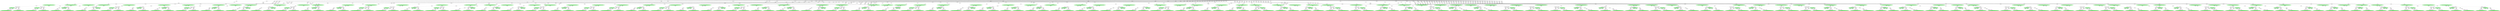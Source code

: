 strict digraph "reflow flowgraph sha256:dfc470db37649652fc5cdfe3cff6a5fc3ab237057bb53186c1358b23fdb3e6ca" {
// Node definitions.
"004fb88f-intern-n100.r07.s037.Main.fq1-s3://niema-test/n100/r07/n100.r07.s037_R1.fastq" [
fillcolor=green
style=filled
];
"005ca055-val-";
"006019a2-coerce-n100.r07.s065.Main.fq2";
"0060f5b0-intern-n100.r07.s057.Main.fq1-s3://niema-test/n100/r07/n100.r07.s057_R1.fastq" [
fillcolor=green
style=filled
];
"007f2f20-coerce-n100.r07.s087.Main.fq2";
"00ac9f23-coerce-n100.r07.s087.Main.out_file";
"01086809-intern-n100.r07.s038.Main.fq1-s3://niema-test/n100/r07/n100.r07.s038_R1.fastq" [
fillcolor=green
style=filled
];
"0122beef-coerce-n100.r07.s037.Main.fq1";
"01230842-intern-n100.r07.s034.Main.fq2-s3://niema-test/n100/r07/n100.r07.s034_R2.fastq" [
fillcolor=green
style=filled
];
"01503cab-coerce-n100.r07.s091.Main.fq1";
"01504d99-val-";
"0152d633-val-";
"016fa8e5-val-";
"0187d320-val-";
"01b70f31-val-";
"01b7318f-coerce-n100.r07.s061.Main.out_file";
"022ba706-extern-n100.r07.s015.Main.cp_out_file-s3://niema-test/n100/r07/n100.r07.s015.tar.gz" [
fillcolor=green
style=filled
];
"023b895a-val-";
"024a8d4f-val-";
"025713cb-intern-n100.r07.s085.Main.fq1-s3://niema-test/n100/r07/n100.r07.s085_R1.fastq" [
fillcolor=green
style=filled
];
"026cacfc-val-";
"026eaf37-val-";
"0274c654-val-";
"028657e1-val-";
"02d803de-coerce-n100.r07.s062.Main.fq1";
"0327e9af-val-";
"0339200d-val-";
"03511fbe-coerce-n100.r07.s059.Main.fq2";
"03a60cc6-val-";
"03b474ba-val-";
"03b7b627-intern-n100.r07.s031.Main.fq1-s3://niema-test/n100/r07/n100.r07.s031_R1.fastq" [
fillcolor=green
style=filled
];
"03b855f4-val-";
"03bfd7f5-extern-n100.r07.s095.Main.cp_out_file-s3://niema-test/n100/r07/n100.r07.s095.tar.gz" [
fillcolor=green
style=filled
];
"03cb041a-coerce-n100.r07.s005.Main.fq2";
"03dad3a1-intern-n100.r07.s062.Main.fq1-s3://niema-test/n100/r07/n100.r07.s062_R1.fastq" [
fillcolor=green
style=filled
];
"03e9d6b9-val-";
"03eff457-coerce-n100.r07.s094.Main.fq1";
"044403dd-val-";
"0448d6a1-val-";
"0455dc2c-exec-n100.r07.s055.Main.out_file" [
fillcolor=green
style=filled
];
"04bd522c-coerce-n100.r07.s070.Main.out_file";
"04c7c9b6-val-";
"04cb8da1-val-";
"050cdf70-val-";
"0516eee2-intern-n100.r07.s053.Main.fq2-s3://niema-test/n100/r07/n100.r07.s053_R2.fastq" [
fillcolor=green
style=filled
];
"0552c553-val-";
"055ae035-val-";
"056b11ea-val-";
"05d70005-val-";
"05de1bcb-val-";
"05e503fe-val-";
"0615da97-val-";
"0623bbe3-val-";
"06535bb2-val-";
"065a4c0c-val-";
"0666ab55-coerce-n100.r07.s095.Main.fq2";
"06ab68cf-val-";
"06e1251b-val-";
"06ebcea2-val-";
"070dbad0-val-";
"07b46516-coerce-n100.r07.s004.Main.fq2";
"07b86210-extern-n100.r07.s066.Main.cp_out_file-s3://niema-test/n100/r07/n100.r07.s066.tar.gz" [
fillcolor=green
style=filled
];
"07defefd-coerce-n100.r07.s046.Main.fq1";
"07df2479-val-";
"07f2bd88-val-";
"081e5dc5-exec-n100.r07.s094.Main.out_file" [
fillcolor=green
style=filled
];
"083edd69-extern-n100.r07.s070.Main.cp_out_file-s3://niema-test/n100/r07/n100.r07.s070.tar.gz" [
fillcolor=green
style=filled
];
"08da08a1-intern-n100.r07.s085.Main.fq2-s3://niema-test/n100/r07/n100.r07.s085_R2.fastq" [
fillcolor=green
style=filled
];
"08dc24af-val-";
"08dd5aa8-intern-n100.r07.s024.Main.fq2-s3://niema-test/n100/r07/n100.r07.s024_R2.fastq" [
fillcolor=green
style=filled
];
"09056d02-val-";
"0937670a-val-";
"0955abb8-val-";
"09abc2e5-val-";
"09ac66ea-val-";
"09bb40d9-val-";
"09bd1143-val-";
"09d84967-val-";
"09ea6a7a-val-";
"0a1e93b0-val-";
"0a530eb9-val-";
"0a922ca7-intern-n100.r07.s098.Main.fq2-s3://niema-test/n100/r07/n100.r07.s098_R2.fastq" [
fillcolor=green
style=filled
];
"0b080506-val-";
"0b16a7de-intern-n100.r07.s005.Main.fq1-s3://niema-test/n100/r07/n100.r07.s005_R1.fastq" [
fillcolor=green
style=filled
];
"0b2eecdb-intern-n100.r07.s092.Main.fq2-s3://niema-test/n100/r07/n100.r07.s092_R2.fastq" [
fillcolor=green
style=filled
];
"0b8fbd37-intern-n100.r07.s021.Main.fq1-s3://niema-test/n100/r07/n100.r07.s021_R1.fastq" [
fillcolor=green
style=filled
];
"0bf8a2ca-intern-n100.r07.s089.Main.fq2-s3://niema-test/n100/r07/n100.r07.s089_R2.fastq" [
fillcolor=green
style=filled
];
"0c02ff72-intern-n100.r07.s020.Main.fq2-s3://niema-test/n100/r07/n100.r07.s020_R2.fastq" [
fillcolor=green
style=filled
];
"0c1e4f73-val-";
"0c2222bd-val-";
"0c2acea9-val-";
"0c6137c8-val-";
"0c73f507-val-";
"0c7bda65-val-";
"0cc4ec9e-val-";
"0cc77f75-val-";
"0ccc33d6-val-";
"0cf9f138-intern-n100.r07.s080.Main.fq2-s3://niema-test/n100/r07/n100.r07.s080_R2.fastq" [
fillcolor=green
style=filled
];
"0d16c06c-intern-n100.r07.s001.Main.fq2-s3://niema-test/n100/r07/n100.r07.s001_R2.fastq" [
fillcolor=green
style=filled
];
"0d4d27d0-val-";
"0d556ee6-val-";
"0d7ae9a7-val-";
"0d7c7273-val-";
"0dbf04c0-val-";
"0dce67df-val-";
"0defdaed-val-";
"0dfdbc00-val-";
"0dff8339-intern-n100.r07.s060.Main.fq2-s3://niema-test/n100/r07/n100.r07.s060_R2.fastq" [
fillcolor=green
style=filled
];
"0e09aad9-coerce-n100.r07.s053.Main.fq2";
"0e22d516-val-";
"0e3ede46-val-";
"0e3f5072-val-";
"0e58e791-intern-n100.r07.s066.Main.fq2-s3://niema-test/n100/r07/n100.r07.s066_R2.fastq" [
fillcolor=green
style=filled
];
"0e659e06-coerce-n100.r07.s032.Main.out_file";
"0e8412ea-coerce-n100.r07.s072.Main.out_file";
"0ea756f6-coerce-n100.r07.s004.Main.fq1";
"0ec6b794-coerce-n100.r07.s022.Main.fq2";
"0f0d10bd-val-";
"0f202e4d-val-";
"0f275021-val-";
"0fb5fe7d-val-";
"0fd8ea3a-val-";
"1015a6f9-extern-n100.r07.s063.Main.cp_out_file-s3://niema-test/n100/r07/n100.r07.s063.tar.gz" [
fillcolor=green
style=filled
];
"102433bb-val-";
"10449217-val-";
"106414ff-val-";
"1073daa1-val-";
"10f683b0-val-";
"113ce932-intern-n100.r07.s023.Main.fq1-s3://niema-test/n100/r07/n100.r07.s023_R1.fastq" [
fillcolor=green
style=filled
];
"114920b8-extern-n100.r07.s020.Main.cp_out_file-s3://niema-test/n100/r07/n100.r07.s020.tar.gz" [
fillcolor=green
style=filled
];
"125d3dd4-val-";
"12c3435d-val-";
"12c709ba-exec-n100.r07.s086.Main.out_file" [
fillcolor=green
style=filled
];
"12dc09ec-val-";
"12fd5e8f-val-";
"130793fa-val-";
"130b0aff-coerce-n100.r07.s018.Main.out_file";
"13626b87-val-";
"137c28ac-intern-n100.r07.s076.Main.fq1-s3://niema-test/n100/r07/n100.r07.s076_R1.fastq" [
fillcolor=green
style=filled
];
"1396c9fb-val-";
"14082ef5-val-";
"140b2669-val-";
"1426bc5f-val-";
"14590c32-coerce-n100.r07.s037.Main.out_file";
"1463162b-exec-n100.r07.s093.Main.out_file" [
fillcolor=green
style=filled
];
"1463a396-val-";
"146ee697-val-";
"15d1fe3f-val-";
"15e4555d-extern-n100.r07.s005.Main.cp_out_file-s3://niema-test/n100/r07/n100.r07.s005.tar.gz" [
fillcolor=green
style=filled
];
"15e81bc3-val-";
"1672455f-intern-n100.r07.s039.Main.fq1-s3://niema-test/n100/r07/n100.r07.s039_R1.fastq" [
fillcolor=green
style=filled
];
"168e8539-intern-n100.r07.s003.Main.fq1-s3://niema-test/n100/r07/n100.r07.s003_R1.fastq" [
fillcolor=green
style=filled
];
"169f401d-val-";
"16b7a391-intern-n100.r07.s044.Main.fq1-s3://niema-test/n100/r07/n100.r07.s044_R1.fastq" [
fillcolor=green
style=filled
];
"16c0ae11-val-";
"16df52b3-val-";
"16e03f10-val-";
"170aeb79-val-";
"1740a6dd-coerce-n100.r07.s007.Main.fq2";
"1754874a-intern-n100.r07.s031.Main.fq2-s3://niema-test/n100/r07/n100.r07.s031_R2.fastq" [
fillcolor=green
style=filled
];
"17550063-val-";
"17772088-val-";
"17e58454-val-";
"17f48a03-val-";
"17f982e0-intern-n100.r07.s040.Main.fq1-s3://niema-test/n100/r07/n100.r07.s040_R1.fastq" [
fillcolor=green
style=filled
];
"1804bf84-val-";
"181a289a-val-";
"182e59a2-val-";
"1832c73b-intern-n100.r07.s056.Main.fq1-s3://niema-test/n100/r07/n100.r07.s056_R1.fastq" [
fillcolor=green
style=filled
];
"1840fd25-val-";
"18bb98c1-exec-n100.r07.s099.Main.out_file" [
fillcolor=green
style=filled
];
"18f24db9-val-";
"19190315-coerce-n100.r07.s076.Main.out_file";
"192e5bea-val-";
"1936837e-coerce-n100.r07.s056.Main.fq1";
"1958d56d-val-";
"19635a2e-val-";
"1975524d-val-";
"19929b75-val-";
"1a06f3fd-val-";
"1a1f8d7f-intern-n100.r07.s009.Main.fq1-s3://niema-test/n100/r07/n100.r07.s009_R1.fastq" [
fillcolor=green
style=filled
];
"1a4adcac-coerce-n100.r07.s012.Main.fq2";
"1a60ae17-coerce-n100.r07.s005.Main.fq1";
"1a86be4e-val-";
"1a8f0b16-coerce-n100.r07.s060.Main.out_file";
"1abac113-val-";
"1abb23dd-coerce-n100.r07.s094.Main.fq2";
"1abf5aab-extern-n100.r07.s041.Main.cp_out_file-s3://niema-test/n100/r07/n100.r07.s041.tar.gz" [
fillcolor=green
style=filled
];
"1b2e6aa2-val-";
"1b8f1ae1-val-";
"1ba24463-coerce-n100.r07.s049.Main.fq2";
"1bd116ff-extern-n100.r07.s028.Main.cp_out_file-s3://niema-test/n100/r07/n100.r07.s028.tar.gz" [
fillcolor=green
style=filled
];
"1be4cbdf-exec-n100.r07.s077.Main.out_file" [
fillcolor=green
style=filled
];
"1bff83e3-exec-n100.r07.s025.Main.out_file" [
fillcolor=green
style=filled
];
"1cb87213-val-";
"1d041c4e-coerce-n100.r07.s043.Main.out_file";
"1d0b9d06-val-";
"1d245d3d-exec-n100.r07.s100.Main.out_file" [
fillcolor=green
style=filled
];
"1d79996c-val-";
"1d7ee2d9-coerce-n100.r07.s071.Main.fq2";
"1df8fde6-extern-n100.r07.s058.Main.cp_out_file-s3://niema-test/n100/r07/n100.r07.s058.tar.gz" [
fillcolor=green
style=filled
];
"1e1bab89-val-";
"1e2e5bf4-intern-n100.r07.s038.Main.fq2-s3://niema-test/n100/r07/n100.r07.s038_R2.fastq" [
fillcolor=green
style=filled
];
"1e44382f-val-";
"1e767cd7-val-";
"1e7b7713-intern-n100.r07.s044.Main.fq2-s3://niema-test/n100/r07/n100.r07.s044_R2.fastq" [
fillcolor=green
style=filled
];
"1e929d7c-val-";
"1e92cff3-val-";
"1eb66524-coerce-n100.r07.s024.Main.fq1";
"1ecd8f2e-val-";
"1ed3bb98-val-";
"1ee8e81a-coerce-n100.r07.s090.Main.fq2";
"1eec424f-val-";
"1f0a75ec-intern-n100.r07.s042.Main.fq1-s3://niema-test/n100/r07/n100.r07.s042_R1.fastq" [
fillcolor=green
style=filled
];
"1f1e0483-coerce-n100.r07.s050.Main.fq2";
"1f25718e-coerce-n100.r07.s081.Main.fq1";
"1f5b5881-coerce-n100.r07.s019.Main.fq2";
"1f6859f1-extern-n100.r07.s071.Main.cp_out_file-s3://niema-test/n100/r07/n100.r07.s071.tar.gz" [
fillcolor=green
style=filled
];
"1fb4b4b9-val-";
"1fbf9245-val-";
"2063d14e-exec-n100.r07.s080.Main.out_file" [
fillcolor=green
style=filled
];
"20d39727-val-";
"21001124-coerce-n100.r07.s077.Main.fq1";
"210aa259-val-";
"2116ee75-val-";
"2162dfc5-val-";
"217e3e11-coerce-n100.r07.s079.Main.fq1";
"21973896-intern-n100.r07.s012.Main.fq1-s3://niema-test/n100/r07/n100.r07.s012_R1.fastq" [
fillcolor=green
style=filled
];
"219e2170-coerce-n100.r07.s017.Main.fq1";
"21eb4d6f-val-";
"21facf43-val-";
"220018d6-coerce-n100.r07.s074.Main.out_file";
"22015d16-extern-n100.r07.s021.Main.cp_out_file-s3://niema-test/n100/r07/n100.r07.s021.tar.gz" [
fillcolor=green
style=filled
];
"2212ceed-val-";
"2217806a-val-";
"2224e87f-coerce-n100.r07.s036.Main.fq2";
"224a3dfe-extern-n100.r07.s026.Main.cp_out_file-s3://niema-test/n100/r07/n100.r07.s026.tar.gz" [
fillcolor=green
style=filled
];
"228133ce-val-";
"2305144a-val-";
"232a3d71-val-";
"2341f798-coerce-n100.r07.s048.Main.out_file";
"234627e5-val-";
"2369788b-val-";
"237ff5e3-val-";
"23d5fbff-val-";
"23f08b7f-val-";
"23f1c80e-val-";
"2403d190-val-";
"242d5803-val-";
"2448e048-val-";
"246608b3-val-";
"2470ca07-val-";
"24929783-val-";
"24be8fd7-extern-n100.r07.s096.Main.cp_out_file-s3://niema-test/n100/r07/n100.r07.s096.tar.gz" [
fillcolor=green
style=filled
];
"24fa04e4-val-";
"250d7125-val-";
"250da090-val-";
"2546381c-val-";
"2590f9f6-val-";
"25d113b9-val-";
"25d6361d-val-";
"25e56e7a-intern-n100.r07.s011.Main.fq1-s3://niema-test/n100/r07/n100.r07.s011_R1.fastq" [
fillcolor=green
style=filled
];
"25eae58a-extern-n100.r07.s097.Main.cp_out_file-s3://niema-test/n100/r07/n100.r07.s097.tar.gz" [
fillcolor=green
style=filled
];
"25fe32dd-coerce-n100.r07.s070.Main.fq2";
"26192454-exec-n100.r07.s016.Main.out_file" [
fillcolor=green
style=filled
];
"26313ac0-val-";
"26490b53-val-";
"26aa4a63-coerce-n100.r07.s006.Main.fq1";
"2714974a-val-";
"271b0f29-val-";
"27485b3a-val-";
"275551aa-val-";
"277307a9-extern-n100.r07.s061.Main.cp_out_file-s3://niema-test/n100/r07/n100.r07.s061.tar.gz" [
fillcolor=green
style=filled
];
"277cd1b8-val-";
"27d0b006-val-";
"27da7785-coerce-n100.r07.s046.Main.fq2";
"27e0f332-val-";
"27f71094-val-";
"281a5421-exec-n100.r07.s010.Main.out_file" [
fillcolor=green
style=filled
];
"28763ddf-val-";
"28cfed34-val-";
"28ee3b2f-val-";
"291b9602-val-";
"29c70e57-val-";
"29f2d476-extern-n100.r07.s069.Main.cp_out_file-s3://niema-test/n100/r07/n100.r07.s069.tar.gz" [
fillcolor=green
style=filled
];
"2a1e4c04-val-";
"2a812048-extern-n100.r07.s029.Main.cp_out_file-s3://niema-test/n100/r07/n100.r07.s029.tar.gz" [
fillcolor=green
style=filled
];
"2a81316b-val-";
"2a86d1d5-exec-n100.r07.s073.Main.out_file" [
fillcolor=green
style=filled
];
"2a977118-val-";
"2ad2ef89-exec-n100.r07.s078.Main.out_file" [
fillcolor=green
style=filled
];
"2ad90546-coerce-n100.r07.s016.Main.fq2";
"2aeacbaa-val-";
"2b05a1fc-extern-n100.r07.s014.Main.cp_out_file-s3://niema-test/n100/r07/n100.r07.s014.tar.gz" [
fillcolor=green
style=filled
];
"2b57fe48-coerce-n100.r07.s089.Main.fq1";
"2b6becca-val-";
"2bbcaf30-extern-n100.r07.s042.Main.cp_out_file-s3://niema-test/n100/r07/n100.r07.s042.tar.gz" [
fillcolor=green
style=filled
];
"2bbe8bc1-val-";
"2c123a87-coerce-n100.r07.s017.Main.fq2";
"2c12d1b5-val-";
"2c3c9d9d-val-";
"2c62ca31-val-";
"2cedb108-exec-n100.r07.s054.Main.out_file" [
fillcolor=green
style=filled
];
"2d1d2463-val-";
"2d47e3ba-val-";
"2d51cb8e-val-";
"2d9b0793-val-";
"2da482d5-val-";
"2dde41ac-intern-n100.r07.s005.Main.fq2-s3://niema-test/n100/r07/n100.r07.s005_R2.fastq" [
fillcolor=green
style=filled
];
"2df40c9f-val-";
"2e0507ad-extern-n100.r07.s062.Main.cp_out_file-s3://niema-test/n100/r07/n100.r07.s062.tar.gz" [
fillcolor=green
style=filled
];
"2e53ca0f-intern-n100.r07.s073.Main.fq1-s3://niema-test/n100/r07/n100.r07.s073_R1.fastq" [
fillcolor=green
style=filled
];
"2eb52063-val-";
"2edbb4a2-val-";
"2ee0d19a-coerce-n100.r07.s061.Main.fq1";
"2f0b1fd5-val-";
"2f643364-intern-n100.r07.s067.Main.fq2-s3://niema-test/n100/r07/n100.r07.s067_R2.fastq" [
fillcolor=green
style=filled
];
"2fa491ce-val-";
"2fce4cd0-extern-n100.r07.s008.Main.cp_out_file-s3://niema-test/n100/r07/n100.r07.s008.tar.gz" [
fillcolor=green
style=filled
];
"2ff17574-val-";
"2ffcac3d-exec-n100.r07.s088.Main.out_file" [
fillcolor=green
style=filled
];
"30185f49-val-";
"3027211d-val-";
"30387301-val-";
"303da7ec-coerce-n100.r07.s073.Main.out_file";
"304d61de-val-";
"306163f0-val-";
"30792ebb-val-";
"307c7c25-val-";
"30b24332-coerce-n100.r07.s066.Main.out_file";
"30bdd8fe-val-";
"30d310b6-val-";
"30dab6b6-val-";
"30dec3f2-val-";
"30efa3d4-val-";
"3168b7e3-val-";
"31d5dfc4-extern-n100.r07.s064.Main.cp_out_file-s3://niema-test/n100/r07/n100.r07.s064.tar.gz" [
fillcolor=green
style=filled
];
"31ee9b9d-extern-n100.r07.s032.Main.cp_out_file-s3://niema-test/n100/r07/n100.r07.s032.tar.gz" [
fillcolor=green
style=filled
];
"321cafea-val-";
"323452a2-val-";
"32575635-val-";
"32590685-val-";
"325b0f92-val-";
"32cfbaa9-val-";
"32f46699-coerce-n100.r07.s023.Main.fq2";
"33487206-extern-n100.r07.s024.Main.cp_out_file-s3://niema-test/n100/r07/n100.r07.s024.tar.gz" [
fillcolor=green
style=filled
];
"336cbe43-val-";
"337e8a7d-intern-n100.r07.s087.Main.fq2-s3://niema-test/n100/r07/n100.r07.s087_R2.fastq" [
fillcolor=green
style=filled
];
"33af39b0-val-";
"33fb414b-intern-n100.r07.s020.Main.fq1-s3://niema-test/n100/r07/n100.r07.s020_R1.fastq" [
fillcolor=green
style=filled
];
"33ffda0c-val-";
"345c19f7-val-";
"345feb2c-val-";
"34667229-val-";
"3473c064-extern-n100.r07.s030.Main.cp_out_file-s3://niema-test/n100/r07/n100.r07.s030.tar.gz" [
fillcolor=green
style=filled
];
"34761519-val-";
"34773ef1-val-";
"349a03eb-coerce-n100.r07.s083.Main.out_file";
"34e3d701-val-";
"34f5a7fa-val-";
"354de22f-val-";
"355d6c05-val-";
"35697fca-intern-n100.r07.s048.Main.fq1-s3://niema-test/n100/r07/n100.r07.s048_R1.fastq" [
fillcolor=green
style=filled
];
"3576ff80-val-";
"35efed35-coerce-n100.r07.s066.Main.fq1";
"361176f8-val-";
"365c94e8-exec-n100.r07.s069.Main.out_file" [
fillcolor=green
style=filled
];
"3694788a-val-";
"369a5f63-extern-n100.r07.s098.Main.cp_out_file-s3://niema-test/n100/r07/n100.r07.s098.tar.gz" [
fillcolor=green
style=filled
];
"36ed5cc7-val-";
"370bafa8-val-";
"371d03a2-val-";
"375f2465-val-";
"37c8fa35-val-";
"37e2b3ac-extern-n100.r07.s009.Main.cp_out_file-s3://niema-test/n100/r07/n100.r07.s009.tar.gz" [
fillcolor=green
style=filled
];
"37fec943-val-";
"38176025-val-";
"38a16202-val-";
"38dd8c82-val-";
"38dfafef-intern-n100.r07.s046.Main.fq1-s3://niema-test/n100/r07/n100.r07.s046_R1.fastq" [
fillcolor=green
style=filled
];
"38f89f42-intern-n100.r07.s055.Main.fq1-s3://niema-test/n100/r07/n100.r07.s055_R1.fastq" [
fillcolor=green
style=filled
];
"391fa030-val-";
"393fcd93-intern-n100.r07.s088.Main.fq1-s3://niema-test/n100/r07/n100.r07.s088_R1.fastq" [
fillcolor=green
style=filled
];
"3953917a-val-";
"396ba0e4-intern-n100.r07.s088.Main.fq2-s3://niema-test/n100/r07/n100.r07.s088_R2.fastq" [
fillcolor=green
style=filled
];
"39873e53-val-";
"3989f4d8-val-";
"39e8399c-intern-n100.r07.s079.Main.fq1-s3://niema-test/n100/r07/n100.r07.s079_R1.fastq" [
fillcolor=green
style=filled
];
"39fccf63-val-";
"3a0b1741-val-";
"3a860811-val-";
"3ac59401-exec-n100.r07.s096.Main.out_file" [
fillcolor=green
style=filled
];
"3ad28f6f-val-";
"3b188045-val-";
"3b1ae18f-val-";
"3b2e9787-coerce-n100.r07.s069.Main.fq2";
"3b580b43-val-";
"3b7a0db8-val-";
"3b7e1037-val-";
"3ba0729e-exec-n100.r07.s090.Main.out_file" [
fillcolor=green
style=filled
];
"3bcb6ebb-val-";
"3c555ffd-val-";
"3c5c9380-coerce-n100.r07.s039.Main.out_file";
"3c911783-intern-n100.r07.s072.Main.fq2-s3://niema-test/n100/r07/n100.r07.s072_R2.fastq" [
fillcolor=green
style=filled
];
"3cc114fb-val-";
"3cc627c7-val-";
"3cd331c4-val-";
"3d0b8de1-val-";
"3d0f616f-coerce-n100.r07.s087.Main.fq1";
"3d16ace2-intern-n100.r07.s043.Main.fq2-s3://niema-test/n100/r07/n100.r07.s043_R2.fastq" [
fillcolor=green
style=filled
];
"3d1ea62b-val-";
"3d1ec12c-val-";
"3d3740d8-val-";
"3d532549-val-";
"3d5a0c80-intern-n100.r07.s091.Main.fq2-s3://niema-test/n100/r07/n100.r07.s091_R2.fastq" [
fillcolor=green
style=filled
];
"3d5b0f3b-val-";
"3d776298-exec-n100.r07.s084.Main.out_file" [
fillcolor=green
style=filled
];
"3d7c11ce-exec-n100.r07.s017.Main.out_file" [
fillcolor=green
style=filled
];
"3dc1085f-val-";
"3e15cd13-coerce-n100.r07.s013.Main.fq1";
"3e7f9e9a-val-";
"3e842845-val-";
"3e9c5097-coerce-n100.r07.s001.Main.fq2";
"3eb48e01-val-";
"3eda38c7-intern-n100.r07.s023.Main.fq2-s3://niema-test/n100/r07/n100.r07.s023_R2.fastq" [
fillcolor=green
style=filled
];
"3f229589-val-";
"3f66e812-val-";
"3f80a085-val-";
"3f9e8490-extern-n100.r07.s013.Main.cp_out_file-s3://niema-test/n100/r07/n100.r07.s013.tar.gz" [
fillcolor=green
style=filled
];
"3feec238-val-";
"4025c80f-val-";
"40522cd5-coerce-n100.r07.s082.Main.fq2";
"405a0bd7-val-";
"405c3716-extern-n100.r07.s037.Main.cp_out_file-s3://niema-test/n100/r07/n100.r07.s037.tar.gz" [
fillcolor=green
style=filled
];
"405c938c-val-";
"4070154d-val-";
"4092fa50-val-";
"40983a53-val-";
"40989768-coerce-n100.r07.s088.Main.out_file";
"40b009a5-val-";
"40bc41f4-exec-n100.r07.s006.Main.out_file" [
fillcolor=green
style=filled
];
"40daa9de-val-";
"40ee6e9a-coerce-n100.r07.s021.Main.fq1";
"4101f657-val-";
"413c9dfb-val-";
"414ddff0-coerce-n100.r07.s053.Main.fq1";
"417c7d63-val-";
"41915b29-val-";
"41a5e943-exec-n100.r07.s008.Main.out_file" [
fillcolor=green
style=filled
];
"41b067de-val-";
"41e8236c-val-";
"41ef6d52-val-";
"4207dcef-val-";
"42191c1e-coerce-n100.r07.s073.Main.fq1";
"42223834-intern-n100.r07.s007.Main.fq2-s3://niema-test/n100/r07/n100.r07.s007_R2.fastq" [
fillcolor=green
style=filled
];
"422def09-exec-n100.r07.s038.Main.out_file" [
fillcolor=green
style=filled
];
"424f41e8-coerce-n100.r07.s053.Main.out_file";
"42550c06-val-";
"42bdd796-val-";
"436df8e8-val-";
"43a34db2-val-";
"4418f7e2-val-";
"44197e0b-val-";
"441e1d42-exec-n100.r07.s082.Main.out_file" [
fillcolor=green
style=filled
];
"44223eac-val-";
"44231760-extern-n100.r07.s051.Main.cp_out_file-s3://niema-test/n100/r07/n100.r07.s051.tar.gz" [
fillcolor=green
style=filled
];
"442ed5f4-extern-n100.r07.s072.Main.cp_out_file-s3://niema-test/n100/r07/n100.r07.s072.tar.gz" [
fillcolor=green
style=filled
];
"4457c4ba-extern-n100.r07.s007.Main.cp_out_file-s3://niema-test/n100/r07/n100.r07.s007.tar.gz" [
fillcolor=green
style=filled
];
"4466bf08-val-";
"4473f11a-intern-n100.r07.s045.Main.fq2-s3://niema-test/n100/r07/n100.r07.s045_R2.fastq" [
fillcolor=green
style=filled
];
"447de5a9-val-";
"44846042-val-";
"4497b005-val-";
"449f7c34-val-";
"44b7e90a-val-";
"44c0c93f-val-";
"44f14881-val-";
"45681472-val-";
"456b14ce-val-";
"4573e697-val-";
"45762580-val-";
"459fc2e1-coerce-n100.r07.s018.Main.fq2";
"45b6cf3f-val-";
"45c3080d-val-";
"460c3d26-val-";
"461bf7dc-exec-n100.r07.s014.Main.out_file" [
fillcolor=green
style=filled
];
"463d039a-intern-n100.r07.s019.Main.fq2-s3://niema-test/n100/r07/n100.r07.s019_R2.fastq" [
fillcolor=green
style=filled
];
"466032c7-val-";
"46714c2d-val-";
"467373d8-val-";
"4683b04a-coerce-n100.r07.s096.Main.out_file";
"47099742-val-";
"47236880-val-";
"472941d8-val-";
"47316e48-val-";
"4741c76b-exec-n100.r07.s020.Main.out_file" [
fillcolor=green
style=filled
];
"476631aa-val-";
"4772279e-coerce-n100.r07.s088.Main.fq2";
"47ad2e5e-coerce-n100.r07.s080.Main.fq1";
"47afe650-coerce-n100.r07.s095.Main.out_file";
"47b1cc3e-val-";
"4840a326-coerce-n100.r07.s005.Main.out_file";
"4855c020-exec-n100.r07.s005.Main.out_file" [
fillcolor=green
style=filled
];
"4868926b-val-";
"486fb875-val-";
"48b681bb-val-";
"48bae04b-val-";
"48d5a580-val-";
"48e957bd-coerce-n100.r07.s057.Main.fq2";
"48f39b8c-val-";
"49571e58-val-";
"495dab21-val-";
"49684303-val-";
"4989a6de-exec-n100.r07.s018.Main.out_file" [
fillcolor=green
style=filled
];
"4994d5fc-val-";
"49a21410-coerce-n100.r07.s065.Main.fq1";
"49a5478a-val-";
"49a88366-val-";
"49e33968-extern-n100.r07.s094.Main.cp_out_file-s3://niema-test/n100/r07/n100.r07.s094.tar.gz" [
fillcolor=green
style=filled
];
"49e61d5c-val-";
"49fcad6e-val-";
"4a6bf5ce-intern-n100.r07.s040.Main.fq2-s3://niema-test/n100/r07/n100.r07.s040_R2.fastq" [
fillcolor=green
style=filled
];
"4a747bd8-coerce-n100.r07.s100.Main.fq1";
"4a7fbc44-val-";
"4a924a4c-intern-n100.r07.s076.Main.fq2-s3://niema-test/n100/r07/n100.r07.s076_R2.fastq" [
fillcolor=green
style=filled
];
"4add2902-coerce-n100.r07.s086.Main.fq1";
"4afebb3d-coerce-n100.r07.s031.Main.fq2";
"4b078f5a-val-";
"4b10e9ba-val-";
"4b1a6d1b-coerce-n100.r07.s025.Main.out_file";
"4b29d1a8-coerce-n100.r07.s015.Main.out_file";
"4b4924ee-extern-n100.r07.s017.Main.cp_out_file-s3://niema-test/n100/r07/n100.r07.s017.tar.gz" [
fillcolor=green
style=filled
];
"4b55adaa-intern-n100.r07.s046.Main.fq2-s3://niema-test/n100/r07/n100.r07.s046_R2.fastq" [
fillcolor=green
style=filled
];
"4b903712-val-";
"4bd8019b-val-";
"4c088245-val-";
"4c3f0a6f-val-";
"4c67b765-val-";
"4cb72c74-val-";
"4cbdde8a-coerce-n100.r07.s038.Main.fq2";
"4ce80263-intern-n100.r07.s097.Main.fq1-s3://niema-test/n100/r07/n100.r07.s097_R1.fastq" [
fillcolor=green
style=filled
];
"4d0ff2c3-coerce-n100.r07.s025.Main.fq1";
"4d1d4706-val-";
"4d797195-val-";
"4d894b56-val-";
"4d9e2c36-val-";
"4dc390a3-intern-n100.r07.s012.Main.fq2-s3://niema-test/n100/r07/n100.r07.s012_R2.fastq" [
fillcolor=green
style=filled
];
"4dc4b8af-val-";
"4dca7e62-coerce-n100.r07.s072.Main.fq2";
"4dd2a3bf-val-";
"4de2a104-intern-n100.r07.s029.Main.fq1-s3://niema-test/n100/r07/n100.r07.s029_R1.fastq" [
fillcolor=green
style=filled
];
"4debb7ae-val-";
"4e0098e2-val-";
"4e18d244-val-";
"4e1fb019-val-";
"4e77bf44-coerce-n100.r07.s029.Main.fq2";
"4e9146a5-val-";
"4e937ee6-val-";
"4ea4b5c2-coerce-n100.r07.s027.Main.fq2";
"4ecc11a3-val-";
"4ef3574f-val-";
"4f44d1c7-val-";
"4f5278d1-coerce-n100.r07.s032.Main.fq2";
"4f5d368c-val-";
"4f930b11-coerce-n100.r07.s016.Main.out_file";
"4f9497d2-coerce-n100.r07.s001.Main.out_file";
"4f9713e2-val-";
"4fbbc700-coerce-n100.r07.s014.Main.out_file";
"4fe4c436-val-";
"4fe6f31c-val-";
"507f45c6-coerce-n100.r07.s037.Main.fq2";
"50b78542-val-";
"50b7ccfe-val-";
"50e4e0b9-val-";
"51063d34-val-";
"5132bfd8-coerce-n100.r07.s082.Main.out_file";
"5150c983-val-";
"51953abd-intern-n100.r07.s051.Main.fq2-s3://niema-test/n100/r07/n100.r07.s051_R2.fastq" [
fillcolor=green
style=filled
];
"51ae664e-val-";
"51d0e097-coerce-n100.r07.s020.Main.fq1";
"51e07540-val-";
"51e59bfc-exec-n100.r07.s023.Main.out_file" [
fillcolor=green
style=filled
];
"520390ba-val-";
"52120c27-val-";
"522bd866-exec-n100.r07.s083.Main.out_file" [
fillcolor=green
style=filled
];
"522f3bf3-val-";
"52310809-val-";
"526ae75c-val-";
"526cbebc-val-";
"52757542-val-";
"52a3c4af-val-";
"52d1b036-coerce-n100.r07.s010.Main.fq1";
"52f40d16-val-";
"53061dbe-intern-n100.r07.s043.Main.fq1-s3://niema-test/n100/r07/n100.r07.s043_R1.fastq" [
fillcolor=green
style=filled
];
"5325e126-val-";
"535390bd-val-";
"53820a8c-val-";
"53a9cc06-coerce-n100.r07.s091.Main.fq2";
"53bc169e-val-";
"53e5da17-intern-n100.r07.s015.Main.fq1-s3://niema-test/n100/r07/n100.r07.s015_R1.fastq" [
fillcolor=green
style=filled
];
"5437540b-val-";
"546a11e3-val-";
"546f72d5-intern-n100.r07.s051.Main.fq1-s3://niema-test/n100/r07/n100.r07.s051_R1.fastq" [
fillcolor=green
style=filled
];
"5491229d-val-";
"54a4f921-val-";
"54b35ea2-intern-n100.r07.s069.Main.fq2-s3://niema-test/n100/r07/n100.r07.s069_R2.fastq" [
fillcolor=green
style=filled
];
"54b5e104-val-";
"54b9eabd-val-";
"54ef5c59-intern-n100.r07.s073.Main.fq2-s3://niema-test/n100/r07/n100.r07.s073_R2.fastq" [
fillcolor=green
style=filled
];
"54fb8762-val-";
"550a915a-val-";
"5521a274-val-";
"5528cfc9-intern-n100.r07.s089.Main.fq1-s3://niema-test/n100/r07/n100.r07.s089_R1.fastq" [
fillcolor=green
style=filled
];
"554906d5-intern-n100.r07.s006.Main.fq1-s3://niema-test/n100/r07/n100.r07.s006_R1.fastq" [
fillcolor=green
style=filled
];
"554b4804-val-";
"55621b06-coerce-n100.r07.s007.Main.fq1";
"556ae154-exec-n100.r07.s015.Main.out_file" [
fillcolor=green
style=filled
];
"55c69e90-val-";
"55d8f264-val-";
"55e1bf00-val-";
"561b4fe9-coerce-n100.r07.s051.Main.fq2";
"5675889f-coerce-n100.r07.s068.Main.fq1";
"5694713c-val-";
"56cf14bb-val-";
"570323e9-coerce-n100.r07.s062.Main.fq2";
"57425e66-val-";
"57618be7-val-";
"5765b274-val-";
"57755ea1-val-";
"57a69c97-val-";
"57c38395-val-";
"57d83e45-val-";
"57daf052-val-";
"57f06c18-val-";
"5827cca9-val-";
"582889a7-val-";
"58727d11-val-";
"5888f99f-val-";
"588c27bf-val-";
"589a2296-exec-n100.r07.s036.Main.out_file" [
fillcolor=green
style=filled
];
"58cf8e6c-coerce-n100.r07.s058.Main.fq2";
"58e71a92-val-";
"58f8cbce-extern-n100.r07.s091.Main.cp_out_file-s3://niema-test/n100/r07/n100.r07.s091.tar.gz" [
fillcolor=green
style=filled
];
"593348a4-val-";
"593eab8c-val-";
"594a2b05-val-";
"5951e289-val-";
"59970867-intern-n100.r07.s083.Main.fq2-s3://niema-test/n100/r07/n100.r07.s083_R2.fastq" [
fillcolor=green
style=filled
];
"59afbac9-val-";
"59c5c900-intern-n100.r07.s013.Main.fq1-s3://niema-test/n100/r07/n100.r07.s013_R1.fastq" [
fillcolor=green
style=filled
];
"59cb3edf-val-";
"59e157bd-intern-n100.r07.s027.Main.fq2-s3://niema-test/n100/r07/n100.r07.s027_R2.fastq" [
fillcolor=green
style=filled
];
"59ff3d90-val-";
"5a1ac02b-val-";
"5a1db2d7-val-";
"5a5e4f50-val-";
"5a736068-val-";
"5b17cf18-val-";
"5b52cc14-val-";
"5be56c89-intern-n100.r07.s081.Main.fq1-s3://niema-test/n100/r07/n100.r07.s081_R1.fastq" [
fillcolor=green
style=filled
];
"5be5ed94-val-";
"5bead11d-coerce-n100.r07.s097.Main.out_file";
"5bee97fd-intern-n100.r07.s077.Main.fq1-s3://niema-test/n100/r07/n100.r07.s077_R1.fastq" [
fillcolor=green
style=filled
];
"5c0b8f1b-intern-n100.r07.s047.Main.fq1-s3://niema-test/n100/r07/n100.r07.s047_R1.fastq" [
fillcolor=green
style=filled
];
"5c2a5c4e-val-";
"5c374ba7-exec-n100.r07.s091.Main.out_file" [
fillcolor=green
style=filled
];
"5c4d3099-coerce-n100.r07.s011.Main.out_file";
"5c5fa626-coerce-n100.r07.s034.Main.fq2";
"5c77ac92-extern-n100.r07.s078.Main.cp_out_file-s3://niema-test/n100/r07/n100.r07.s078.tar.gz" [
fillcolor=green
style=filled
];
"5cad8106-coerce-n100.r07.s060.Main.fq2";
"5cce1b58-val-";
"5d31a569-extern-n100.r07.s082.Main.cp_out_file-s3://niema-test/n100/r07/n100.r07.s082.tar.gz" [
fillcolor=green
style=filled
];
"5d35f00a-val-";
"5d4f3f92-val-";
"5d6555bd-val-";
"5d895e0d-intern-n100.r07.s075.Main.fq2-s3://niema-test/n100/r07/n100.r07.s075_R2.fastq" [
fillcolor=green
style=filled
];
"5d9326b4-val-";
"5dc74fc2-val-";
"5dcd6522-val-";
"5dddb87b-val-";
"5e1f8fe1-val-";
"5e67f0df-val-";
"5ec789b4-coerce-n100.r07.s044.Main.fq1";
"5f066484-val-";
"5f421866-val-";
"5f663c40-intern-n100.r07.s022.Main.fq2-s3://niema-test/n100/r07/n100.r07.s022_R2.fastq" [
fillcolor=green
style=filled
];
"5f85de36-val-";
"5fa689c9-val-";
"5fbca677-val-";
"602df70f-val-";
"602e5744-exec-n100.r07.s021.Main.out_file" [
fillcolor=green
style=filled
];
"609bfac0-val-";
"60a822f1-val-";
"60c3d9b3-exec-n100.r07.s039.Main.out_file" [
fillcolor=green
style=filled
];
"60cb4fac-val-";
"61093b34-exec-n100.r07.s004.Main.out_file" [
fillcolor=green
style=filled
];
"611d588f-val-";
"61242da8-val-";
"618968f4-val-";
"619acb42-coerce-n100.r07.s051.Main.fq1";
"619d2aa8-intern-n100.r07.s036.Main.fq1-s3://niema-test/n100/r07/n100.r07.s036_R1.fastq" [
fillcolor=green
style=filled
];
"61ea32de-exec-n100.r07.s072.Main.out_file" [
fillcolor=green
style=filled
];
"61fae629-val-";
"62124291-val-";
"6217eef8-intern-n100.r07.s096.Main.fq1-s3://niema-test/n100/r07/n100.r07.s096_R1.fastq" [
fillcolor=green
style=filled
];
"62286fe9-val-";
"622f1919-val-";
"62349f9f-val-";
"62417516-val-";
"627a1f3f-exec-n100.r07.s001.Main.out_file" [
fillcolor=green
style=filled
];
"628368fb-val-";
"62bccb5b-val-";
"63093f2b-val-";
"631630f1-extern-n100.r07.s085.Main.cp_out_file-s3://niema-test/n100/r07/n100.r07.s085.tar.gz" [
fillcolor=green
style=filled
];
"632cd1b3-intern-n100.r07.s058.Main.fq2-s3://niema-test/n100/r07/n100.r07.s058_R2.fastq" [
fillcolor=green
style=filled
];
"6345ece9-val-";
"6346d175-val-";
"635de25e-extern-n100.r07.s010.Main.cp_out_file-s3://niema-test/n100/r07/n100.r07.s010.tar.gz" [
fillcolor=green
style=filled
];
"63616360-val-";
"636c83e3-val-";
"63c20506-val-";
"63d266f2-val-";
"64142a11-val-";
"64461912-val-";
"646b197d-val-";
"64a798ce-val-";
"64b8373d-val-";
"650251df-val-";
"651a8c6c-val-";
"651a8d15-extern-n100.r07.s065.Main.cp_out_file-s3://niema-test/n100/r07/n100.r07.s065.tar.gz" [
fillcolor=green
style=filled
];
"65623dc8-coerce-n100.r07.s040.Main.out_file";
"65a1bffd-val-";
"65dd83fe-val-";
"65f15343-val-";
"65f18797-val-";
"6608fba9-val-";
"6660aae4-val-";
"6660e361-intern-n100.r07.s059.Main.fq1-s3://niema-test/n100/r07/n100.r07.s059_R1.fastq" [
fillcolor=green
style=filled
];
"667619f5-exec-n100.r07.s053.Main.out_file" [
fillcolor=green
style=filled
];
"66854f7b-coerce-n100.r07.s098.Main.out_file";
"66ac0364-val-";
"66c952af-val-";
"66ec759a-val-";
"66fddf1b-val-";
"670c996e-val-";
"67362327-val-";
"6740458e-val-";
"676433dc-val-";
"67697fa7-intern-n100.r07.s061.Main.fq1-s3://niema-test/n100/r07/n100.r07.s061_R1.fastq" [
fillcolor=green
style=filled
];
"676e20ee-coerce-n100.r07.s058.Main.out_file";
"67a83e74-val-";
"67a97f9d-val-";
"67c65c21-val-";
"67df4db0-coerce-n100.r07.s038.Main.out_file";
"680e5a71-val-";
"6812c19b-val-";
"68165c9e-val-";
"681ff111-intern-n100.r07.s071.Main.fq1-s3://niema-test/n100/r07/n100.r07.s071_R1.fastq" [
fillcolor=green
style=filled
];
"686d5d2a-intern-n100.r07.s045.Main.fq1-s3://niema-test/n100/r07/n100.r07.s045_R1.fastq" [
fillcolor=green
style=filled
];
"687af12a-val-";
"688629d7-intern-n100.r07.s094.Main.fq2-s3://niema-test/n100/r07/n100.r07.s094_R2.fastq" [
fillcolor=green
style=filled
];
"68921234-val-";
"68a0bd1a-coerce-n100.r07.s045.Main.fq2";
"68c646a0-val-";
"68fa86e8-coerce-n100.r07.s075.Main.fq2";
"69027759-val-";
"69291e8e-val-";
"6995066a-val-";
"69b0d577-val-";
"6a0bebe0-val-";
"6a1c4725-val-";
"6a2d5f2f-val-";
"6a58ba9b-extern-n100.r07.s093.Main.cp_out_file-s3://niema-test/n100/r07/n100.r07.s093.tar.gz" [
fillcolor=green
style=filled
];
"6a59fa57-val-";
"6a7a94dc-intern-n100.r07.s079.Main.fq2-s3://niema-test/n100/r07/n100.r07.s079_R2.fastq" [
fillcolor=green
style=filled
];
"6ac3881d-extern-n100.r07.s004.Main.cp_out_file-s3://niema-test/n100/r07/n100.r07.s004.tar.gz" [
fillcolor=green
style=filled
];
"6acfe03b-val-";
"6b11142b-val-";
"6b463833-extern-n100.r07.s049.Main.cp_out_file-s3://niema-test/n100/r07/n100.r07.s049.tar.gz" [
fillcolor=green
style=filled
];
"6b4c6933-val-";
"6b7123e5-val-";
"6b844a43-extern-n100.r07.s090.Main.cp_out_file-s3://niema-test/n100/r07/n100.r07.s090.tar.gz" [
fillcolor=green
style=filled
];
"6bea105f-val-";
"6c033259-val-";
"6c09123e-val-";
"6c142c55-coerce-n100.r07.s097.Main.fq1";
"6c19297b-intern-n100.r07.s032.Main.fq2-s3://niema-test/n100/r07/n100.r07.s032_R2.fastq" [
fillcolor=green
style=filled
];
"6c2bcd6d-extern-n100.r07.s099.Main.cp_out_file-s3://niema-test/n100/r07/n100.r07.s099.tar.gz" [
fillcolor=green
style=filled
];
"6c9a624c-val-";
"6cda0ff0-val-";
"6ce1d18a-val-";
"6d43e0a8-coerce-n100.r07.s038.Main.fq1";
"6d44f2ad-intern-n100.r07.s037.Main.fq2-s3://niema-test/n100/r07/n100.r07.s037_R2.fastq" [
fillcolor=green
style=filled
];
"6d4b28d6-val-";
"6d5300b7-val-";
"6d54311f-val-";
"6d897782-coerce-n100.r07.s078.Main.out_file";
"6d9848ee-val-";
"6dbc0cd5-val-";
"6dd6ec88-val-";
"6e00e0d2-val-";
"6e6b75a7-extern-n100.r07.s045.Main.cp_out_file-s3://niema-test/n100/r07/n100.r07.s045.tar.gz" [
fillcolor=green
style=filled
];
"6e763c46-val-";
"6e81fb9e-extern-n100.r07.s055.Main.cp_out_file-s3://niema-test/n100/r07/n100.r07.s055.tar.gz" [
fillcolor=green
style=filled
];
"6f01861a-val-";
"6f2f84af-coerce-n100.r07.s048.Main.fq1";
"6f3a9e07-val-";
"6f5a44d0-intern-n100.r07.s033.Main.fq2-s3://niema-test/n100/r07/n100.r07.s033_R2.fastq" [
fillcolor=green
style=filled
];
"6f5afae9-val-";
"6f63337f-coerce-n100.r07.s050.Main.fq1";
"6f6565f9-intern-n100.r07.s015.Main.fq2-s3://niema-test/n100/r07/n100.r07.s015_R2.fastq" [
fillcolor=green
style=filled
];
"6fbc481f-exec-n100.r07.s019.Main.out_file" [
fillcolor=green
style=filled
];
"6fc6b59a-val-";
"6fccc8e6-val-";
"6ff9757d-val-";
"6ffbcf99-coerce-n100.r07.s025.Main.fq2";
"700a0fb9-val-";
"70407ae1-val-";
"7044e711-intern-n100.r07.s095.Main.fq1-s3://niema-test/n100/r07/n100.r07.s095_R1.fastq" [
fillcolor=green
style=filled
];
"706c13bf-val-";
"706d730c-val-";
"7092b6f4-coerce-n100.r07.s027.Main.fq1";
"70f643b3-val-";
"7114675b-coerce-n100.r07.s086.Main.fq2";
"71566f88-val-";
"71ab994b-extern-n100.r07.s079.Main.cp_out_file-s3://niema-test/n100/r07/n100.r07.s079.tar.gz" [
fillcolor=green
style=filled
];
"71b9e685-val-";
"71d8c576-val-";
"720fd40d-val-";
"72131afa-val-";
"721c03d3-val-";
"72af5eda-extern-n100.r07.s018.Main.cp_out_file-s3://niema-test/n100/r07/n100.r07.s018.tar.gz" [
fillcolor=green
style=filled
];
"72ea8c55-val-";
"72fd1674-intern-n100.r07.s010.Main.fq1-s3://niema-test/n100/r07/n100.r07.s010_R1.fastq" [
fillcolor=green
style=filled
];
"730013df-intern-n100.r07.s063.Main.fq2-s3://niema-test/n100/r07/n100.r07.s063_R2.fastq" [
fillcolor=green
style=filled
];
"735ff106-val-";
"7365508c-val-";
"7376f7f3-val-";
"739eb5d9-val-";
"73bc376c-val-";
"73c1f5e5-val-";
"73c43f17-val-";
"73c57505-intern-n100.r07.s004.Main.fq2-s3://niema-test/n100/r07/n100.r07.s004_R2.fastq" [
fillcolor=green
style=filled
];
"73ea06e1-coerce-n100.r07.s077.Main.out_file";
"74430018-coerce-n100.r07.s074.Main.fq2";
"747d56ab-coerce-n100.r07.s047.Main.fq2";
"74a79ffc-val-";
"74b298d2-intern-n100.r07.s027.Main.fq1-s3://niema-test/n100/r07/n100.r07.s027_R1.fastq" [
fillcolor=green
style=filled
];
"74b8897b-val-";
"74bc54ab-exec-n100.r07.s029.Main.out_file" [
fillcolor=green
style=filled
];
"74d1181b-intern-n100.r07.s010.Main.fq2-s3://niema-test/n100/r07/n100.r07.s010_R2.fastq" [
fillcolor=green
style=filled
];
"7509e558-val-";
"7519105e-val-";
"7525e4fb-val-";
"7535d623-val-";
"753d9598-val-";
"7540c594-intern-n100.r07.s100.Main.fq1-s3://niema-test/n100/r07/n100.r07.s100_R1.fastq" [
fillcolor=green
style=filled
];
"7552ca0f-val-";
"759e097b-val-";
"759ed46b-coerce-n100.r07.s033.Main.out_file";
"759f7ecb-val-";
"75d4644d-val-";
"75d7859c-val-";
"75f88b3d-val-";
"761ac0e3-exec-n100.r07.s085.Main.out_file" [
fillcolor=green
style=filled
];
"7633f1e1-val-";
"768aaa6f-val-";
"76aaba65-val-";
"76ab9ebc-extern-n100.r07.s040.Main.cp_out_file-s3://niema-test/n100/r07/n100.r07.s040.tar.gz" [
fillcolor=green
style=filled
];
"76ac927c-val-";
"76c63cff-val-";
"76f97cae-val-";
"77147020-val-";
"771fc3c7-val-";
"777b7421-coerce-n100.r07.s071.Main.out_file";
"779b84ff-val-";
"77dc9379-coerce-n100.r07.s093.Main.fq1";
"77ee8554-intern-n100.r07.s061.Main.fq2-s3://niema-test/n100/r07/n100.r07.s061_R2.fastq" [
fillcolor=green
style=filled
];
"78342ec6-coerce-n100.r07.s060.Main.fq1";
"785fb78b-coerce-n100.r07.s044.Main.out_file";
"787e9eae-coerce-n100.r07.s052.Main.fq1";
"78b89791-val-";
"78bdb536-val-";
"78ccc970-val-";
"78d4be3e-val-";
"78f39472-exec-n100.r07.s048.Main.out_file" [
fillcolor=green
style=filled
];
"7913f193-extern-n100.r07.s047.Main.cp_out_file-s3://niema-test/n100/r07/n100.r07.s047.tar.gz" [
fillcolor=green
style=filled
];
"79207bb3-coerce-n100.r07.s077.Main.fq2";
"7978ae13-coerce-n100.r07.s069.Main.out_file";
"798d0fda-coerce-n100.r07.s002.Main.out_file";
"7a1d12b4-val-";
"7a367cab-coerce-n100.r07.s023.Main.fq1";
"7a62485b-val-";
"7a69ae49-intern-n100.r07.s036.Main.fq2-s3://niema-test/n100/r07/n100.r07.s036_R2.fastq" [
fillcolor=green
style=filled
];
"7a70e9fa-val-";
"7a724a1d-val-";
"7b039963-val-";
"7b30abc4-val-";
"7b3d1113-exec-n100.r07.s061.Main.out_file" [
fillcolor=green
style=filled
];
"7b5fa093-coerce-n100.r07.s081.Main.out_file";
"7b842208-exec-n100.r07.s041.Main.out_file" [
fillcolor=green
style=filled
];
"7b8e059d-val-";
"7c15b67b-val-";
"7cf0f491-val-";
"7d09900b-coerce-n100.r07.s081.Main.fq2";
"7d15e98c-val-";
"7d51370c-exec-n100.r07.s009.Main.out_file" [
fillcolor=green
style=filled
];
"7d713152-val-";
"7da17951-val-";
"7dc270f8-val-";
"7dccd302-extern-n100.r07.s002.Main.cp_out_file-s3://niema-test/n100/r07/n100.r07.s002.tar.gz" [
fillcolor=green
style=filled
];
"7dee2e82-val-";
"7df8f506-val-";
"7e398284-coerce-n100.r07.s089.Main.out_file";
"7ea3b90d-coerce-n100.r07.s015.Main.fq1";
"7eba2efc-coerce-n100.r07.s010.Main.fq2";
"7ecb7748-val-";
"7f056d71-extern-n100.r07.s050.Main.cp_out_file-s3://niema-test/n100/r07/n100.r07.s050.tar.gz" [
fillcolor=green
style=filled
];
"7f2d4add-val-";
"7f30003d-val-";
"7f53000b-val-";
"7f80d0f6-val-";
"7fa97316-intern-n100.r07.s078.Main.fq1-s3://niema-test/n100/r07/n100.r07.s078_R1.fastq" [
fillcolor=green
style=filled
];
"7fb9b67e-val-";
"7fccd32f-val-";
"7fe8d39c-coerce-n100.r07.s074.Main.fq1";
"7ff6350d-val-";
"7ff80595-intern-n100.r07.s049.Main.fq2-s3://niema-test/n100/r07/n100.r07.s049_R2.fastq" [
fillcolor=green
style=filled
];
"8020d3c8-coerce-n100.r07.s032.Main.fq1";
"80509e54-coerce-n100.r07.s099.Main.out_file";
"805d608e-val-";
"806765de-exec-n100.r07.s028.Main.out_file" [
fillcolor=green
style=filled
];
"80812e0d-coerce-n100.r07.s095.Main.fq1";
"80a1b578-val-";
"80b2b8d7-val-";
"80c227e2-intern-n100.r07.s087.Main.fq1-s3://niema-test/n100/r07/n100.r07.s087_R1.fastq" [
fillcolor=green
style=filled
];
"80c64f7f-val-";
"80e39465-coerce-n100.r07.s078.Main.fq1";
"80e6b00f-val-";
"8121cea1-intern-n100.r07.s041.Main.fq1-s3://niema-test/n100/r07/n100.r07.s041_R1.fastq" [
fillcolor=green
style=filled
];
"824cc1b6-coerce-n100.r07.s021.Main.fq2";
"8282481d-val-";
"828259ed-val-";
"82861459-val-";
"829ce378-coerce-n100.r07.s040.Main.fq1";
"82a3ac84-val-";
"833f5824-val-";
"835d3908-intern-n100.r07.s054.Main.fq1-s3://niema-test/n100/r07/n100.r07.s054_R1.fastq" [
fillcolor=green
style=filled
];
"8368a326-coerce-n100.r07.s029.Main.fq1";
"838f1a29-val-";
"84139d83-val-";
"841b61ed-val-";
"84380288-coerce-n100.r07.s098.Main.fq1";
"843f116e-coerce-n100.r07.s100.Main.out_file";
"84402039-coerce-n100.r07.s009.Main.out_file";
"8445c167-val-";
"847a058e-val-";
"847ab105-intern-n100.r07.s006.Main.fq2-s3://niema-test/n100/r07/n100.r07.s006_R2.fastq" [
fillcolor=green
style=filled
];
"847dff50-val-";
"847ef24f-val-";
"84b3d2d6-val-";
"853c48a6-val-";
"85485140-exec-n100.r07.s026.Main.out_file" [
fillcolor=green
style=filled
];
"856f2116-val-";
"8579c809-val-";
"85a13bc2-coerce-n100.r07.s033.Main.fq1";
"85d37cbd-val-";
"85ec7e5a-val-";
"860f993d-val-";
"86155f6f-intern-n100.r07.s068.Main.fq2-s3://niema-test/n100/r07/n100.r07.s068_R2.fastq" [
fillcolor=green
style=filled
];
"8692232b-val-";
"8697a9d5-val-";
"869a1c0c-val-";
"86aa2a1d-val-";
"86d55c16-val-";
"8743784b-val-";
"874e8b9e-val-";
"87721a98-val-";
"877ccf87-coerce-n100.r07.s019.Main.fq1";
"878d6e7b-exec-n100.r07.s037.Main.out_file" [
fillcolor=green
style=filled
];
"87b4d264-val-";
"87bf2eff-val-";
"8823fe6a-val-";
"88272c3c-val-";
"883c17bd-val-";
"88b3cdb5-coerce-n100.r07.s022.Main.fq1";
"88b484b7-intern-n100.r07.s082.Main.fq2-s3://niema-test/n100/r07/n100.r07.s082_R2.fastq" [
fillcolor=green
style=filled
];
"88fba8a7-val-";
"89182f43-val-";
"899ba38f-val-";
"89fa9a6d-val-";
"8a15769b-val-";
"8a4131e4-val-";
"8a49ea12-intern-n100.r07.s018.Main.fq1-s3://niema-test/n100/r07/n100.r07.s018_R1.fastq" [
fillcolor=green
style=filled
];
"8a721ded-extern-n100.r07.s036.Main.cp_out_file-s3://niema-test/n100/r07/n100.r07.s036.tar.gz" [
fillcolor=green
style=filled
];
"8a964633-intern-n100.r07.s019.Main.fq1-s3://niema-test/n100/r07/n100.r07.s019_R1.fastq" [
fillcolor=green
style=filled
];
"8aaa8a4d-val-";
"8ab245e7-coerce-n100.r07.s012.Main.fq1";
"8ad2fd1d-val-";
"8af16490-exec-n100.r07.s068.Main.out_file" [
fillcolor=green
style=filled
];
"8b062607-intern-n100.r07.s067.Main.fq1-s3://niema-test/n100/r07/n100.r07.s067_R1.fastq" [
fillcolor=green
style=filled
];
"8b361622-val-";
"8b375109-val-";
"8bb9d1bf-val-";
"8be57e1f-intern-n100.r07.s013.Main.fq2-s3://niema-test/n100/r07/n100.r07.s013_R2.fastq" [
fillcolor=green
style=filled
];
"8be84407-val-";
"8c21dad5-coerce-n100.r07.s067.Main.fq2";
"8c38d039-val-";
"8c451a5f-val-";
"8c4c3136-val-";
"8c5cfd02-val-";
"8c6b1914-coerce-n100.r07.s068.Main.out_file";
"8cb5ee97-intern-n100.r07.s074.Main.fq2-s3://niema-test/n100/r07/n100.r07.s074_R2.fastq" [
fillcolor=green
style=filled
];
"8cd11273-extern-n100.r07.s074.Main.cp_out_file-s3://niema-test/n100/r07/n100.r07.s074.tar.gz" [
fillcolor=green
style=filled
];
"8cd7cb45-val-";
"8ce1fb4b-val-";
"8d053a36-val-";
"8d083d93-val-";
"8d451bc8-intern-n100.r07.s001.Main.fq1-s3://niema-test/n100/r07/n100.r07.s001_R1.fastq" [
fillcolor=green
style=filled
];
"8d5a87cd-coerce-n100.r07.s050.Main.out_file";
"8d6fcb8a-val-";
"8d7743da-coerce-n100.r07.s058.Main.fq1";
"8d7b6e0c-val-";
"8d9e09ba-val-";
"8db7dbdc-val-";
"8de6c120-val-";
"8e49519f-val-";
"8e6a8106-val-";
"8e910f1b-val-";
"8eb54dd5-val-";
"8ef35204-val-";
"8efd3fba-exec-n100.r07.s044.Main.out_file" [
fillcolor=green
style=filled
];
"8f09c127-intern-n100.r07.s008.Main.fq2-s3://niema-test/n100/r07/n100.r07.s008_R2.fastq" [
fillcolor=green
style=filled
];
"8f21e021-intern-n100.r07.s002.Main.fq1-s3://niema-test/n100/r07/n100.r07.s002_R1.fastq" [
fillcolor=green
style=filled
];
"8f2b8ab0-intern-n100.r07.s084.Main.fq2-s3://niema-test/n100/r07/n100.r07.s084_R2.fastq" [
fillcolor=green
style=filled
];
"8f524e01-val-";
"8f5fbd53-val-";
"8fa0369b-coerce-n100.r07.s061.Main.fq2";
"8fa8a07d-intern-n100.r07.s033.Main.fq1-s3://niema-test/n100/r07/n100.r07.s033_R1.fastq" [
fillcolor=green
style=filled
];
"8fc4fa45-val-";
"8ff2d18f-val-";
"900cc05b-val-";
"90113c2d-exec-n100.r07.s030.Main.out_file" [
fillcolor=green
style=filled
];
"904b259b-extern-n100.r07.s060.Main.cp_out_file-s3://niema-test/n100/r07/n100.r07.s060.tar.gz" [
fillcolor=green
style=filled
];
"904bbcb2-val-";
"905be875-val-";
"9073a010-val-";
"9074f6d4-coerce-n100.r07.s018.Main.fq1";
"908dcddd-coerce-n100.r07.s035.Main.fq2";
"90d93718-exec-n100.r07.s049.Main.out_file" [
fillcolor=green
style=filled
];
"90e094f7-intern-n100.r07.s070.Main.fq1-s3://niema-test/n100/r07/n100.r07.s070_R1.fastq" [
fillcolor=green
style=filled
];
"911942d9-val-";
"914f68c2-coerce-n100.r07.s039.Main.fq2";
"919a10e3-val-";
"91bb62d1-val-";
"91d65e11-exec-n100.r07.s074.Main.out_file" [
fillcolor=green
style=filled
];
"91e2c2ab-val-";
"91ed633a-exec-n100.r07.s063.Main.out_file" [
fillcolor=green
style=filled
];
"91f7ff3d-val-";
"9257a616-exec-n100.r07.s050.Main.out_file" [
fillcolor=green
style=filled
];
"9280adda-val-";
"92ace0c4-val-";
"92cab6ec-val-";
"92de7e5d-intern-n100.r07.s093.Main.fq2-s3://niema-test/n100/r07/n100.r07.s093_R2.fastq" [
fillcolor=green
style=filled
];
"92e52e18-val-";
"9316817c-val-";
"93314dd3-coerce-n100.r07.s093.Main.fq2";
"93368049-val-";
"93933e6c-val-";
"939929c0-intern-n100.r07.s093.Main.fq1-s3://niema-test/n100/r07/n100.r07.s093_R1.fastq" [
fillcolor=green
style=filled
];
"93a728de-exec-n100.r07.s024.Main.out_file" [
fillcolor=green
style=filled
];
"93f8b249-val-";
"94067db2-val-";
"942c415e-val-";
"943b6f92-intern-n100.r07.s008.Main.fq1-s3://niema-test/n100/r07/n100.r07.s008_R1.fastq" [
fillcolor=green
style=filled
];
"9440ed4a-intern-n100.r07.s075.Main.fq1-s3://niema-test/n100/r07/n100.r07.s075_R1.fastq" [
fillcolor=green
style=filled
];
"949072b4-val-";
"94ca2145-extern-n100.r07.s084.Main.cp_out_file-s3://niema-test/n100/r07/n100.r07.s084.tar.gz" [
fillcolor=green
style=filled
];
"94cfde63-val-";
"94f3bcc2-val-";
"95037b3b-val-";
"950e386a-intern-n100.r07.s050.Main.fq2-s3://niema-test/n100/r07/n100.r07.s050_R2.fastq" [
fillcolor=green
style=filled
];
"951e48bd-val-";
"95210358-val-";
"953fdef8-val-";
"95480cd2-val-";
"956ffc0d-exec-n100.r07.s002.Main.out_file" [
fillcolor=green
style=filled
];
"95b6be35-val-";
"95cdf99a-coerce-n100.r07.s017.Main.out_file";
"95d1e832-val-";
"95d83bf2-val-";
"95ee6522-val-";
"95fff9c0-intern-n100.r07.s064.Main.fq2-s3://niema-test/n100/r07/n100.r07.s064_R2.fastq" [
fillcolor=green
style=filled
];
"963e99b6-val-";
"965f253e-val-";
"96638dfb-val-";
"96972820-val-";
"9702adb8-val-";
"970a3356-coerce-n100.r07.s097.Main.fq2";
"9733b9e8-val-";
"973ce6c9-coerce-n100.r07.s090.Main.fq1";
"9770d7d4-extern-n100.r07.s034.Main.cp_out_file-s3://niema-test/n100/r07/n100.r07.s034.tar.gz" [
fillcolor=green
style=filled
];
"97725a74-val-";
"9772c5e0-val-";
"97761abc-val-";
"9778fdda-intern-n100.r07.s060.Main.fq1-s3://niema-test/n100/r07/n100.r07.s060_R1.fastq" [
fillcolor=green
style=filled
];
"978384e1-val-";
"9783e8ee-coerce-n100.r07.s054.Main.fq1";
"97e0a13e-val-";
"98201341-extern-n100.r07.s073.Main.cp_out_file-s3://niema-test/n100/r07/n100.r07.s073.tar.gz" [
fillcolor=green
style=filled
];
"98415152-val-";
"98661679-val-";
"989fcf49-intern-n100.r07.s095.Main.fq2-s3://niema-test/n100/r07/n100.r07.s095_R2.fastq" [
fillcolor=green
style=filled
];
"98b36bd4-val-";
"98b5ac66-val-";
"98df2b83-coerce-n100.r07.s078.Main.fq2";
"98eb2616-intern-n100.r07.s064.Main.fq1-s3://niema-test/n100/r07/n100.r07.s064_R1.fastq" [
fillcolor=green
style=filled
];
"98ef6f8e-val-";
"98fc0f8b-val-";
"995d51be-val-";
"99672e1c-val-";
"997059f0-val-";
"997f3288-val-";
"99d23058-extern-n100.r07.s033.Main.cp_out_file-s3://niema-test/n100/r07/n100.r07.s033.tar.gz" [
fillcolor=green
style=filled
];
"99ed53e7-coerce-n100.r07.s085.Main.fq1";
"99f00766-val-";
"9a3da5f0-val-";
"9a468d20-val-";
"9a46a32b-val-";
"9a8cc6ab-val-";
"9acbbaa6-val-";
"9adf3c04-exec-n100.r07.s081.Main.out_file" [
fillcolor=green
style=filled
];
"9ae2e78c-val-";
"9b0ba7e1-extern-n100.r07.s023.Main.cp_out_file-s3://niema-test/n100/r07/n100.r07.s023.tar.gz" [
fillcolor=green
style=filled
];
"9b50d01b-val-";
"9b688690-val-";
"9b9b26ca-coerce-n100.r07.s055.Main.fq2";
"9b9d1f53-val-";
"9ba2f283-val-";
"9bc14bdc-val-";
"9bc90b63-intern-n100.r07.s084.Main.fq1-s3://niema-test/n100/r07/n100.r07.s084_R1.fastq" [
fillcolor=green
style=filled
];
"9bd5994b-val-";
"9c358d90-coerce-n100.r07.s092.Main.fq1";
"9c3f9613-val-";
"9c4a42ad-coerce-n100.r07.s092.Main.fq2";
"9c6c9750-val-";
"9c7f625f-intern-n100.r07.s026.Main.fq1-s3://niema-test/n100/r07/n100.r07.s026_R1.fastq" [
fillcolor=green
style=filled
];
"9c99f072-extern-n100.r07.s059.Main.cp_out_file-s3://niema-test/n100/r07/n100.r07.s059.tar.gz" [
fillcolor=green
style=filled
];
"9c9b8093-intern-n100.r07.s021.Main.fq2-s3://niema-test/n100/r07/n100.r07.s021_R2.fastq" [
fillcolor=green
style=filled
];
"9cd044a8-val-";
"9d14b386-val-";
"9d407bfa-coerce-n100.r07.s091.Main.out_file";
"9d7ecc84-val-";
"9d85cad7-intern-n100.r07.s009.Main.fq2-s3://niema-test/n100/r07/n100.r07.s009_R2.fastq" [
fillcolor=green
style=filled
];
"9d8a9c0b-coerce-n100.r07.s090.Main.out_file";
"9da61947-extern-n100.r07.s035.Main.cp_out_file-s3://niema-test/n100/r07/n100.r07.s035.tar.gz" [
fillcolor=green
style=filled
];
"9dc7cc2d-val-";
"9dd99652-val-";
"9dfd7b3d-extern-n100.r07.s038.Main.cp_out_file-s3://niema-test/n100/r07/n100.r07.s038.tar.gz" [
fillcolor=green
style=filled
];
"9e28fd77-coerce-n100.r07.s020.Main.out_file";
"9e54154f-val-";
"9e62afa5-val-";
"9e638bb7-exec-n100.r07.s007.Main.out_file" [
fillcolor=green
style=filled
];
"9e73f2e7-val-";
"9e75f5c2-val-";
"9e999a06-val-";
"9e9b9321-val-";
"9ee6077e-val-";
"9ee68a11-exec-n100.r07.s022.Main.out_file" [
fillcolor=green
style=filled
];
"9f0eef3d-val-";
"9f317b6a-val-";
"9f51f58a-val-";
"9fa727db-val-";
"9fcb6bae-coerce-n100.r07.s096.Main.fq1";
"9fcc3d7c-val-";
"9fe4d569-coerce-n100.r07.s049.Main.fq1";
"9ff47306-val-";
"a02ea7de-val-";
"a02f29db-val-";
"a080db28-val-";
"a0ef2428-intern-n100.r07.s026.Main.fq2-s3://niema-test/n100/r07/n100.r07.s026_R2.fastq" [
fillcolor=green
style=filled
];
"a10edc09-val-";
"a11e2650-coerce-n100.r07.s013.Main.out_file";
"a1305e37-val-";
"a155272b-intern-n100.r07.s041.Main.fq2-s3://niema-test/n100/r07/n100.r07.s041_R2.fastq" [
fillcolor=green
style=filled
];
"a16cc07d-val-";
"a1854156-val-";
"a1ca7379-val-";
"a1cd9d94-val-";
"a1ecf6ab-val-";
"a1f4a917-val-";
"a1f92eec-val-";
"a209eaed-coerce-n100.r07.s056.Main.fq2";
"a268db23-val-";
"a274f779-coerce-n100.r07.s035.Main.out_file";
"a2ba1eb9-val-";
"a308e747-val-";
"a311eac7-val-";
"a32db7cb-val-";
"a3bb669d-exec-n100.r07.s011.Main.out_file" [
fillcolor=green
style=filled
];
"a3da697b-val-";
"a4107753-val-";
"a42bbdb7-val-";
"a45ec563-coerce-n100.r07.s007.Main.out_file";
"a4a42a1e-coerce-n100.r07.s016.Main.fq1";
"a4d47c4d-val-";
"a4ee4f92-val-";
"a4f6b92e-intern-n100.r07.s034.Main.fq1-s3://niema-test/n100/r07/n100.r07.s034_R1.fastq" [
fillcolor=green
style=filled
];
"a5032edf-val-";
"a507c1a0-intern-n100.r07.s014.Main.fq1-s3://niema-test/n100/r07/n100.r07.s014_R1.fastq" [
fillcolor=green
style=filled
];
"a50c2230-val-";
"a514489a-val-";
"a531d826-val-";
"a53e5835-val-";
"a55ded0e-val-";
"a58a7ca3-val-";
"a5aa910c-val-";
"a5e434ed-coerce-n100.r07.s094.Main.out_file";
"a5fa534c-val-";
"a6081c46-exec-n100.r07.s067.Main.out_file" [
fillcolor=green
style=filled
];
"a6327a87-val-";
"a6851fe1-val-";
"a68af0c3-val-";
"a69141f9-val-";
"a694d622-intern-n100.r07.s030.Main.fq2-s3://niema-test/n100/r07/n100.r07.s030_R2.fastq" [
fillcolor=green
style=filled
];
"a6a167ad-val-";
"a6bc2509-val-";
"a6d37317-coerce-n100.r07.s063.Main.fq2";
"a6e88262-val-";
"a6f74427-val-";
"a737c8a8-val-";
"a75b1198-val-";
"a7a84c03-val-";
"a7c5a0f8-val-";
"a7d78b7f-coerce-n100.r07.s052.Main.fq2";
"a7f80ccc-val-";
"a8052faf-val-";
"a8173a56-coerce-n100.r07.s059.Main.fq1";
"a81a29d2-val-";
"a83135ea-exec-n100.r07.s089.Main.out_file" [
fillcolor=green
style=filled
];
"a8928837-coerce-n100.r07.s008.Main.out_file";
"a8928d6b-val-";
"a8a97c03-extern-n100.r07.s092.Main.cp_out_file-s3://niema-test/n100/r07/n100.r07.s092.tar.gz" [
fillcolor=green
style=filled
];
"a8b844a8-extern-n100.r07.s083.Main.cp_out_file-s3://niema-test/n100/r07/n100.r07.s083.tar.gz" [
fillcolor=green
style=filled
];
"a8be2dbb-val-";
"a8c6065d-val-";
"a9230c16-coerce-n100.r07.s054.Main.fq2";
"a937f61c-val-";
"a93b25d1-val-";
"a941632d-extern-n100.r07.s068.Main.cp_out_file-s3://niema-test/n100/r07/n100.r07.s068.tar.gz" [
fillcolor=green
style=filled
];
"a96e84b2-extern-n100.r07.s053.Main.cp_out_file-s3://niema-test/n100/r07/n100.r07.s053.tar.gz" [
fillcolor=green
style=filled
];
"a97dea29-val-";
"a9afc8a9-exec-n100.r07.s065.Main.out_file" [
fillcolor=green
style=filled
];
"a9c74d0f-val-";
"a9d256c3-val-";
"a9dcc3e2-extern-n100.r07.s027.Main.cp_out_file-s3://niema-test/n100/r07/n100.r07.s027.tar.gz" [
fillcolor=green
style=filled
];
"a9f880aa-intern-n100.r07.s018.Main.fq2-s3://niema-test/n100/r07/n100.r07.s018_R2.fastq" [
fillcolor=green
style=filled
];
"aa04a755-val-";
"aa06cfe3-val-";
"aa09765f-val-";
"aa292763-coerce-n100.r07.s076.Main.fq1";
"aa5e5e91-val-";
"aa74e42b-val-";
"aa87acb5-intern-n100.r07.s014.Main.fq2-s3://niema-test/n100/r07/n100.r07.s014_R2.fastq" [
fillcolor=green
style=filled
];
"aa94c42d-val-";
"aac54d2a-intern-n100.r07.s030.Main.fq1-s3://niema-test/n100/r07/n100.r07.s030_R1.fastq" [
fillcolor=green
style=filled
];
"aac5d37f-coerce-n100.r07.s013.Main.fq2";
"aae3e0bd-val-";
"aaf0fc00-extern-n100.r07.s031.Main.cp_out_file-s3://niema-test/n100/r07/n100.r07.s031.tar.gz" [
fillcolor=green
style=filled
];
"ab0a4765-val-";
"ab0dcda9-val-";
"ab2542de-intern-n100.r07.s032.Main.fq1-s3://niema-test/n100/r07/n100.r07.s032_R1.fastq" [
fillcolor=green
style=filled
];
"ab304185-coerce-n100.r07.s041.Main.fq2";
"ab63e124-exec-n100.r07.s040.Main.out_file" [
fillcolor=green
style=filled
];
"ab7db7a5-val-";
"abaa79f0-extern-n100.r07.s019.Main.cp_out_file-s3://niema-test/n100/r07/n100.r07.s019.tar.gz" [
fillcolor=green
style=filled
];
"abb16dca-exec-n100.r07.s052.Main.out_file" [
fillcolor=green
style=filled
];
"abb276e1-val-";
"abbf38b6-coerce-n100.r07.s034.Main.out_file";
"abcc23ea-val-";
"ac00a5e3-val-";
"ac042de6-val-";
"ac1f2310-intern-n100.r07.s059.Main.fq2-s3://niema-test/n100/r07/n100.r07.s059_R2.fastq" [
fillcolor=green
style=filled
];
"ac315674-coerce-n100.r07.s004.Main.out_file";
"ac64b26f-val-";
"ac78a62e-val-";
"ac8d4f62-val-";
"acaec2ed-exec-n100.r07.s058.Main.out_file" [
fillcolor=green
style=filled
];
"ace7e6c5-coerce-n100.r07.s031.Main.fq1";
"ace9f054-coerce-n100.r07.s092.Main.out_file";
"acfca150-val-";
"ad02d8f0-val-";
"ad1a2789-val-";
"ad1cd78a-coerce-n100.r07.s028.Main.out_file";
"ad305732-val-";
"ad89853c-val-";
"adc08261-val-";
"adcac6ca-val-";
"ae3bb055-val-";
"ae5e6efc-coerce-n100.r07.s009.Main.fq2";
"ae624f50-coerce-n100.r07.s029.Main.out_file";
"ae93222e-coerce-n100.r07.s054.Main.out_file";
"ae9e507c-val-";
"aec79693-val-";
"aeef4e6c-val-";
"af1c8b6d-val-";
"af7af872-val-";
"afb0aa64-val-";
"affc89a7-val-";
"b01129a8-val-";
"b022e364-intern-n100.r07.s090.Main.fq1-s3://niema-test/n100/r07/n100.r07.s090_R1.fastq" [
fillcolor=green
style=filled
];
"b08155bb-val-";
"b0bf3524-coerce-n100.r07.s067.Main.fq1";
"b0cb3759-val-";
"b0d3f2e8-extern-n100.r07.s006.Main.cp_out_file-s3://niema-test/n100/r07/n100.r07.s006.tar.gz" [
fillcolor=green
style=filled
];
"b10d32be-exec-n100.r07.s098.Main.out_file" [
fillcolor=green
style=filled
];
"b115bd31-val-";
"b165ae5b-val-";
"b17462ef-intern-n100.r07.s068.Main.fq1-s3://niema-test/n100/r07/n100.r07.s068_R1.fastq" [
fillcolor=green
style=filled
];
"b1cbb6bb-coerce-n100.r07.s024.Main.fq2";
"b209158c-intern-n100.r07.s042.Main.fq2-s3://niema-test/n100/r07/n100.r07.s042_R2.fastq" [
fillcolor=green
style=filled
];
"b22247c8-val-";
"b25c181c-val-";
"b26992d9-val-";
"b26b9855-val-";
"b296d782-val-";
"b2a24fdd-exec-n100.r07.s087.Main.out_file" [
fillcolor=green
style=filled
];
"b2c5f54d-val-";
"b2d45bc3-intern-n100.r07.s004.Main.fq1-s3://niema-test/n100/r07/n100.r07.s004_R1.fastq" [
fillcolor=green
style=filled
];
"b2f265ec-val-";
"b324f020-coerce-n100.r07.s057.Main.out_file";
"b335d6f9-val-";
"b33c399f-val-";
"b350d4b0-val-";
"b370c2d5-intern-n100.r07.s054.Main.fq2-s3://niema-test/n100/r07/n100.r07.s054_R2.fastq" [
fillcolor=green
style=filled
];
"b40476a8-val-";
"b41c9b1d-coerce-n100.r07.s082.Main.fq1";
"b41d96ce-intern-n100.r07.s029.Main.fq2-s3://niema-test/n100/r07/n100.r07.s029_R2.fastq" [
fillcolor=green
style=filled
];
"b453e14f-val-";
"b45f7266-val-";
"b4990d32-val-";
"b4d14570-val-";
"b517ab04-val-";
"b558b396-val-";
"b57ec15a-coerce-n100.r07.s019.Main.out_file";
"b591addf-extern-n100.r07.s012.Main.cp_out_file-s3://niema-test/n100/r07/n100.r07.s012.tar.gz" [
fillcolor=green
style=filled
];
"b59eeb64-val-";
"b5f1b622-val-";
"b64e2fb2-val-";
"b65de91e-val-";
"b6740548-coerce-n100.r07.s085.Main.fq2";
"b6b1bb94-intern-n100.r07.s065.Main.fq2-s3://niema-test/n100/r07/n100.r07.s065_R2.fastq" [
fillcolor=green
style=filled
];
"b6b76846-val-";
"b6bf2136-coerce-n100.r07.s043.Main.fq2";
"b707cce1-extern-n100.r07.s081.Main.cp_out_file-s3://niema-test/n100/r07/n100.r07.s081.tar.gz" [
fillcolor=green
style=filled
];
"b70aa8a1-coerce-n100.r07.s026.Main.fq1";
"b727922a-val-";
"b73af615-val-";
"b7670a36-val-";
"b769af97-val-";
"b76c856b-coerce-n100.r07.s021.Main.out_file";
"b7e5d1e1-coerce-n100.r07.s043.Main.fq1";
"b7f02204-val-";
"b7fedadc-exec-n100.r07.s097.Main.out_file" [
fillcolor=green
style=filled
];
"b87cf9a2-coerce-n100.r07.s008.Main.fq1";
"b88f9d8c-val-";
"b897ab17-coerce-n100.r07.s049.Main.out_file";
"b8a1b3d3-coerce-n100.r07.s099.Main.fq2";
"b8b4d7f0-val-";
"b8ddb7ad-val-";
"b8e5e3eb-val-";
"b9420d5d-val-";
"b9812173-exec-n100.r07.s051.Main.out_file" [
fillcolor=green
style=filled
];
"b9bb29b6-intern-n100.r07.s035.Main.fq2-s3://niema-test/n100/r07/n100.r07.s035_R2.fastq" [
fillcolor=green
style=filled
];
"b9d3fcbe-val-";
"b9ea0ab3-coerce-n100.r07.s098.Main.fq2";
"b9efb94d-val-";
"ba0606ff-val-";
"ba8be6c9-val-";
"ba9aa323-val-";
"baaeb972-val-";
"bacece40-val-";
"bb352724-exec-n100.r07.s071.Main.out_file" [
fillcolor=green
style=filled
];
"bb3f7b07-exec-n100.r07.s092.Main.out_file" [
fillcolor=green
style=filled
];
"bb4466af-coerce-n100.r07.s055.Main.fq1";
"bb4ac723-val-";
"bb7d9349-coerce-n100.r07.s006.Main.out_file";
"bba0f8a8-val-";
"bbb10bc1-intern-n100.r07.s069.Main.fq1-s3://niema-test/n100/r07/n100.r07.s069_R1.fastq" [
fillcolor=green
style=filled
];
"bbcd3b37-val-";
"bbce1a6f-val-";
"bbce7a63-exec-n100.r07.s033.Main.out_file" [
fillcolor=green
style=filled
];
"bc0545a0-val-";
"bc100ee3-coerce-n100.r07.s015.Main.fq2";
"bc21e44c-coerce-n100.r07.s099.Main.fq1";
"bc48414a-val-";
"bc6da4cb-exec-n100.r07.s075.Main.out_file" [
fillcolor=green
style=filled
];
"bc917b68-val-";
"bc94ce70-coerce-n100.r07.s084.Main.out_file";
"bc95641c-val-";
"bcc2bf7b-val-";
"bce674f6-coerce-n100.r07.s096.Main.fq2";
"bced3173-val-";
"bd4bbf49-coerce-n100.r07.s006.Main.fq2";
"bd7a71ec-val-";
"bd9dd906-val-";
"bdb75ce9-exec-n100.r07.s079.Main.out_file" [
fillcolor=green
style=filled
];
"bdee7e4b-val-";
"be15e6cb-coerce-n100.r07.s044.Main.fq2";
"be1a381d-val-";
"be7147b9-val-";
"be741132-val-";
"bf155d3f-coerce-n100.r07.s073.Main.fq2";
"bf1beaab-val-";
"bf258905-intern-n100.r07.s099.Main.fq2-s3://niema-test/n100/r07/n100.r07.s099_R2.fastq" [
fillcolor=green
style=filled
];
"bf25d5c3-extern-n100.r07.s075.Main.cp_out_file-s3://niema-test/n100/r07/n100.r07.s075.tar.gz" [
fillcolor=green
style=filled
];
"bf2fe37e-coerce-n100.r07.s003.Main.fq2";
"bf4e75a4-intern-n100.r07.s017.Main.fq1-s3://niema-test/n100/r07/n100.r07.s017_R1.fastq" [
fillcolor=green
style=filled
];
"bf7a5fd9-val-";
"bf8b2f8e-val-";
"bf9de4f0-coerce-n100.r07.s045.Main.fq1";
"bfbc1a0d-intern-n100.r07.s082.Main.fq1-s3://niema-test/n100/r07/n100.r07.s082_R1.fastq" [
fillcolor=green
style=filled
];
"bfd3fa00-coerce-n100.r07.s072.Main.fq1";
"bfffbb63-val-";
"c0085ae6-val-";
"c028cb2f-val-";
"c08b5f90-coerce-n100.r07.s075.Main.out_file";
"c0974448-val-";
"c0f354c9-val-";
"c13438de-val-";
"c14362c9-val-";
"c169a965-val-";
"c18c517f-val-";
"c194a15e-intern-n100.r07.s065.Main.fq1-s3://niema-test/n100/r07/n100.r07.s065_R1.fastq" [
fillcolor=green
style=filled
];
"c1b668ac-coerce-n100.r07.s076.Main.fq2";
"c1ebbf4e-val-";
"c21b3047-val-";
"c25c29d7-val-";
"c26b8783-extern-n100.r07.s043.Main.cp_out_file-s3://niema-test/n100/r07/n100.r07.s043.tar.gz" [
fillcolor=green
style=filled
];
"c2cad3f8-val-";
"c375c88d-val-";
"c37caa4c-val-";
"c3a9cfb0-val-";
"c3b1d0c3-val-";
"c3dd4acf-val-";
"c40b7b9b-coerce-n100.r07.s084.Main.fq2";
"c4250c21-val-";
"c4250e0b-intern-n100.r07.s066.Main.fq1-s3://niema-test/n100/r07/n100.r07.s066_R1.fastq" [
fillcolor=green
style=filled
];
"c46467e5-val-";
"c4a1fddc-val-";
"c4ba123a-val-";
"c4d841a7-val-";
"c531d29a-intern-n100.r07.s022.Main.fq1-s3://niema-test/n100/r07/n100.r07.s022_R1.fastq" [
fillcolor=green
style=filled
];
"c53a61b7-val-";
"c55258e6-coerce-n100.r07.s079.Main.fq2";
"c55563bb-coerce-n100.r07.s008.Main.fq2";
"c569c9d3-coerce-n100.r07.s042.Main.out_file";
"c577f917-intern-n100.r07.s086.Main.fq2-s3://niema-test/n100/r07/n100.r07.s086_R2.fastq" [
fillcolor=green
style=filled
];
"c5ae8f67-val-";
"c5e328a3-val-";
"c5ed3389-val-";
"c619fa82-coerce-n100.r07.s034.Main.fq1";
"c6620a3e-val-";
"c68590f6-coerce-n100.r07.s048.Main.fq2";
"c68762ad-intern-n100.r07.s077.Main.fq2-s3://niema-test/n100/r07/n100.r07.s077_R2.fastq" [
fillcolor=green
style=filled
];
"c6b9c8df-intern-n100.r07.s039.Main.fq2-s3://niema-test/n100/r07/n100.r07.s039_R2.fastq" [
fillcolor=green
style=filled
];
"c6c410b3-coerce-n100.r07.s028.Main.fq2";
"c6e17a7b-coerce-n100.r07.s023.Main.out_file";
"c703b765-intern-n100.r07.s086.Main.fq1-s3://niema-test/n100/r07/n100.r07.s086_R1.fastq" [
fillcolor=green
style=filled
];
"c73b03a8-val-";
"c73b66e7-intern-n100.r07.s048.Main.fq2-s3://niema-test/n100/r07/n100.r07.s048_R2.fastq" [
fillcolor=green
style=filled
];
"c74c5b9e-val-";
"c77e4a55-val-";
"c7951242-coerce-n100.r07.s002.Main.fq2";
"c7a8d3dc-exec-n100.r07.s070.Main.out_file" [
fillcolor=green
style=filled
];
"c7bf3dba-intern-n100.r07.s098.Main.fq1-s3://niema-test/n100/r07/n100.r07.s098_R1.fastq" [
fillcolor=green
style=filled
];
"c7e15a50-val-";
"c8116905-val-";
"c811dde4-val-";
"c84810b3-val-";
"c84c936d-val-";
"c86e8fee-val-";
"c86ef647-val-";
"c8af0bc8-val-";
"c8c0c5f6-val-";
"c8c4c882-intern-n100.r07.s028.Main.fq2-s3://niema-test/n100/r07/n100.r07.s028_R2.fastq" [
fillcolor=green
style=filled
];
"c8c78e42-val-";
"c8d0a30d-val-";
"c8d1062f-intern-n100.r07.s052.Main.fq2-s3://niema-test/n100/r07/n100.r07.s052_R2.fastq" [
fillcolor=green
style=filled
];
"c8d54a14-val-";
"c915d80e-val-";
"c925ca7b-val-";
"c9446ce1-val-";
"c96780e2-exec-n100.r07.s047.Main.out_file" [
fillcolor=green
style=filled
];
"c97a8a81-val-";
"c97dc176-extern-n100.r07.s046.Main.cp_out_file-s3://niema-test/n100/r07/n100.r07.s046.tar.gz" [
fillcolor=green
style=filled
];
"ca2c6446-val-";
"ca65fe4a-coerce-n100.r07.s026.Main.out_file";
"ca75d526-val-";
"ca8b973d-val-";
"ca8fbc35-val-";
"caa1b1f1-val-";
"cb0033c5-intern-n100.r07.s062.Main.fq2-s3://niema-test/n100/r07/n100.r07.s062_R2.fastq" [
fillcolor=green
style=filled
];
"cb11dadc-val-";
"cb2c7a28-exec-n100.r07.s059.Main.out_file" [
fillcolor=green
style=filled
];
"cb788155-val-";
"cb9b5df4-coerce-n100.r07.s047.Main.fq1";
"cbd339da-val-";
"cbfe98aa-val-";
"cc4b739b-val-";
"cc7f059b-coerce-n100.r07.s064.Main.fq2";
"cc86afae-val-";
"cca9892c-val-";
"ccb8474a-extern-n100.r07.s087.Main.cp_out_file-s3://niema-test/n100/r07/n100.r07.s087.tar.gz" [
fillcolor=green
style=filled
];
"cce93fac-val-";
"ccec8389-val-";
"cd3307d4-val-";
"cd4859a9-val-";
"cd4f6994-coerce-n100.r07.s003.Main.fq1";
"cd67159a-exec-n100.r07.s031.Main.out_file" [
fillcolor=green
style=filled
];
"cd6e30ef-exec-n100.r07.s027.Main.out_file" [
fillcolor=green
style=filled
];
"cdbb6156-val-";
"cdd1e9e9-intern-n100.r07.s028.Main.fq1-s3://niema-test/n100/r07/n100.r07.s028_R1.fastq" [
fillcolor=green
style=filled
];
"cdf26921-extern-n100.r07.s056.Main.cp_out_file-s3://niema-test/n100/r07/n100.r07.s056.tar.gz" [
fillcolor=green
style=filled
];
"cdf66d49-intern-n100.r07.s057.Main.fq2-s3://niema-test/n100/r07/n100.r07.s057_R2.fastq" [
fillcolor=green
style=filled
];
"cdfc7f1b-intern-n100.r07.s025.Main.fq1-s3://niema-test/n100/r07/n100.r07.s025_R1.fastq" [
fillcolor=green
style=filled
];
"ce37df70-val-";
"ce402a32-val-";
"ce56b48f-coerce-n100.r07.s024.Main.out_file";
"ce6381ce-val-";
"ce700326-val-";
"ce7576ed-val-";
"cebf545f-val-";
"cec3e334-intern-n100.r07.s035.Main.fq1-s3://niema-test/n100/r07/n100.r07.s035_R1.fastq" [
fillcolor=green
style=filled
];
"cef6e4f3-intern-n100.r07.s003.Main.fq2-s3://niema-test/n100/r07/n100.r07.s003_R2.fastq" [
fillcolor=green
style=filled
];
"cf44b1bb-val-";
"cf4a2b06-val-";
"cf65945a-intern-n100.r07.s025.Main.fq2-s3://niema-test/n100/r07/n100.r07.s025_R2.fastq" [
fillcolor=green
style=filled
];
"cf6a3d4e-intern-n100.r07.s100.Main.fq2-s3://niema-test/n100/r07/n100.r07.s100_R2.fastq" [
fillcolor=green
style=filled
];
"cf6da684-val-";
"cf78892a-val-";
"cfb1844c-intern-n100.r07.s050.Main.fq1-s3://niema-test/n100/r07/n100.r07.s050_R1.fastq" [
fillcolor=green
style=filled
];
"cfb8565b-val-";
"cff58c74-val-";
"d021a234-val-";
"d0568dd0-val-";
"d09b5ced-val-";
"d0d8941b-coerce-n100.r07.s011.Main.fq1";
"d0e84cd4-val-";
"d13a1791-exec-n100.r07.s032.Main.out_file" [
fillcolor=green
style=filled
];
"d161e8d8-coerce-n100.r07.s062.Main.out_file";
"d18a1dbe-val-";
"d19714ec-val-";
"d1c2369e-val-";
"d200812b-val-";
"d259a96a-val-";
"d274f67f-val-";
"d2a7aa1c-extern-n100.r07.s057.Main.cp_out_file-s3://niema-test/n100/r07/n100.r07.s057.tar.gz" [
fillcolor=green
style=filled
];
"d2aa2f29-intern-n100.r07.s092.Main.fq1-s3://niema-test/n100/r07/n100.r07.s092_R1.fastq" [
fillcolor=green
style=filled
];
"d2ae6ebb-extern-n100.r07.s001.Main.cp_out_file-s3://niema-test/n100/r07/n100.r07.s001.tar.gz" [
fillcolor=green
style=filled
];
"d2f87f56-val-";
"d2fdfb79-val-";
"d3087af8-exec-n100.r07.s034.Main.out_file" [
fillcolor=green
style=filled
];
"d3304017-val-";
"d34b430b-val-";
"d37ca699-coerce-n100.r07.s031.Main.out_file";
"d3911925-val-";
"d3ea29d5-val-";
"d3ebeccf-coerce-n100.r07.s012.Main.out_file";
"d3ee100c-coerce-n100.r07.s003.Main.out_file";
"d3fdf5c8-val-";
"d4045523-val-";
"d426e18b-intern-n100.r07.s083.Main.fq1-s3://niema-test/n100/r07/n100.r07.s083_R1.fastq" [
fillcolor=green
style=filled
];
"d42bbee4-coerce-n100.r07.s033.Main.fq2";
"d44ef1e6-extern-n100.r07.s003.Main.cp_out_file-s3://niema-test/n100/r07/n100.r07.s003.tar.gz" [
fillcolor=green
style=filled
];
"d47328ae-coerce-n100.r07.s065.Main.out_file";
"d483a765-exec-n100.r07.s095.Main.out_file" [
fillcolor=green
style=filled
];
"d4add56d-val-";
"d4c90cc9-coerce-n100.r07.s026.Main.fq2";
"d4e973d6-intern-n100.r07.s071.Main.fq2-s3://niema-test/n100/r07/n100.r07.s071_R2.fastq" [
fillcolor=green
style=filled
];
"d4fd8c03-val-";
"d5098dbe-coerce-n100.r07.s042.Main.fq2";
"d519c328-val-";
"d528663d-val-";
"d556f4b9-intern-n100.r07.s049.Main.fq1-s3://niema-test/n100/r07/n100.r07.s049_R1.fastq" [
fillcolor=green
style=filled
];
"d56ad7b9-extern-n100.r07.s016.Main.cp_out_file-s3://niema-test/n100/r07/n100.r07.s016.tar.gz" [
fillcolor=green
style=filled
];
"d56b74f0-val-";
"d57e8f26-val-";
"d5c68d91-val-";
"d5db92b8-intern-n100.r07.s094.Main.fq1-s3://niema-test/n100/r07/n100.r07.s094_R1.fastq" [
fillcolor=green
style=filled
];
"d5e78c58-val-";
"d61d2dd3-coerce-n100.r07.s070.Main.fq1";
"d62c0fef-val-";
"d679cd61-exec-n100.r07.s042.Main.out_file" [
fillcolor=green
style=filled
];
"d67bbd8a-extern-n100.r07.s100.Main.cp_out_file-s3://niema-test/n100/r07/n100.r07.s100.tar.gz" [
fillcolor=green
style=filled
];
"d6ae7118-val-";
"d6b1f149-val-";
"d6b96f71-val-";
"d6d02e81-val-";
"d6dcbe0e-coerce-n100.r07.s088.Main.fq1";
"d6f2b45f-intern-n100.r07.s053.Main.fq1-s3://niema-test/n100/r07/n100.r07.s053_R1.fastq" [
fillcolor=green
style=filled
];
"d6feb9bb-val-";
"d716a06b-extern-n100.r07.s011.Main.cp_out_file-s3://niema-test/n100/r07/n100.r07.s011.tar.gz" [
fillcolor=green
style=filled
];
"d73b86a9-exec-n100.r07.s057.Main.out_file" [
fillcolor=green
style=filled
];
"d7408478-intern-n100.r07.s080.Main.fq1-s3://niema-test/n100/r07/n100.r07.s080_R1.fastq" [
fillcolor=green
style=filled
];
"d74efae1-val-";
"d78ccac0-val-";
"d799b6a9-val-";
"d7b5a87c-val-";
"d85c782f-val-";
"d8af0783-intern-n100.r07.s090.Main.fq2-s3://niema-test/n100/r07/n100.r07.s090_R2.fastq" [
fillcolor=green
style=filled
];
"d8f75671-val-";
"d925de13-val-";
"d9531260-intern-n100.r07.s017.Main.fq2-s3://niema-test/n100/r07/n100.r07.s017_R2.fastq" [
fillcolor=green
style=filled
];
"d966d814-val-";
"d97e213f-extern-n100.r07.s089.Main.cp_out_file-s3://niema-test/n100/r07/n100.r07.s089.tar.gz" [
fillcolor=green
style=filled
];
"d9c9bc9c-val-";
"da345dec-val-";
"da7194da-val-";
"dacaff8e-val-";
"dace0951-coerce-n100.r07.s085.Main.out_file";
"dadf6778-val-";
"dae6e4f5-val-";
"db12ddd7-val-";
"db1b462f-val-";
"db2c7d6e-val-";
"db3942f3-exec-n100.r07.s056.Main.out_file" [
fillcolor=green
style=filled
];
"db412e02-val-";
"db5380fd-val-";
"dbad1604-val-";
"dbb4735c-coerce-n100.r07.s030.Main.fq1";
"dbbc6af2-val-";
"dbf13390-coerce-n100.r07.s075.Main.fq1";
"dc8125a5-val-";
"dc996810-coerce-n100.r07.s055.Main.out_file";
"dca8f281-val-";
"dcb4121f-val-";
"dcea1766-coerce-n100.r07.s041.Main.out_file";
"dcecab56-val-";
"dd271616-val-";
"dd5400e6-extern-n100.r07.s076.Main.cp_out_file-s3://niema-test/n100/r07/n100.r07.s076.tar.gz" [
fillcolor=green
style=filled
];
"ddc4e4f5-intern-n100.r07.s074.Main.fq1-s3://niema-test/n100/r07/n100.r07.s074_R1.fastq" [
fillcolor=green
style=filled
];
"ddf6a372-coerce-n100.r07.s046.Main.out_file";
"de2539ec-val-";
"de58b7b9-coerce-n100.r07.s027.Main.out_file";
"de6182c5-val-";
"de6c23ec-coerce-n100.r07.s030.Main.fq2";
"de6c438e-coerce-n100.r07.s069.Main.fq1";
"de6ec62b-intern-n100.r07.s047.Main.fq2-s3://niema-test/n100/r07/n100.r07.s047_R2.fastq" [
fillcolor=green
style=filled
];
"deaacd0e-coerce-n100.r07.s036.Main.out_file";
"deb68d71-val-";
"dec08864-val-";
"decb22d8-intern-n100.r07.s002.Main.fq2-s3://niema-test/n100/r07/n100.r07.s002_R2.fastq" [
fillcolor=green
style=filled
];
"deeb2bd6-val-";
"def69127-intern-n100.r07.s024.Main.fq1-s3://niema-test/n100/r07/n100.r07.s024_R1.fastq" [
fillcolor=green
style=filled
];
"df3ba879-intern-n100.r07.s016.Main.fq2-s3://niema-test/n100/r07/n100.r07.s016_R2.fastq" [
fillcolor=green
style=filled
];
"df47af88-val-";
"df4fdc48-intern-n100.r07.s016.Main.fq1-s3://niema-test/n100/r07/n100.r07.s016_R1.fastq" [
fillcolor=green
style=filled
];
"df59fc69-val-";
"df5f6cf9-val-";
"df82216e-val-";
"dfc4a546-exec-n100.r07.s076.Main.out_file" [
fillcolor=green
style=filled
];
"dfe78c93-coerce-n100.r07.s100.Main.fq2";
"dfee4c8d-val-";
"dff48357-val-";
"e05105d1-coerce-n100.r07.s052.Main.out_file";
"e07d1478-exec-n100.r07.s035.Main.out_file" [
fillcolor=green
style=filled
];
"e0903c56-val-";
"e095889d-val-";
"e0ab9d71-exec-n100.r07.s062.Main.out_file" [
fillcolor=green
style=filled
];
"e0d6b11c-val-";
"e0ebb38a-val-";
"e1378728-val-";
"e137ee2e-val-";
"e179872c-val-";
"e17d3de0-val-";
"e188817f-val-";
"e1de352e-val-";
"e2331fe4-val-";
"e23365f4-coerce-n100.r07.s089.Main.fq2";
"e244b220-extern-n100.r07.s022.Main.cp_out_file-s3://niema-test/n100/r07/n100.r07.s022.tar.gz" [
fillcolor=green
style=filled
];
"e295f8d3-val-";
"e299776e-exec-n100.r07.s013.Main.out_file" [
fillcolor=green
style=filled
];
"e2b05f40-intern-n100.r07.s058.Main.fq1-s3://niema-test/n100/r07/n100.r07.s058_R1.fastq" [
fillcolor=green
style=filled
];
"e2b2c549-val-";
"e3181a78-coerce-n100.r07.s020.Main.fq2";
"e3291b28-extern-n100.r07.s077.Main.cp_out_file-s3://niema-test/n100/r07/n100.r07.s077.tar.gz" [
fillcolor=green
style=filled
];
"e337b583-val-";
"e337ff5b-intern-n100.r07.s097.Main.fq2-s3://niema-test/n100/r07/n100.r07.s097_R2.fastq" [
fillcolor=green
style=filled
];
"e3550cf8-extern-n100.r07.s054.Main.cp_out_file-s3://niema-test/n100/r07/n100.r07.s054.tar.gz" [
fillcolor=green
style=filled
];
"e3650caf-val-";
"e38f563a-exec-n100.r07.s043.Main.out_file" [
fillcolor=green
style=filled
];
"e3e93c96-val-";
"e4085b04-val-";
"e40c7bd7-intern-n100.r07.s081.Main.fq2-s3://niema-test/n100/r07/n100.r07.s081_R2.fastq" [
fillcolor=green
style=filled
];
"e40d463e-val-";
"e457fdfb-val-";
"e485dbc0-coerce-n100.r07.s093.Main.out_file";
"e4ae8717-val-";
"e4e5ccab-val-";
"e4f9c7a3-val-";
"e4fd54bd-val-";
"e4ffdf1c-exec-n100.r07.s066.Main.out_file" [
fillcolor=green
style=filled
];
"e549066a-val-";
"e54949f8-val-";
"e57a37a9-val-";
"e5fc7297-val-";
"e6411967-coerce-n100.r07.s009.Main.fq1";
"e64161be-val-";
"e6665cd8-coerce-n100.r07.s039.Main.fq1";
"e68fd223-extern-n100.r07.s044.Main.cp_out_file-s3://niema-test/n100/r07/n100.r07.s044.tar.gz" [
fillcolor=green
style=filled
];
"e6f880e4-val-";
"e7312918-intern-n100.r07.s056.Main.fq2-s3://niema-test/n100/r07/n100.r07.s056_R2.fastq" [
fillcolor=green
style=filled
];
"e73ea2a0-coerce-n100.r07.s080.Main.out_file";
"e743960f-val-";
"e75e1ff5-coerce-n100.r07.s056.Main.out_file";
"e7a2f378-val-";
"e7db6b10-val-";
"e7dc5343-val-";
"e7e57243-val-";
"e7f13326-val-";
"e7f80bbb-coerce-n100.r07.s002.Main.fq1";
"e7f86ce5-val-";
"e8126e2d-val-";
"e817330c-val-";
"e82d3e81-intern-n100.r07.s052.Main.fq1-s3://niema-test/n100/r07/n100.r07.s052_R1.fastq" [
fillcolor=green
style=filled
];
"e8347152-val-";
"e870fa55-intern-n100.r07.s072.Main.fq1-s3://niema-test/n100/r07/n100.r07.s072_R1.fastq" [
fillcolor=green
style=filled
];
"e8714d5a-val-";
"e880bf10-coerce-n100.r07.s057.Main.fq1";
"e8ab244a-val-";
"e8d092c8-val-";
"e8e3702f-val-";
"e93520a2-val-";
"e96de66a-val-";
"e99c12c4-val-";
"e9bfaecc-intern-n100.r07.s011.Main.fq2-s3://niema-test/n100/r07/n100.r07.s011_R2.fastq" [
fillcolor=green
style=filled
];
"e9cf80aa-val-";
"e9d8ca0d-coerce-n100.r07.s051.Main.out_file";
"e9f31b60-val-";
"ea1498da-val-";
"ea2ab21b-extern-n100.r07.s039.Main.cp_out_file-s3://niema-test/n100/r07/n100.r07.s039.tar.gz" [
fillcolor=green
style=filled
];
"ea5f4081-val-";
"ea73a066-val-";
"ea8a7dfc-val-";
"ea975f62-coerce-n100.r07.s063.Main.fq1";
"eaa0218c-val-";
"eab80c01-val-";
"ead3f8be-val-";
"eaeb3bf1-val-";
"eb4175eb-val-";
"eb43b4f1-coerce-n100.r07.s066.Main.fq2";
"eb6c6a16-val-";
"eb829d66-val-";
"eb83edbe-intern-n100.r07.s070.Main.fq2-s3://niema-test/n100/r07/n100.r07.s070_R2.fastq" [
fillcolor=green
style=filled
];
"ebc7a9a0-extern-n100.r07.s067.Main.cp_out_file-s3://niema-test/n100/r07/n100.r07.s067.tar.gz" [
fillcolor=green
style=filled
];
"ebe7b6c9-val-";
"ebede53d-extern-n100.r07.s052.Main.cp_out_file-s3://niema-test/n100/r07/n100.r07.s052.tar.gz" [
fillcolor=green
style=filled
];
"ec27422b-exec-n100.r07.s060.Main.out_file" [
fillcolor=green
style=filled
];
"ec4a9eaa-val-";
"ec6dd67e-extern-n100.r07.s048.Main.cp_out_file-s3://niema-test/n100/r07/n100.r07.s048.tar.gz" [
fillcolor=green
style=filled
];
"ec74a472-val-";
"ec8b0da5-val-";
"eca35bc6-val-";
"ecbad678-coerce-n100.r07.s059.Main.out_file";
"ecc99add-val-";
"ed55245c-val-";
"ed8de20f-extern-n100.r07.s088.Main.cp_out_file-s3://niema-test/n100/r07/n100.r07.s088.tar.gz" [
fillcolor=green
style=filled
];
"ed9716b2-coerce-n100.r07.s022.Main.out_file";
"eda56afb-val-";
"edabd286-coerce-n100.r07.s040.Main.fq2";
"edc28f7f-val-";
"edcaa27c-exec-n100.r07.s046.Main.out_file" [
fillcolor=green
style=filled
];
"edd91e32-exec-n100.r07.s045.Main.out_file" [
fillcolor=green
style=filled
];
"ee10960a-val-";
"ee3f410c-val-";
"ee8c3dda-intern-n100.r07.s055.Main.fq2-s3://niema-test/n100/r07/n100.r07.s055_R2.fastq" [
fillcolor=green
style=filled
];
"eeb11240-val-";
"ef41d477-exec-n100.r07.s064.Main.out_file" [
fillcolor=green
style=filled
];
"ef68e95e-coerce-n100.r07.s001.Main.fq1";
"ef7c9a17-val-";
"ef8f538f-val-";
"ef987fd2-coerce-n100.r07.s036.Main.fq1";
"efc5aa66-val-";
"efe5de40-val-";
"f04edd2f-val-";
"f0588dcd-val-";
"f05a3eb1-val-";
"f0ec5919-val-";
"f174aee8-coerce-n100.r07.s011.Main.fq2";
"f1b5e93d-coerce-n100.r07.s045.Main.out_file";
"f1ead100-val-";
"f21e5351-coerce-n100.r07.s084.Main.fq1";
"f23fe833-val-";
"f2c77d8f-val-";
"f2f23649-val-";
"f2fb21bb-val-";
"f342ede7-val-";
"f34499a1-coerce-n100.r07.s030.Main.out_file";
"f38e69b3-val-";
"f3b42bab-val-";
"f3dd6398-val-";
"f3f0587d-val-";
"f4042178-val-";
"f41741ab-val-";
"f459b7b3-val-";
"f46d8d50-val-";
"f498b7de-exec-n100.r07.s003.Main.out_file" [
fillcolor=green
style=filled
];
"f4b58b31-val-";
"f4e60aef-val-";
"f4f85b36-val-";
"f50879f2-val-";
"f519b4e3-val-";
"f51d6c8a-intern-n100.r07.s078.Main.fq2-s3://niema-test/n100/r07/n100.r07.s078_R2.fastq" [
fillcolor=green
style=filled
];
"f51f102f-coerce-n100.r07.s047.Main.out_file";
"f52358fa-coerce-n100.r07.s068.Main.fq2";
"f52a4a19-extern-n100.r07.s025.Main.cp_out_file-s3://niema-test/n100/r07/n100.r07.s025.tar.gz" [
fillcolor=green
style=filled
];
"f56aefe2-val-";
"f5777fc1-val-";
"f58a8200-val-";
"f58b9cba-intern-n100.r07.s063.Main.fq1-s3://niema-test/n100/r07/n100.r07.s063_R1.fastq" [
fillcolor=green
style=filled
];
"f5bc9bec-coerce-n100.r07.s041.Main.fq1";
"f5d905bc-val-";
"f5e18431-val-";
"f5e7ff3e-val-";
"f5ec8bd8-val-";
"f62fd9a6-val-";
"f635edc7-val-";
"f686d428-val-";
"f716822c-val-";
"f758645c-val-";
"f7638d0f-val-";
"f77fe731-coerce-n100.r07.s010.Main.out_file";
"f79d9330-val-";
"f7a97cff-coerce-n100.r07.s083.Main.fq1";
"f7d32db1-val-";
"f80b2e0a-val-";
"f810de56-val-";
"f84bcf3d-exec-n100.r07.s012.Main.out_file" [
fillcolor=green
style=filled
];
"f8636276-val-";
"f8715f95-intern-n100.r07.s007.Main.fq1-s3://niema-test/n100/r07/n100.r07.s007_R1.fastq" [
fillcolor=green
style=filled
];
"f88d87ad-coerce-n100.r07.s014.Main.fq1";
"f897d06b-coerce-n100.r07.s064.Main.out_file";
"f8d48e22-val-";
"f9190bf6-val-";
"f91de147-val-";
"f92a8e88-val-";
"f92b04bb-extern-n100.r07.s086.Main.cp_out_file-s3://niema-test/n100/r07/n100.r07.s086.tar.gz" [
fillcolor=green
style=filled
];
"f93deebf-coerce-n100.r07.s086.Main.out_file";
"f95314bb-intern-n100.r07.s091.Main.fq1-s3://niema-test/n100/r07/n100.r07.s091_R1.fastq" [
fillcolor=green
style=filled
];
"f98395dc-val-";
"f98cb65d-val-";
"f9b1222e-val-";
"f9db5f32-val-";
"f9eee040-val-";
"fa478041-coerce-n100.r07.s014.Main.fq2";
"fa560fdd-val-";
"fa5b8836-extern-n100.r07.s080.Main.cp_out_file-s3://niema-test/n100/r07/n100.r07.s080.tar.gz" [
fillcolor=green
style=filled
];
"faabafb0-val-";
"fb100f3f-val-";
"fb1729b6-coerce-n100.r07.s064.Main.fq1";
"fb1d5de2-val-";
"fb26907f-val-";
"fb34077e-val-";
"fb39f29e-val-";
"fb3cfecf-val-";
"fb3da3ab-coerce-n100.r07.s080.Main.fq2";
"fb6deb73-val-";
"fb9e28f6-intern-n100.r07.s096.Main.fq2-s3://niema-test/n100/r07/n100.r07.s096_R2.fastq" [
fillcolor=green
style=filled
];
"fbccbd68-val-";
"fc3450a6-coerce-n100.r07.s071.Main.fq1";
"fc346aad-val-";
"fc57acae-coerce-n100.r07.s028.Main.fq1";
"fc6eac24-val-";
"fc80e1f3-val-";
"fc852d5a-val-";
"fc8b5dbc-val-";
"fcc70b6f-val-";
"fccaffec-val-";
"fcd7d955-val-";
"fcefedb2-val-";
"fcfed963-val-";
"fd10af4b-val-";
"fd1a9af7-val-";
"fd4bee83-val-";
"fd525adf-val-";
"fd67a601-val-";
"fd77c54f-coerce-n100.r07.s067.Main.out_file";
"fd9ca540-coerce-n100.r07.s035.Main.fq1";
"fdbeaa8a-coerce-n100.r07.s079.Main.out_file";
"fe3fcf27-intern-n100.r07.s099.Main.fq1-s3://niema-test/n100/r07/n100.r07.s099_R1.fastq" [
fillcolor=green
style=filled
];
"fe4aa3a0-coerce-n100.r07.s063.Main.out_file";
"fe726d98-val-";
"fe7a54ff-val-";
"fee8d323-val-";
"fef07905-coerce-n100.r07.s042.Main.fq1";
"fef4ade7-val-";
"ff657caf-val-";
"ff6b9643-val-";
"ffce0147-coerce-n100.r07.s083.Main.fq2";
"ffe5eca7-val-";

// Edge definitions.
"005ca055-val-" -> "d3ee100c-coerce-n100.r07.s003.Main.out_file" [dynamic=false];
"006019a2-coerce-n100.r07.s065.Main.fq2" -> "b6b1bb94-intern-n100.r07.s065.Main.fq2-s3://niema-test/n100/r07/n100.r07.s065_R2.fastq" [dynamic=false];
"007f2f20-coerce-n100.r07.s087.Main.fq2" -> "337e8a7d-intern-n100.r07.s087.Main.fq2-s3://niema-test/n100/r07/n100.r07.s087_R2.fastq" [dynamic=false];
"00ac9f23-coerce-n100.r07.s087.Main.out_file" -> "3b7a0db8-val-" [dynamic=false];
"00ac9f23-coerce-n100.r07.s087.Main.out_file" -> "b2a24fdd-exec-n100.r07.s087.Main.out_file" [
dynamic=true
color=blue
];
"00ac9f23-coerce-n100.r07.s087.Main.out_file" -> "b9efb94d-val-" [dynamic=false];
"0122beef-coerce-n100.r07.s037.Main.fq1" -> "004fb88f-intern-n100.r07.s037.Main.fq1-s3://niema-test/n100/r07/n100.r07.s037_R1.fastq" [dynamic=false];
"01503cab-coerce-n100.r07.s091.Main.fq1" -> "f95314bb-intern-n100.r07.s091.Main.fq1-s3://niema-test/n100/r07/n100.r07.s091_R1.fastq" [dynamic=false];
"01504d99-val-" -> "bb7d9349-coerce-n100.r07.s006.Main.out_file" [dynamic=false];
"0152d633-val-" -> "a32db7cb-val-" [dynamic=false];
"016fa8e5-val-" -> "99ed53e7-coerce-n100.r07.s085.Main.fq1" [dynamic=false];
"0187d320-val-" -> "951e48bd-val-" [dynamic=false];
"01b70f31-val-" -> "9e9b9321-val-" [dynamic=false];
"01b7318f-coerce-n100.r07.s061.Main.out_file" -> "7b3d1113-exec-n100.r07.s061.Main.out_file" [
dynamic=true
color=blue
];
"01b7318f-coerce-n100.r07.s061.Main.out_file" -> "d200812b-val-" [dynamic=false];
"01b7318f-coerce-n100.r07.s061.Main.out_file" -> "f758645c-val-" [dynamic=false];
"022ba706-extern-n100.r07.s015.Main.cp_out_file-s3://niema-test/n100/r07/n100.r07.s015.tar.gz" -> "8c451a5f-val-" [
dynamic=true
color=blue
];
"022ba706-extern-n100.r07.s015.Main.cp_out_file-s3://niema-test/n100/r07/n100.r07.s015.tar.gz" -> "eca35bc6-val-" [dynamic=false];
"024a8d4f-val-" -> "520390ba-val-" [dynamic=false];
"026cacfc-val-" -> "b7e5d1e1-coerce-n100.r07.s043.Main.fq1" [dynamic=false];
"026eaf37-val-" -> "2c62ca31-val-" [dynamic=false];
"0274c654-val-" -> "3d1ec12c-val-" [dynamic=false];
"02d803de-coerce-n100.r07.s062.Main.fq1" -> "03dad3a1-intern-n100.r07.s062.Main.fq1-s3://niema-test/n100/r07/n100.r07.s062_R1.fastq" [dynamic=false];
"0339200d-val-" -> "3473c064-extern-n100.r07.s030.Main.cp_out_file-s3://niema-test/n100/r07/n100.r07.s030.tar.gz" [dynamic=false];
"03511fbe-coerce-n100.r07.s059.Main.fq2" -> "ac1f2310-intern-n100.r07.s059.Main.fq2-s3://niema-test/n100/r07/n100.r07.s059_R2.fastq" [dynamic=false];
"03b474ba-val-" -> "09abc2e5-val-" [dynamic=false];
"03bfd7f5-extern-n100.r07.s095.Main.cp_out_file-s3://niema-test/n100/r07/n100.r07.s095.tar.gz" -> "9702adb8-val-" [dynamic=false];
"03bfd7f5-extern-n100.r07.s095.Main.cp_out_file-s3://niema-test/n100/r07/n100.r07.s095.tar.gz" -> "eaeb3bf1-val-" [
dynamic=true
color=blue
];
"03cb041a-coerce-n100.r07.s005.Main.fq2" -> "2dde41ac-intern-n100.r07.s005.Main.fq2-s3://niema-test/n100/r07/n100.r07.s005_R2.fastq" [dynamic=false];
"03e9d6b9-val-" -> "d97e213f-extern-n100.r07.s089.Main.cp_out_file-s3://niema-test/n100/r07/n100.r07.s089.tar.gz" [dynamic=false];
"03eff457-coerce-n100.r07.s094.Main.fq1" -> "d5db92b8-intern-n100.r07.s094.Main.fq1-s3://niema-test/n100/r07/n100.r07.s094_R1.fastq" [dynamic=false];
"044403dd-val-" -> "9d8a9c0b-coerce-n100.r07.s090.Main.out_file" [dynamic=false];
"0448d6a1-val-" -> "9a3da5f0-val-" [dynamic=false];
"0455dc2c-exec-n100.r07.s055.Main.out_file" -> "304d61de-val-" [
dynamic=true
color=blue
];
"0455dc2c-exec-n100.r07.s055.Main.out_file" -> "c811dde4-val-" [
dynamic=true
color=blue
];
"04bd522c-coerce-n100.r07.s070.Main.out_file" -> "c7a8d3dc-exec-n100.r07.s070.Main.out_file" [
dynamic=true
color=blue
];
"04bd522c-coerce-n100.r07.s070.Main.out_file" -> "d274f67f-val-" [dynamic=false];
"04bd522c-coerce-n100.r07.s070.Main.out_file" -> "f2f23649-val-" [dynamic=false];
"04cb8da1-val-" -> "459fc2e1-coerce-n100.r07.s018.Main.fq2" [dynamic=false];
"050cdf70-val-" -> "8368a326-coerce-n100.r07.s029.Main.fq1" [dynamic=false];
"055ae035-val-" -> "84b3d2d6-val-" [dynamic=false];
"05de1bcb-val-" -> "a4107753-val-" [dynamic=false];
"05e503fe-val-" -> "7eba2efc-coerce-n100.r07.s010.Main.fq2" [dynamic=false];
"0615da97-val-" -> "84380288-coerce-n100.r07.s098.Main.fq1" [dynamic=false];
"0623bbe3-val-" -> "c84810b3-val-" [dynamic=false];
"065a4c0c-val-" -> "7552ca0f-val-" [dynamic=false];
"0666ab55-coerce-n100.r07.s095.Main.fq2" -> "989fcf49-intern-n100.r07.s095.Main.fq2-s3://niema-test/n100/r07/n100.r07.s095_R2.fastq" [dynamic=false];
"06ab68cf-val-" -> "b6740548-coerce-n100.r07.s085.Main.fq2" [dynamic=false];
"06e1251b-val-" -> "d6b1f149-val-" [dynamic=false];
"06ebcea2-val-" -> "ea975f62-coerce-n100.r07.s063.Main.fq1" [dynamic=false];
"07b46516-coerce-n100.r07.s004.Main.fq2" -> "73c57505-intern-n100.r07.s004.Main.fq2-s3://niema-test/n100/r07/n100.r07.s004_R2.fastq" [dynamic=false];
"07b86210-extern-n100.r07.s066.Main.cp_out_file-s3://niema-test/n100/r07/n100.r07.s066.tar.gz" -> "6a59fa57-val-" [dynamic=false];
"07b86210-extern-n100.r07.s066.Main.cp_out_file-s3://niema-test/n100/r07/n100.r07.s066.tar.gz" -> "7c15b67b-val-" [
dynamic=true
color=blue
];
"07defefd-coerce-n100.r07.s046.Main.fq1" -> "38dfafef-intern-n100.r07.s046.Main.fq1-s3://niema-test/n100/r07/n100.r07.s046_R1.fastq" [dynamic=false];
"081e5dc5-exec-n100.r07.s094.Main.out_file" -> "c53a61b7-val-" [
dynamic=true
color=blue
];
"081e5dc5-exec-n100.r07.s094.Main.out_file" -> "f3dd6398-val-" [
dynamic=true
color=blue
];
"083edd69-extern-n100.r07.s070.Main.cp_out_file-s3://niema-test/n100/r07/n100.r07.s070.tar.gz" -> "17e58454-val-" [
dynamic=true
color=blue
];
"083edd69-extern-n100.r07.s070.Main.cp_out_file-s3://niema-test/n100/r07/n100.r07.s070.tar.gz" -> "e4f9c7a3-val-" [dynamic=false];
"08dc24af-val-" -> "79207bb3-coerce-n100.r07.s077.Main.fq2" [dynamic=false];
"09056d02-val-" -> "1d041c4e-coerce-n100.r07.s043.Main.out_file" [dynamic=false];
"0955abb8-val-" -> "9da61947-extern-n100.r07.s035.Main.cp_out_file-s3://niema-test/n100/r07/n100.r07.s035.tar.gz" [dynamic=false];
"09abc2e5-val-" -> "0ea756f6-coerce-n100.r07.s004.Main.fq1" [dynamic=false];
"09ac66ea-val-" -> "680e5a71-val-" [dynamic=false];
"09bb40d9-val-" -> "d3ea29d5-val-" [dynamic=false];
"09d84967-val-" -> "706c13bf-val-" [dynamic=false];
"09ea6a7a-val-" -> "026cacfc-val-" [dynamic=false];
"0a530eb9-val-" -> "a6327a87-val-" [dynamic=false];
"0b080506-val-" -> "526cbebc-val-" [dynamic=false];
"0c1e4f73-val-" -> "995d51be-val-" [dynamic=false];
"0c2acea9-val-" -> "354de22f-val-" [dynamic=false];
"0c6137c8-val-" -> "03eff457-coerce-n100.r07.s094.Main.fq1" [dynamic=false];
"0c7bda65-val-" -> "ffce0147-coerce-n100.r07.s083.Main.fq2" [dynamic=false];
"0cc4ec9e-val-" -> "bf1beaab-val-" [dynamic=false];
"0cc77f75-val-" -> "9b50d01b-val-" [dynamic=false];
"0ccc33d6-val-" -> "f3b42bab-val-" [dynamic=false];
"0d4d27d0-val-" -> "fcefedb2-val-" [dynamic=false];
"0d556ee6-val-" -> "1bd116ff-extern-n100.r07.s028.Main.cp_out_file-s3://niema-test/n100/r07/n100.r07.s028.tar.gz" [dynamic=false];
"0d7c7273-val-" -> "28cfed34-val-" [dynamic=false];
"0dbf04c0-val-" -> "75d7859c-val-" [dynamic=false];
"0dce67df-val-" -> "c97dc176-extern-n100.r07.s046.Main.cp_out_file-s3://niema-test/n100/r07/n100.r07.s046.tar.gz" [dynamic=false];
"0defdaed-val-" -> "4cb72c74-val-" [dynamic=false];
"0dfdbc00-val-" -> "99d23058-extern-n100.r07.s033.Main.cp_out_file-s3://niema-test/n100/r07/n100.r07.s033.tar.gz" [dynamic=false];
"0e09aad9-coerce-n100.r07.s053.Main.fq2" -> "0516eee2-intern-n100.r07.s053.Main.fq2-s3://niema-test/n100/r07/n100.r07.s053_R2.fastq" [dynamic=false];
"0e22d516-val-" -> "67a83e74-val-" [dynamic=false];
"0e3ede46-val-" -> "32575635-val-" [dynamic=false];
"0e3f5072-val-" -> "65a1bffd-val-" [dynamic=false];
"0e659e06-coerce-n100.r07.s032.Main.out_file" -> "1396c9fb-val-" [dynamic=false];
"0e659e06-coerce-n100.r07.s032.Main.out_file" -> "978384e1-val-" [dynamic=false];
"0e659e06-coerce-n100.r07.s032.Main.out_file" -> "d13a1791-exec-n100.r07.s032.Main.out_file" [
dynamic=true
color=blue
];
"0e8412ea-coerce-n100.r07.s072.Main.out_file" -> "30efa3d4-val-" [dynamic=false];
"0e8412ea-coerce-n100.r07.s072.Main.out_file" -> "61ea32de-exec-n100.r07.s072.Main.out_file" [
dynamic=true
color=blue
];
"0e8412ea-coerce-n100.r07.s072.Main.out_file" -> "a1ca7379-val-" [dynamic=false];
"0ea756f6-coerce-n100.r07.s004.Main.fq1" -> "b2d45bc3-intern-n100.r07.s004.Main.fq1-s3://niema-test/n100/r07/n100.r07.s004_R1.fastq" [dynamic=false];
"0ec6b794-coerce-n100.r07.s022.Main.fq2" -> "5f663c40-intern-n100.r07.s022.Main.fq2-s3://niema-test/n100/r07/n100.r07.s022_R2.fastq" [dynamic=false];
"0f0d10bd-val-" -> "b76c856b-coerce-n100.r07.s021.Main.out_file" [dynamic=false];
"0f202e4d-val-" -> "2b57fe48-coerce-n100.r07.s089.Main.fq1" [dynamic=false];
"0f275021-val-" -> "bd9dd906-val-" [dynamic=false];
"0fb5fe7d-val-" -> "dbb4735c-coerce-n100.r07.s030.Main.fq1" [dynamic=false];
"1015a6f9-extern-n100.r07.s063.Main.cp_out_file-s3://niema-test/n100/r07/n100.r07.s063.tar.gz" -> "853c48a6-val-" [
dynamic=true
color=blue
];
"1015a6f9-extern-n100.r07.s063.Main.cp_out_file-s3://niema-test/n100/r07/n100.r07.s063.tar.gz" -> "8ad2fd1d-val-" [dynamic=false];
"102433bb-val-" -> "4457c4ba-extern-n100.r07.s007.Main.cp_out_file-s3://niema-test/n100/r07/n100.r07.s007.tar.gz" [dynamic=false];
"10449217-val-" -> "1a4adcac-coerce-n100.r07.s012.Main.fq2" [dynamic=false];
"106414ff-val-" -> "dec08864-val-" [dynamic=false];
"1073daa1-val-" -> "73bc376c-val-" [dynamic=false];
"10f683b0-val-" -> "14590c32-coerce-n100.r07.s037.Main.out_file" [dynamic=false];
"114920b8-extern-n100.r07.s020.Main.cp_out_file-s3://niema-test/n100/r07/n100.r07.s020.tar.gz" -> "0fd8ea3a-val-" [
dynamic=true
color=blue
];
"114920b8-extern-n100.r07.s020.Main.cp_out_file-s3://niema-test/n100/r07/n100.r07.s020.tar.gz" -> "f8d48e22-val-" [dynamic=false];
"125d3dd4-val-" -> "a308e747-val-" [dynamic=false];
"12c709ba-exec-n100.r07.s086.Main.out_file" -> "a9c74d0f-val-" [
dynamic=true
color=blue
];
"12c709ba-exec-n100.r07.s086.Main.out_file" -> "fa560fdd-val-" [
dynamic=true
color=blue
];
"12dc09ec-val-" -> "220018d6-coerce-n100.r07.s074.Main.out_file" [dynamic=false];
"12fd5e8f-val-" -> "ef7c9a17-val-" [dynamic=false];
"130793fa-val-" -> "fee8d323-val-" [dynamic=false];
"130b0aff-coerce-n100.r07.s018.Main.out_file" -> "23f1c80e-val-" [dynamic=false];
"130b0aff-coerce-n100.r07.s018.Main.out_file" -> "4989a6de-exec-n100.r07.s018.Main.out_file" [
dynamic=true
color=blue
];
"130b0aff-coerce-n100.r07.s018.Main.out_file" -> "b7f02204-val-" [dynamic=false];
"1396c9fb-val-" -> "8fc4fa45-val-" [dynamic=false];
"14082ef5-val-" -> "72af5eda-extern-n100.r07.s018.Main.cp_out_file-s3://niema-test/n100/r07/n100.r07.s018.tar.gz" [dynamic=false];
"1426bc5f-val-" -> "e3550cf8-extern-n100.r07.s054.Main.cp_out_file-s3://niema-test/n100/r07/n100.r07.s054.tar.gz" [dynamic=false];
"14590c32-coerce-n100.r07.s037.Main.out_file" -> "5dcd6522-val-" [dynamic=false];
"14590c32-coerce-n100.r07.s037.Main.out_file" -> "6d54311f-val-" [dynamic=false];
"14590c32-coerce-n100.r07.s037.Main.out_file" -> "878d6e7b-exec-n100.r07.s037.Main.out_file" [
dynamic=true
color=blue
];
"1463162b-exec-n100.r07.s093.Main.out_file" -> "75d4644d-val-" [
dynamic=true
color=blue
];
"1463162b-exec-n100.r07.s093.Main.out_file" -> "b453e14f-val-" [
dynamic=true
color=blue
];
"146ee697-val-" -> "e23365f4-coerce-n100.r07.s089.Main.fq2" [dynamic=false];
"15d1fe3f-val-" -> "66854f7b-coerce-n100.r07.s098.Main.out_file" [dynamic=false];
"15e4555d-extern-n100.r07.s005.Main.cp_out_file-s3://niema-test/n100/r07/n100.r07.s005.tar.gz" -> "bc48414a-val-" [dynamic=false];
"15e4555d-extern-n100.r07.s005.Main.cp_out_file-s3://niema-test/n100/r07/n100.r07.s005.tar.gz" -> "c86ef647-val-" [
dynamic=true
color=blue
];
"15e81bc3-val-" -> "34667229-val-" [dynamic=false];
"169f401d-val-" -> "8be84407-val-" [dynamic=false];
"16df52b3-val-" -> "6a2d5f2f-val-" [dynamic=false];
"1740a6dd-coerce-n100.r07.s007.Main.fq2" -> "42223834-intern-n100.r07.s007.Main.fq2-s3://niema-test/n100/r07/n100.r07.s007_R2.fastq" [dynamic=false];
"17772088-val-" -> "7b5fa093-coerce-n100.r07.s081.Main.out_file" [dynamic=false];
"17f48a03-val-" -> "d3911925-val-" [dynamic=false];
"1804bf84-val-" -> "874e8b9e-val-" [dynamic=false];
"181a289a-val-" -> "6ffbcf99-coerce-n100.r07.s025.Main.fq2" [dynamic=false];
"182e59a2-val-" -> "277cd1b8-val-" [dynamic=false];
"18bb98c1-exec-n100.r07.s099.Main.out_file" -> "03a60cc6-val-" [
dynamic=true
color=blue
];
"18bb98c1-exec-n100.r07.s099.Main.out_file" -> "9ee6077e-val-" [
dynamic=true
color=blue
];
"18f24db9-val-" -> "467373d8-val-" [dynamic=false];
"19190315-coerce-n100.r07.s076.Main.out_file" -> "8697a9d5-val-" [dynamic=false];
"19190315-coerce-n100.r07.s076.Main.out_file" -> "dfc4a546-exec-n100.r07.s076.Main.out_file" [
dynamic=true
color=blue
];
"19190315-coerce-n100.r07.s076.Main.out_file" -> "efc5aa66-val-" [dynamic=false];
"1936837e-coerce-n100.r07.s056.Main.fq1" -> "1832c73b-intern-n100.r07.s056.Main.fq1-s3://niema-test/n100/r07/n100.r07.s056_R1.fastq" [dynamic=false];
"1958d56d-val-" -> "0615da97-val-" [dynamic=false];
"19635a2e-val-" -> "f9b1222e-val-" [dynamic=false];
"1975524d-val-" -> "ce56b48f-coerce-n100.r07.s024.Main.out_file" [dynamic=false];
"1a06f3fd-val-" -> "5150c983-val-" [dynamic=false];
"1a4adcac-coerce-n100.r07.s012.Main.fq2" -> "4dc390a3-intern-n100.r07.s012.Main.fq2-s3://niema-test/n100/r07/n100.r07.s012_R2.fastq" [dynamic=false];
"1a60ae17-coerce-n100.r07.s005.Main.fq1" -> "0b16a7de-intern-n100.r07.s005.Main.fq1-s3://niema-test/n100/r07/n100.r07.s005_R1.fastq" [dynamic=false];
"1a86be4e-val-" -> "391fa030-val-" [dynamic=false];
"1a8f0b16-coerce-n100.r07.s060.Main.out_file" -> "6995066a-val-" [dynamic=false];
"1a8f0b16-coerce-n100.r07.s060.Main.out_file" -> "c14362c9-val-" [dynamic=false];
"1a8f0b16-coerce-n100.r07.s060.Main.out_file" -> "ec27422b-exec-n100.r07.s060.Main.out_file" [
dynamic=true
color=blue
];
"1abb23dd-coerce-n100.r07.s094.Main.fq2" -> "688629d7-intern-n100.r07.s094.Main.fq2-s3://niema-test/n100/r07/n100.r07.s094_R2.fastq" [dynamic=false];
"1abf5aab-extern-n100.r07.s041.Main.cp_out_file-s3://niema-test/n100/r07/n100.r07.s041.tar.gz" -> "4e18d244-val-" [dynamic=false];
"1abf5aab-extern-n100.r07.s041.Main.cp_out_file-s3://niema-test/n100/r07/n100.r07.s041.tar.gz" -> "6ff9757d-val-" [
dynamic=true
color=blue
];
"1b2e6aa2-val-" -> "1ee8e81a-coerce-n100.r07.s090.Main.fq2" [dynamic=false];
"1ba24463-coerce-n100.r07.s049.Main.fq2" -> "7ff80595-intern-n100.r07.s049.Main.fq2-s3://niema-test/n100/r07/n100.r07.s049_R2.fastq" [dynamic=false];
"1bd116ff-extern-n100.r07.s028.Main.cp_out_file-s3://niema-test/n100/r07/n100.r07.s028.tar.gz" -> "7525e4fb-val-" [
dynamic=true
color=blue
];
"1bd116ff-extern-n100.r07.s028.Main.cp_out_file-s3://niema-test/n100/r07/n100.r07.s028.tar.gz" -> "bba0f8a8-val-" [dynamic=false];
"1be4cbdf-exec-n100.r07.s077.Main.out_file" -> "52120c27-val-" [
dynamic=true
color=blue
];
"1be4cbdf-exec-n100.r07.s077.Main.out_file" -> "fb3cfecf-val-" [
dynamic=true
color=blue
];
"1bff83e3-exec-n100.r07.s025.Main.out_file" -> "36ed5cc7-val-" [
dynamic=true
color=blue
];
"1bff83e3-exec-n100.r07.s025.Main.out_file" -> "759f7ecb-val-" [
dynamic=true
color=blue
];
"1cb87213-val-" -> "3cc114fb-val-" [dynamic=false];
"1d041c4e-coerce-n100.r07.s043.Main.out_file" -> "09ea6a7a-val-" [dynamic=false];
"1d041c4e-coerce-n100.r07.s043.Main.out_file" -> "95480cd2-val-" [dynamic=false];
"1d041c4e-coerce-n100.r07.s043.Main.out_file" -> "e38f563a-exec-n100.r07.s043.Main.out_file" [
dynamic=true
color=blue
];
"1d0b9d06-val-" -> "8db7dbdc-val-" [dynamic=false];
"1d245d3d-exec-n100.r07.s100.Main.out_file" -> "cc4b739b-val-" [
dynamic=true
color=blue
];
"1d245d3d-exec-n100.r07.s100.Main.out_file" -> "f2c77d8f-val-" [
dynamic=true
color=blue
];
"1d79996c-val-" -> "507f45c6-coerce-n100.r07.s037.Main.fq2" [dynamic=false];
"1d7ee2d9-coerce-n100.r07.s071.Main.fq2" -> "d4e973d6-intern-n100.r07.s071.Main.fq2-s3://niema-test/n100/r07/n100.r07.s071_R2.fastq" [dynamic=false];
"1df8fde6-extern-n100.r07.s058.Main.cp_out_file-s3://niema-test/n100/r07/n100.r07.s058.tar.gz" -> "371d03a2-val-" [dynamic=false];
"1df8fde6-extern-n100.r07.s058.Main.cp_out_file-s3://niema-test/n100/r07/n100.r07.s058.tar.gz" -> "38176025-val-" [
dynamic=true
color=blue
];
"1e1bab89-val-" -> "f897d06b-coerce-n100.r07.s064.Main.out_file" [dynamic=false];
"1e44382f-val-" -> "232a3d71-val-" [dynamic=false];
"1eb66524-coerce-n100.r07.s024.Main.fq1" -> "def69127-intern-n100.r07.s024.Main.fq1-s3://niema-test/n100/r07/n100.r07.s024_R1.fastq" [dynamic=false];
"1ecd8f2e-val-" -> "61fae629-val-" [dynamic=false];
"1ed3bb98-val-" -> "b6b76846-val-" [dynamic=false];
"1ee8e81a-coerce-n100.r07.s090.Main.fq2" -> "d8af0783-intern-n100.r07.s090.Main.fq2-s3://niema-test/n100/r07/n100.r07.s090_R2.fastq" [dynamic=false];
"1f1e0483-coerce-n100.r07.s050.Main.fq2" -> "950e386a-intern-n100.r07.s050.Main.fq2-s3://niema-test/n100/r07/n100.r07.s050_R2.fastq" [dynamic=false];
"1f25718e-coerce-n100.r07.s081.Main.fq1" -> "5be56c89-intern-n100.r07.s081.Main.fq1-s3://niema-test/n100/r07/n100.r07.s081_R1.fastq" [dynamic=false];
"1f5b5881-coerce-n100.r07.s019.Main.fq2" -> "463d039a-intern-n100.r07.s019.Main.fq2-s3://niema-test/n100/r07/n100.r07.s019_R2.fastq" [dynamic=false];
"1f6859f1-extern-n100.r07.s071.Main.cp_out_file-s3://niema-test/n100/r07/n100.r07.s071.tar.gz" -> "8d053a36-val-" [
dynamic=true
color=blue
];
"1f6859f1-extern-n100.r07.s071.Main.cp_out_file-s3://niema-test/n100/r07/n100.r07.s071.tar.gz" -> "b296d782-val-" [dynamic=false];
"1fb4b4b9-val-" -> "2a812048-extern-n100.r07.s029.Main.cp_out_file-s3://niema-test/n100/r07/n100.r07.s029.tar.gz" [dynamic=false];
"2063d14e-exec-n100.r07.s080.Main.out_file" -> "04c7c9b6-val-" [
dynamic=true
color=blue
];
"2063d14e-exec-n100.r07.s080.Main.out_file" -> "faabafb0-val-" [
dynamic=true
color=blue
];
"20d39727-val-" -> "7114675b-coerce-n100.r07.s086.Main.fq2" [dynamic=false];
"21001124-coerce-n100.r07.s077.Main.fq1" -> "5bee97fd-intern-n100.r07.s077.Main.fq1-s3://niema-test/n100/r07/n100.r07.s077_R1.fastq" [dynamic=false];
"210aa259-val-" -> "e095889d-val-" [dynamic=false];
"2116ee75-val-" -> "785fb78b-coerce-n100.r07.s044.Main.out_file" [dynamic=false];
"217e3e11-coerce-n100.r07.s079.Main.fq1" -> "39e8399c-intern-n100.r07.s079.Main.fq1-s3://niema-test/n100/r07/n100.r07.s079_R1.fastq" [dynamic=false];
"219e2170-coerce-n100.r07.s017.Main.fq1" -> "bf4e75a4-intern-n100.r07.s017.Main.fq1-s3://niema-test/n100/r07/n100.r07.s017_R1.fastq" [dynamic=false];
"21facf43-val-" -> "6f63337f-coerce-n100.r07.s050.Main.fq1" [dynamic=false];
"220018d6-coerce-n100.r07.s074.Main.out_file" -> "91d65e11-exec-n100.r07.s074.Main.out_file" [
dynamic=true
color=blue
];
"220018d6-coerce-n100.r07.s074.Main.out_file" -> "9733b9e8-val-" [dynamic=false];
"220018d6-coerce-n100.r07.s074.Main.out_file" -> "a42bbdb7-val-" [dynamic=false];
"22015d16-extern-n100.r07.s021.Main.cp_out_file-s3://niema-test/n100/r07/n100.r07.s021.tar.gz" -> "0f0d10bd-val-" [dynamic=false];
"22015d16-extern-n100.r07.s021.Main.cp_out_file-s3://niema-test/n100/r07/n100.r07.s021.tar.gz" -> "45b6cf3f-val-" [
dynamic=true
color=blue
];
"2212ceed-val-" -> "9772c5e0-val-" [dynamic=false];
"2217806a-val-" -> "40b009a5-val-" [dynamic=false];
"2224e87f-coerce-n100.r07.s036.Main.fq2" -> "7a69ae49-intern-n100.r07.s036.Main.fq2-s3://niema-test/n100/r07/n100.r07.s036_R2.fastq" [dynamic=false];
"224a3dfe-extern-n100.r07.s026.Main.cp_out_file-s3://niema-test/n100/r07/n100.r07.s026.tar.gz" -> "3ad28f6f-val-" [
dynamic=true
color=blue
];
"224a3dfe-extern-n100.r07.s026.Main.cp_out_file-s3://niema-test/n100/r07/n100.r07.s026.tar.gz" -> "5d4f3f92-val-" [dynamic=false];
"228133ce-val-" -> "0dfdbc00-val-" [dynamic=false];
"2305144a-val-" -> "3168b7e3-val-" [dynamic=false];
"232a3d71-val-" -> "30d310b6-val-" [dynamic=false];
"2341f798-coerce-n100.r07.s048.Main.out_file" -> "54b9eabd-val-" [dynamic=false];
"2341f798-coerce-n100.r07.s048.Main.out_file" -> "78f39472-exec-n100.r07.s048.Main.out_file" [
dynamic=true
color=blue
];
"2341f798-coerce-n100.r07.s048.Main.out_file" -> "bacece40-val-" [dynamic=false];
"234627e5-val-" -> "9fe4d569-coerce-n100.r07.s049.Main.fq1" [dynamic=false];
"2369788b-val-" -> "ef68e95e-coerce-n100.r07.s001.Main.fq1" [dynamic=false];
"237ff5e3-val-" -> "6b844a43-extern-n100.r07.s090.Main.cp_out_file-s3://niema-test/n100/r07/n100.r07.s090.tar.gz" [dynamic=false];
"23f08b7f-val-" -> "40522cd5-coerce-n100.r07.s082.Main.fq2" [dynamic=false];
"23f1c80e-val-" -> "cc86afae-val-" [dynamic=false];
"2403d190-val-" -> "1b2e6aa2-val-" [dynamic=false];
"2448e048-val-" -> "01503cab-coerce-n100.r07.s091.Main.fq1" [dynamic=false];
"246608b3-val-" -> "27e0f332-val-" [dynamic=false];
"24929783-val-" -> "a50c2230-val-" [dynamic=false];
"24be8fd7-extern-n100.r07.s096.Main.cp_out_file-s3://niema-test/n100/r07/n100.r07.s096.tar.gz" -> "ca8fbc35-val-" [
dynamic=true
color=blue
];
"24be8fd7-extern-n100.r07.s096.Main.cp_out_file-s3://niema-test/n100/r07/n100.r07.s096.tar.gz" -> "fd4bee83-val-" [dynamic=false];
"24fa04e4-val-" -> "303da7ec-coerce-n100.r07.s073.Main.out_file" [dynamic=false];
"250da090-val-" -> "de6c23ec-coerce-n100.r07.s030.Main.fq2" [dynamic=false];
"25d113b9-val-" -> "74b8897b-val-" [dynamic=false];
"25eae58a-extern-n100.r07.s097.Main.cp_out_file-s3://niema-test/n100/r07/n100.r07.s097.tar.gz" -> "89182f43-val-" [dynamic=false];
"25eae58a-extern-n100.r07.s097.Main.cp_out_file-s3://niema-test/n100/r07/n100.r07.s097.tar.gz" -> "a6e88262-val-" [
dynamic=true
color=blue
];
"25fe32dd-coerce-n100.r07.s070.Main.fq2" -> "eb83edbe-intern-n100.r07.s070.Main.fq2-s3://niema-test/n100/r07/n100.r07.s070_R2.fastq" [dynamic=false];
"26192454-exec-n100.r07.s016.Main.out_file" -> "06535bb2-val-" [
dynamic=true
color=blue
];
"26192454-exec-n100.r07.s016.Main.out_file" -> "b01129a8-val-" [
dynamic=true
color=blue
];
"26313ac0-val-" -> "2ad90546-coerce-n100.r07.s016.Main.fq2" [dynamic=false];
"26490b53-val-" -> "abcc23ea-val-" [dynamic=false];
"26aa4a63-coerce-n100.r07.s006.Main.fq1" -> "554906d5-intern-n100.r07.s006.Main.fq1-s3://niema-test/n100/r07/n100.r07.s006_R1.fastq" [dynamic=false];
"271b0f29-val-" -> "edabd286-coerce-n100.r07.s040.Main.fq2" [dynamic=false];
"27485b3a-val-" -> "3a860811-val-" [dynamic=false];
"275551aa-val-" -> "9b9b26ca-coerce-n100.r07.s055.Main.fq2" [dynamic=false];
"277307a9-extern-n100.r07.s061.Main.cp_out_file-s3://niema-test/n100/r07/n100.r07.s061.tar.gz" -> "1abac113-val-" [
dynamic=true
color=blue
];
"277307a9-extern-n100.r07.s061.Main.cp_out_file-s3://niema-test/n100/r07/n100.r07.s061.tar.gz" -> "62349f9f-val-" [dynamic=false];
"277cd1b8-val-" -> "970a3356-coerce-n100.r07.s097.Main.fq2" [dynamic=false];
"27d0b006-val-" -> "31ee9b9d-extern-n100.r07.s032.Main.cp_out_file-s3://niema-test/n100/r07/n100.r07.s032.tar.gz" [dynamic=false];
"27da7785-coerce-n100.r07.s046.Main.fq2" -> "4b55adaa-intern-n100.r07.s046.Main.fq2-s3://niema-test/n100/r07/n100.r07.s046_R2.fastq" [dynamic=false];
"27e0f332-val-" -> "d1c2369e-val-" [dynamic=false];
"27f71094-val-" -> "2212ceed-val-" [dynamic=false];
"281a5421-exec-n100.r07.s010.Main.out_file" -> "6e763c46-val-" [
dynamic=true
color=blue
];
"281a5421-exec-n100.r07.s010.Main.out_file" -> "f7d32db1-val-" [
dynamic=true
color=blue
];
"28763ddf-val-" -> "ac00a5e3-val-" [dynamic=false];
"28cfed34-val-" -> "55621b06-coerce-n100.r07.s007.Main.fq1" [dynamic=false];
"28ee3b2f-val-" -> "a274f779-coerce-n100.r07.s035.Main.out_file" [dynamic=false];
"29c70e57-val-" -> "1abb23dd-coerce-n100.r07.s094.Main.fq2" [dynamic=false];
"29f2d476-extern-n100.r07.s069.Main.cp_out_file-s3://niema-test/n100/r07/n100.r07.s069.tar.gz" -> "09bd1143-val-" [
dynamic=true
color=blue
];
"29f2d476-extern-n100.r07.s069.Main.cp_out_file-s3://niema-test/n100/r07/n100.r07.s069.tar.gz" -> "a531d826-val-" [dynamic=false];
"2a1e4c04-val-" -> "635de25e-extern-n100.r07.s010.Main.cp_out_file-s3://niema-test/n100/r07/n100.r07.s010.tar.gz" [dynamic=false];
"2a812048-extern-n100.r07.s029.Main.cp_out_file-s3://niema-test/n100/r07/n100.r07.s029.tar.gz" -> "23d5fbff-val-" [
dynamic=true
color=blue
];
"2a812048-extern-n100.r07.s029.Main.cp_out_file-s3://niema-test/n100/r07/n100.r07.s029.tar.gz" -> "b9420d5d-val-" [dynamic=false];
"2a86d1d5-exec-n100.r07.s073.Main.out_file" -> "e179872c-val-" [
dynamic=true
color=blue
];
"2a86d1d5-exec-n100.r07.s073.Main.out_file" -> "f23fe833-val-" [
dynamic=true
color=blue
];
"2a977118-val-" -> "07b86210-extern-n100.r07.s066.Main.cp_out_file-s3://niema-test/n100/r07/n100.r07.s066.tar.gz" [dynamic=false];
"2ad2ef89-exec-n100.r07.s078.Main.out_file" -> "4868926b-val-" [
dynamic=true
color=blue
];
"2ad2ef89-exec-n100.r07.s078.Main.out_file" -> "c21b3047-val-" [
dynamic=true
color=blue
];
"2ad90546-coerce-n100.r07.s016.Main.fq2" -> "df3ba879-intern-n100.r07.s016.Main.fq2-s3://niema-test/n100/r07/n100.r07.s016_R2.fastq" [dynamic=false];
"2b05a1fc-extern-n100.r07.s014.Main.cp_out_file-s3://niema-test/n100/r07/n100.r07.s014.tar.gz" -> "476631aa-val-" [dynamic=false];
"2b05a1fc-extern-n100.r07.s014.Main.cp_out_file-s3://niema-test/n100/r07/n100.r07.s014.tar.gz" -> "5694713c-val-" [
dynamic=true
color=blue
];
"2b57fe48-coerce-n100.r07.s089.Main.fq1" -> "5528cfc9-intern-n100.r07.s089.Main.fq1-s3://niema-test/n100/r07/n100.r07.s089_R1.fastq" [dynamic=false];
"2b6becca-val-" -> "a11e2650-coerce-n100.r07.s013.Main.out_file" [dynamic=false];
"2bbcaf30-extern-n100.r07.s042.Main.cp_out_file-s3://niema-test/n100/r07/n100.r07.s042.tar.gz" -> "16e03f10-val-" [
dynamic=true
color=blue
];
"2bbcaf30-extern-n100.r07.s042.Main.cp_out_file-s3://niema-test/n100/r07/n100.r07.s042.tar.gz" -> "b4d14570-val-" [dynamic=false];
"2c123a87-coerce-n100.r07.s017.Main.fq2" -> "d9531260-intern-n100.r07.s017.Main.fq2-s3://niema-test/n100/r07/n100.r07.s017_R2.fastq" [dynamic=false];
"2c62ca31-val-" -> "d56b74f0-val-" [dynamic=false];
"2cedb108-exec-n100.r07.s054.Main.out_file" -> "6ce1d18a-val-" [
dynamic=true
color=blue
];
"2cedb108-exec-n100.r07.s054.Main.out_file" -> "c25c29d7-val-" [
dynamic=true
color=blue
];
"2d1d2463-val-" -> "63c20506-val-" [dynamic=false];
"2d9b0793-val-" -> "869a1c0c-val-" [dynamic=false];
"2da482d5-val-" -> "e3650caf-val-" [dynamic=false];
"2df40c9f-val-" -> "f4b58b31-val-" [dynamic=false];
"2e0507ad-extern-n100.r07.s062.Main.cp_out_file-s3://niema-test/n100/r07/n100.r07.s062.tar.gz" -> "41e8236c-val-" [
dynamic=true
color=blue
];
"2e0507ad-extern-n100.r07.s062.Main.cp_out_file-s3://niema-test/n100/r07/n100.r07.s062.tar.gz" -> "f342ede7-val-" [dynamic=false];
"2edbb4a2-val-" -> "ac315674-coerce-n100.r07.s004.Main.out_file" [dynamic=false];
"2ee0d19a-coerce-n100.r07.s061.Main.fq1" -> "67697fa7-intern-n100.r07.s061.Main.fq1-s3://niema-test/n100/r07/n100.r07.s061_R1.fastq" [dynamic=false];
"2f0b1fd5-val-" -> "2bbcaf30-extern-n100.r07.s042.Main.cp_out_file-s3://niema-test/n100/r07/n100.r07.s042.tar.gz" [dynamic=false];
"2fa491ce-val-" -> "e295f8d3-val-" [dynamic=false];
"2fce4cd0-extern-n100.r07.s008.Main.cp_out_file-s3://niema-test/n100/r07/n100.r07.s008.tar.gz" -> "bd7a71ec-val-" [dynamic=false];
"2fce4cd0-extern-n100.r07.s008.Main.cp_out_file-s3://niema-test/n100/r07/n100.r07.s008.tar.gz" -> "ef8f538f-val-" [
dynamic=true
color=blue
];
"2ff17574-val-" -> "5f85de36-val-" [dynamic=false];
"2ffcac3d-exec-n100.r07.s088.Main.out_file" -> "405c938c-val-" [
dynamic=true
color=blue
];
"2ffcac3d-exec-n100.r07.s088.Main.out_file" -> "91bb62d1-val-" [
dynamic=true
color=blue
];
"30185f49-val-" -> "ecbad678-coerce-n100.r07.s059.Main.out_file" [dynamic=false];
"3027211d-val-" -> "e2331fe4-val-" [dynamic=false];
"30387301-val-" -> "68a0bd1a-coerce-n100.r07.s045.Main.fq2" [dynamic=false];
"303da7ec-coerce-n100.r07.s073.Main.out_file" -> "26490b53-val-" [dynamic=false];
"303da7ec-coerce-n100.r07.s073.Main.out_file" -> "2a86d1d5-exec-n100.r07.s073.Main.out_file" [
dynamic=true
color=blue
];
"303da7ec-coerce-n100.r07.s073.Main.out_file" -> "dca8f281-val-" [dynamic=false];
"307c7c25-val-" -> "c13438de-val-" [dynamic=false];
"30b24332-coerce-n100.r07.s066.Main.out_file" -> "16df52b3-val-" [dynamic=false];
"30b24332-coerce-n100.r07.s066.Main.out_file" -> "805d608e-val-" [dynamic=false];
"30b24332-coerce-n100.r07.s066.Main.out_file" -> "e4ffdf1c-exec-n100.r07.s066.Main.out_file" [
dynamic=true
color=blue
];
"30d310b6-val-" -> "5c77ac92-extern-n100.r07.s078.Main.cp_out_file-s3://niema-test/n100/r07/n100.r07.s078.tar.gz" [dynamic=false];
"30dec3f2-val-" -> "d18a1dbe-val-" [dynamic=false];
"30efa3d4-val-" -> "fd1a9af7-val-" [dynamic=false];
"3168b7e3-val-" -> "c3dd4acf-val-" [dynamic=false];
"31d5dfc4-extern-n100.r07.s064.Main.cp_out_file-s3://niema-test/n100/r07/n100.r07.s064.tar.gz" -> "1e1bab89-val-" [dynamic=false];
"31d5dfc4-extern-n100.r07.s064.Main.cp_out_file-s3://niema-test/n100/r07/n100.r07.s064.tar.gz" -> "8e6a8106-val-" [
dynamic=true
color=blue
];
"31ee9b9d-extern-n100.r07.s032.Main.cp_out_file-s3://niema-test/n100/r07/n100.r07.s032.tar.gz" -> "e5fc7297-val-" [
dynamic=true
color=blue
];
"31ee9b9d-extern-n100.r07.s032.Main.cp_out_file-s3://niema-test/n100/r07/n100.r07.s032.tar.gz" -> "ea73a066-val-" [dynamic=false];
"321cafea-val-" -> "6c142c55-coerce-n100.r07.s097.Main.fq1" [dynamic=false];
"323452a2-val-" -> "deeb2bd6-val-" [dynamic=false];
"32575635-val-" -> "64a798ce-val-" [dynamic=false];
"32590685-val-" -> "a6d37317-coerce-n100.r07.s063.Main.fq2" [dynamic=false];
"325b0f92-val-" -> "fdbeaa8a-coerce-n100.r07.s079.Main.out_file" [dynamic=false];
"32cfbaa9-val-" -> "c37caa4c-val-" [dynamic=false];
"32f46699-coerce-n100.r07.s023.Main.fq2" -> "3eda38c7-intern-n100.r07.s023.Main.fq2-s3://niema-test/n100/r07/n100.r07.s023_R2.fastq" [dynamic=false];
"33487206-extern-n100.r07.s024.Main.cp_out_file-s3://niema-test/n100/r07/n100.r07.s024.tar.gz" -> "1975524d-val-" [dynamic=false];
"33487206-extern-n100.r07.s024.Main.cp_out_file-s3://niema-test/n100/r07/n100.r07.s024.tar.gz" -> "9d14b386-val-" [
dynamic=true
color=blue
];
"33ffda0c-val-" -> "c6c410b3-coerce-n100.r07.s028.Main.fq2" [dynamic=false];
"345c19f7-val-" -> "349a03eb-coerce-n100.r07.s083.Main.out_file" [dynamic=false];
"345feb2c-val-" -> "e6411967-coerce-n100.r07.s009.Main.fq1" [dynamic=false];
"34667229-val-" -> "7f056d71-extern-n100.r07.s050.Main.cp_out_file-s3://niema-test/n100/r07/n100.r07.s050.tar.gz" [dynamic=false];
"3473c064-extern-n100.r07.s030.Main.cp_out_file-s3://niema-test/n100/r07/n100.r07.s030.tar.gz" -> "3694788a-val-" [dynamic=false];
"3473c064-extern-n100.r07.s030.Main.cp_out_file-s3://niema-test/n100/r07/n100.r07.s030.tar.gz" -> "700a0fb9-val-" [
dynamic=true
color=blue
];
"34761519-val-" -> "aec79693-val-" [dynamic=false];
"349a03eb-coerce-n100.r07.s083.Main.out_file" -> "4c3f0a6f-val-" [dynamic=false];
"349a03eb-coerce-n100.r07.s083.Main.out_file" -> "522bd866-exec-n100.r07.s083.Main.out_file" [
dynamic=true
color=blue
];
"349a03eb-coerce-n100.r07.s083.Main.out_file" -> "a1cd9d94-val-" [dynamic=false];
"34e3d701-val-" -> "c925ca7b-val-" [dynamic=false];
"354de22f-val-" -> "0152d633-val-" [dynamic=false];
"355d6c05-val-" -> "b64e2fb2-val-" [dynamic=false];
"3576ff80-val-" -> "fb39f29e-val-" [dynamic=false];
"35efed35-coerce-n100.r07.s066.Main.fq1" -> "c4250e0b-intern-n100.r07.s066.Main.fq1-s3://niema-test/n100/r07/n100.r07.s066_R1.fastq" [dynamic=false];
"365c94e8-exec-n100.r07.s069.Main.out_file" -> "30792ebb-val-" [
dynamic=true
color=blue
];
"365c94e8-exec-n100.r07.s069.Main.out_file" -> "76aaba65-val-" [
dynamic=true
color=blue
];
"3694788a-val-" -> "f34499a1-coerce-n100.r07.s030.Main.out_file" [dynamic=false];
"369a5f63-extern-n100.r07.s098.Main.cp_out_file-s3://niema-test/n100/r07/n100.r07.s098.tar.gz" -> "056b11ea-val-" [
dynamic=true
color=blue
];
"369a5f63-extern-n100.r07.s098.Main.cp_out_file-s3://niema-test/n100/r07/n100.r07.s098.tar.gz" -> "15d1fe3f-val-" [dynamic=false];
"370bafa8-val-" -> "fc8b5dbc-val-" [dynamic=false];
"371d03a2-val-" -> "676e20ee-coerce-n100.r07.s058.Main.out_file" [dynamic=false];
"37c8fa35-val-" -> "4497b005-val-" [dynamic=false];
"37e2b3ac-extern-n100.r07.s009.Main.cp_out_file-s3://niema-test/n100/r07/n100.r07.s009.tar.gz" -> "6b7123e5-val-" [
dynamic=true
color=blue
];
"37e2b3ac-extern-n100.r07.s009.Main.cp_out_file-s3://niema-test/n100/r07/n100.r07.s009.tar.gz" -> "71566f88-val-" [dynamic=false];
"37fec943-val-" -> "86d55c16-val-" [dynamic=false];
"38a16202-val-" -> "321cafea-val-" [dynamic=false];
"38dd8c82-val-" -> "52310809-val-" [dynamic=false];
"391fa030-val-" -> "c46467e5-val-" [dynamic=false];
"39873e53-val-" -> "6c09123e-val-" [dynamic=false];
"3989f4d8-val-" -> "899ba38f-val-" [dynamic=false];
"3a860811-val-" -> "eab80c01-val-" [dynamic=false];
"3ac59401-exec-n100.r07.s096.Main.out_file" -> "2162dfc5-val-" [
dynamic=true
color=blue
];
"3ac59401-exec-n100.r07.s096.Main.out_file" -> "a8052faf-val-" [
dynamic=true
color=blue
];
"3b188045-val-" -> "8a721ded-extern-n100.r07.s036.Main.cp_out_file-s3://niema-test/n100/r07/n100.r07.s036.tar.gz" [dynamic=false];
"3b1ae18f-val-" -> "102433bb-val-" [dynamic=false];
"3b2e9787-coerce-n100.r07.s069.Main.fq2" -> "54b35ea2-intern-n100.r07.s069.Main.fq2-s3://niema-test/n100/r07/n100.r07.s069_R2.fastq" [dynamic=false];
"3b580b43-val-" -> "21001124-coerce-n100.r07.s077.Main.fq1" [dynamic=false];
"3b7a0db8-val-" -> "f58a8200-val-" [dynamic=false];
"3b7e1037-val-" -> "44f14881-val-" [dynamic=false];
"3ba0729e-exec-n100.r07.s090.Main.out_file" -> "49e61d5c-val-" [
dynamic=true
color=blue
];
"3ba0729e-exec-n100.r07.s090.Main.out_file" -> "dbbc6af2-val-" [
dynamic=true
color=blue
];
"3bcb6ebb-val-" -> "3d1ea62b-val-" [dynamic=false];
"3c5c9380-coerce-n100.r07.s039.Main.out_file" -> "60c3d9b3-exec-n100.r07.s039.Main.out_file" [
dynamic=true
color=blue
];
"3c5c9380-coerce-n100.r07.s039.Main.out_file" -> "99672e1c-val-" [dynamic=false];
"3c5c9380-coerce-n100.r07.s039.Main.out_file" -> "b2c5f54d-val-" [dynamic=false];
"3cc114fb-val-" -> "4772279e-coerce-n100.r07.s088.Main.fq2" [dynamic=false];
"3cc627c7-val-" -> "8e910f1b-val-" [dynamic=false];
"3d0f616f-coerce-n100.r07.s087.Main.fq1" -> "80c227e2-intern-n100.r07.s087.Main.fq1-s3://niema-test/n100/r07/n100.r07.s087_R1.fastq" [dynamic=false];
"3d1ea62b-val-" -> "1936837e-coerce-n100.r07.s056.Main.fq1" [dynamic=false];
"3d1ec12c-val-" -> "4466bf08-val-" [dynamic=false];
"3d5b0f3b-val-" -> "40989768-coerce-n100.r07.s088.Main.out_file" [dynamic=false];
"3d776298-exec-n100.r07.s084.Main.out_file" -> "0937670a-val-" [
dynamic=true
color=blue
];
"3d776298-exec-n100.r07.s084.Main.out_file" -> "ad305732-val-" [
dynamic=true
color=blue
];
"3d7c11ce-exec-n100.r07.s017.Main.out_file" -> "21eb4d6f-val-" [
dynamic=true
color=blue
];
"3d7c11ce-exec-n100.r07.s017.Main.out_file" -> "2714974a-val-" [
dynamic=true
color=blue
];
"3e15cd13-coerce-n100.r07.s013.Main.fq1" -> "59c5c900-intern-n100.r07.s013.Main.fq1-s3://niema-test/n100/r07/n100.r07.s013_R1.fastq" [dynamic=false];
"3e7f9e9a-val-" -> "0187d320-val-" [dynamic=false];
"3e842845-val-" -> "e6f880e4-val-" [dynamic=false];
"3e9c5097-coerce-n100.r07.s001.Main.fq2" -> "0d16c06c-intern-n100.r07.s001.Main.fq2-s3://niema-test/n100/r07/n100.r07.s001_R2.fastq" [dynamic=false];
"3eb48e01-val-" -> "8d5a87cd-coerce-n100.r07.s050.Main.out_file" [dynamic=false];
"3f66e812-val-" -> "f174aee8-coerce-n100.r07.s011.Main.fq2" [dynamic=false];
"3f80a085-val-" -> "847dff50-val-" [dynamic=false];
"3f9e8490-extern-n100.r07.s013.Main.cp_out_file-s3://niema-test/n100/r07/n100.r07.s013.tar.gz" -> "2b6becca-val-" [dynamic=false];
"3f9e8490-extern-n100.r07.s013.Main.cp_out_file-s3://niema-test/n100/r07/n100.r07.s013.tar.gz" -> "5fbca677-val-" [
dynamic=true
color=blue
];
"3feec238-val-" -> "9fcb6bae-coerce-n100.r07.s096.Main.fq1" [dynamic=false];
"4025c80f-val-" -> "15e4555d-extern-n100.r07.s005.Main.cp_out_file-s3://niema-test/n100/r07/n100.r07.s005.tar.gz" [dynamic=false];
"40522cd5-coerce-n100.r07.s082.Main.fq2" -> "88b484b7-intern-n100.r07.s082.Main.fq2-s3://niema-test/n100/r07/n100.r07.s082_R2.fastq" [dynamic=false];
"405a0bd7-val-" -> "9f317b6a-val-" [dynamic=false];
"405c3716-extern-n100.r07.s037.Main.cp_out_file-s3://niema-test/n100/r07/n100.r07.s037.tar.gz" -> "10f683b0-val-" [dynamic=false];
"405c3716-extern-n100.r07.s037.Main.cp_out_file-s3://niema-test/n100/r07/n100.r07.s037.tar.gz" -> "c028cb2f-val-" [
dynamic=true
color=blue
];
"4070154d-val-" -> "70f643b3-val-" [dynamic=false];
"4092fa50-val-" -> "9d407bfa-coerce-n100.r07.s091.Main.out_file" [dynamic=false];
"40983a53-val-" -> "25fe32dd-coerce-n100.r07.s070.Main.fq2" [dynamic=false];
"40989768-coerce-n100.r07.s088.Main.out_file" -> "1cb87213-val-" [dynamic=false];
"40989768-coerce-n100.r07.s088.Main.out_file" -> "2ffcac3d-exec-n100.r07.s088.Main.out_file" [
dynamic=true
color=blue
];
"40989768-coerce-n100.r07.s088.Main.out_file" -> "4070154d-val-" [dynamic=false];
"40b009a5-val-" -> "619acb42-coerce-n100.r07.s051.Main.fq1" [dynamic=false];
"40bc41f4-exec-n100.r07.s006.Main.out_file" -> "554b4804-val-" [
dynamic=true
color=blue
];
"40bc41f4-exec-n100.r07.s006.Main.out_file" -> "5be5ed94-val-" [
dynamic=true
color=blue
];
"40daa9de-val-" -> "cce93fac-val-" [dynamic=false];
"40ee6e9a-coerce-n100.r07.s021.Main.fq1" -> "0b8fbd37-intern-n100.r07.s021.Main.fq1-s3://niema-test/n100/r07/n100.r07.s021_R1.fastq" [dynamic=false];
"4101f657-val-" -> "f5bc9bec-coerce-n100.r07.s041.Main.fq1" [dynamic=false];
"413c9dfb-val-" -> "29c70e57-val-" [dynamic=false];
"414ddff0-coerce-n100.r07.s053.Main.fq1" -> "d6f2b45f-intern-n100.r07.s053.Main.fq1-s3://niema-test/n100/r07/n100.r07.s053_R1.fastq" [dynamic=false];
"417c7d63-val-" -> "06ebcea2-val-" [dynamic=false];
"41915b29-val-" -> "8ff2d18f-val-" [dynamic=false];
"41a5e943-exec-n100.r07.s008.Main.out_file" -> "2aeacbaa-val-" [
dynamic=true
color=blue
];
"41a5e943-exec-n100.r07.s008.Main.out_file" -> "f5e7ff3e-val-" [
dynamic=true
color=blue
];
"41b067de-val-" -> "a45ec563-coerce-n100.r07.s007.Main.out_file" [dynamic=false];
"41ef6d52-val-" -> "65f15343-val-" [dynamic=false];
"4207dcef-val-" -> "a5e434ed-coerce-n100.r07.s094.Main.out_file" [dynamic=false];
"42191c1e-coerce-n100.r07.s073.Main.fq1" -> "2e53ca0f-intern-n100.r07.s073.Main.fq1-s3://niema-test/n100/r07/n100.r07.s073_R1.fastq" [dynamic=false];
"422def09-exec-n100.r07.s038.Main.out_file" -> "4e937ee6-val-" [
dynamic=true
color=blue
];
"422def09-exec-n100.r07.s038.Main.out_file" -> "d966d814-val-" [
dynamic=true
color=blue
];
"424f41e8-coerce-n100.r07.s053.Main.out_file" -> "667619f5-exec-n100.r07.s053.Main.out_file" [
dynamic=true
color=blue
];
"424f41e8-coerce-n100.r07.s053.Main.out_file" -> "7f53000b-val-" [dynamic=false];
"424f41e8-coerce-n100.r07.s053.Main.out_file" -> "d519c328-val-" [dynamic=false];
"42550c06-val-" -> "8f5fbd53-val-" [dynamic=false];
"42bdd796-val-" -> "5a736068-val-" [dynamic=false];
"436df8e8-val-" -> "c68590f6-coerce-n100.r07.s048.Main.fq2" [dynamic=false];
"43a34db2-val-" -> "de6c438e-coerce-n100.r07.s069.Main.fq1" [dynamic=false];
"4418f7e2-val-" -> "a5032edf-val-" [dynamic=false];
"44197e0b-val-" -> "7a367cab-coerce-n100.r07.s023.Main.fq1" [dynamic=false];
"441e1d42-exec-n100.r07.s082.Main.out_file" -> "8ce1fb4b-val-" [
dynamic=true
color=blue
];
"441e1d42-exec-n100.r07.s082.Main.out_file" -> "db12ddd7-val-" [
dynamic=true
color=blue
];
"44223eac-val-" -> "0c6137c8-val-" [dynamic=false];
"44231760-extern-n100.r07.s051.Main.cp_out_file-s3://niema-test/n100/r07/n100.r07.s051.tar.gz" -> "1e92cff3-val-" [
dynamic=true
color=blue
];
"44231760-extern-n100.r07.s051.Main.cp_out_file-s3://niema-test/n100/r07/n100.r07.s051.tar.gz" -> "92e52e18-val-" [dynamic=false];
"442ed5f4-extern-n100.r07.s072.Main.cp_out_file-s3://niema-test/n100/r07/n100.r07.s072.tar.gz" -> "55e1bf00-val-" [dynamic=false];
"442ed5f4-extern-n100.r07.s072.Main.cp_out_file-s3://niema-test/n100/r07/n100.r07.s072.tar.gz" -> "9e999a06-val-" [
dynamic=true
color=blue
];
"4457c4ba-extern-n100.r07.s007.Main.cp_out_file-s3://niema-test/n100/r07/n100.r07.s007.tar.gz" -> "41b067de-val-" [dynamic=false];
"4457c4ba-extern-n100.r07.s007.Main.cp_out_file-s3://niema-test/n100/r07/n100.r07.s007.tar.gz" -> "5437540b-val-" [
dynamic=true
color=blue
];
"4466bf08-val-" -> "c5ed3389-val-" [dynamic=false];
"447de5a9-val-" -> "abbf38b6-coerce-n100.r07.s034.Main.out_file" [dynamic=false];
"44846042-val-" -> "5e1f8fe1-val-" [dynamic=false];
"4497b005-val-" -> "ebede53d-extern-n100.r07.s052.Main.cp_out_file-s3://niema-test/n100/r07/n100.r07.s052.tar.gz" [dynamic=false];
"44b7e90a-val-" -> "e9cf80aa-val-" [dynamic=false];
"44c0c93f-val-" -> "25eae58a-extern-n100.r07.s097.Main.cp_out_file-s3://niema-test/n100/r07/n100.r07.s097.tar.gz" [dynamic=false];
"44f14881-val-" -> "80812e0d-coerce-n100.r07.s095.Main.fq1" [dynamic=false];
"45681472-val-" -> "7fe8d39c-coerce-n100.r07.s074.Main.fq1" [dynamic=false];
"4573e697-val-" -> "eb43b4f1-coerce-n100.r07.s066.Main.fq2" [dynamic=false];
"459fc2e1-coerce-n100.r07.s018.Main.fq2" -> "a9f880aa-intern-n100.r07.s018.Main.fq2-s3://niema-test/n100/r07/n100.r07.s018_R2.fastq" [dynamic=false];
"460c3d26-val-" -> "58e71a92-val-" [dynamic=false];
"461bf7dc-exec-n100.r07.s014.Main.out_file" -> "53bc169e-val-" [
dynamic=true
color=blue
];
"461bf7dc-exec-n100.r07.s014.Main.out_file" -> "a5fa534c-val-" [
dynamic=true
color=blue
];
"466032c7-val-" -> "f92b04bb-extern-n100.r07.s086.Main.cp_out_file-s3://niema-test/n100/r07/n100.r07.s086.tar.gz" [dynamic=false];
"467373d8-val-" -> "1eb66524-coerce-n100.r07.s024.Main.fq1" [dynamic=false];
"4683b04a-coerce-n100.r07.s096.Main.out_file" -> "1d0b9d06-val-" [dynamic=false];
"4683b04a-coerce-n100.r07.s096.Main.out_file" -> "3ac59401-exec-n100.r07.s096.Main.out_file" [
dynamic=true
color=blue
];
"4683b04a-coerce-n100.r07.s096.Main.out_file" -> "fe726d98-val-" [dynamic=false];
"47099742-val-" -> "9a8cc6ab-val-" [dynamic=false];
"472941d8-val-" -> "4b10e9ba-val-" [dynamic=false];
"4741c76b-exec-n100.r07.s020.Main.out_file" -> "34773ef1-val-" [
dynamic=true
color=blue
];
"4741c76b-exec-n100.r07.s020.Main.out_file" -> "d62c0fef-val-" [
dynamic=true
color=blue
];
"476631aa-val-" -> "4fbbc700-coerce-n100.r07.s014.Main.out_file" [dynamic=false];
"4772279e-coerce-n100.r07.s088.Main.fq2" -> "396ba0e4-intern-n100.r07.s088.Main.fq2-s3://niema-test/n100/r07/n100.r07.s088_R2.fastq" [dynamic=false];
"47ad2e5e-coerce-n100.r07.s080.Main.fq1" -> "d7408478-intern-n100.r07.s080.Main.fq1-s3://niema-test/n100/r07/n100.r07.s080_R1.fastq" [dynamic=false];
"47afe650-coerce-n100.r07.s095.Main.out_file" -> "3b7e1037-val-" [dynamic=false];
"47afe650-coerce-n100.r07.s095.Main.out_file" -> "bcc2bf7b-val-" [dynamic=false];
"47afe650-coerce-n100.r07.s095.Main.out_file" -> "d483a765-exec-n100.r07.s095.Main.out_file" [
dynamic=true
color=blue
];
"4840a326-coerce-n100.r07.s005.Main.out_file" -> "4855c020-exec-n100.r07.s005.Main.out_file" [
dynamic=true
color=blue
];
"4840a326-coerce-n100.r07.s005.Main.out_file" -> "5325e126-val-" [dynamic=false];
"4840a326-coerce-n100.r07.s005.Main.out_file" -> "721c03d3-val-" [dynamic=false];
"4855c020-exec-n100.r07.s005.Main.out_file" -> "86aa2a1d-val-" [
dynamic=true
color=blue
];
"4855c020-exec-n100.r07.s005.Main.out_file" -> "a9d256c3-val-" [
dynamic=true
color=blue
];
"486fb875-val-" -> "a96e84b2-extern-n100.r07.s053.Main.cp_out_file-s3://niema-test/n100/r07/n100.r07.s053.tar.gz" [dynamic=false];
"48d5a580-val-" -> "aa292763-coerce-n100.r07.s076.Main.fq1" [dynamic=false];
"48e957bd-coerce-n100.r07.s057.Main.fq2" -> "cdf66d49-intern-n100.r07.s057.Main.fq2-s3://niema-test/n100/r07/n100.r07.s057_R2.fastq" [dynamic=false];
"49571e58-val-" -> "dd5400e6-extern-n100.r07.s076.Main.cp_out_file-s3://niema-test/n100/r07/n100.r07.s076.tar.gz" [dynamic=false];
"49684303-val-" -> "e73ea2a0-coerce-n100.r07.s080.Main.out_file" [dynamic=false];
"4989a6de-exec-n100.r07.s018.Main.out_file" -> "3d0b8de1-val-" [
dynamic=true
color=blue
];
"4989a6de-exec-n100.r07.s018.Main.out_file" -> "f5ec8bd8-val-" [
dynamic=true
color=blue
];
"4994d5fc-val-" -> "0dce67df-val-" [dynamic=false];
"49a21410-coerce-n100.r07.s065.Main.fq1" -> "c194a15e-intern-n100.r07.s065.Main.fq1-s3://niema-test/n100/r07/n100.r07.s065_R1.fastq" [dynamic=false];
"49a5478a-val-" -> "50b7ccfe-val-" [dynamic=false];
"49a88366-val-" -> "d716a06b-extern-n100.r07.s011.Main.cp_out_file-s3://niema-test/n100/r07/n100.r07.s011.tar.gz" [dynamic=false];
"49e33968-extern-n100.r07.s094.Main.cp_out_file-s3://niema-test/n100/r07/n100.r07.s094.tar.gz" -> "1eec424f-val-" [
dynamic=true
color=blue
];
"49e33968-extern-n100.r07.s094.Main.cp_out_file-s3://niema-test/n100/r07/n100.r07.s094.tar.gz" -> "4207dcef-val-" [dynamic=false];
"49fcad6e-val-" -> "abaa79f0-extern-n100.r07.s019.Main.cp_out_file-s3://niema-test/n100/r07/n100.r07.s019.tar.gz" [dynamic=false];
"4a747bd8-coerce-n100.r07.s100.Main.fq1" -> "7540c594-intern-n100.r07.s100.Main.fq1-s3://niema-test/n100/r07/n100.r07.s100_R1.fastq" [dynamic=false];
"4a7fbc44-val-" -> "442ed5f4-extern-n100.r07.s072.Main.cp_out_file-s3://niema-test/n100/r07/n100.r07.s072.tar.gz" [dynamic=false];
"4add2902-coerce-n100.r07.s086.Main.fq1" -> "c703b765-intern-n100.r07.s086.Main.fq1-s3://niema-test/n100/r07/n100.r07.s086_R1.fastq" [dynamic=false];
"4afebb3d-coerce-n100.r07.s031.Main.fq2" -> "1754874a-intern-n100.r07.s031.Main.fq2-s3://niema-test/n100/r07/n100.r07.s031_R2.fastq" [dynamic=false];
"4b078f5a-val-" -> "b65de91e-val-" [dynamic=false];
"4b10e9ba-val-" -> "94ca2145-extern-n100.r07.s084.Main.cp_out_file-s3://niema-test/n100/r07/n100.r07.s084.tar.gz" [dynamic=false];
"4b1a6d1b-coerce-n100.r07.s025.Main.out_file" -> "1bff83e3-exec-n100.r07.s025.Main.out_file" [
dynamic=true
color=blue
];
"4b1a6d1b-coerce-n100.r07.s025.Main.out_file" -> "6f3a9e07-val-" [dynamic=false];
"4b1a6d1b-coerce-n100.r07.s025.Main.out_file" -> "ae9e507c-val-" [dynamic=false];
"4b29d1a8-coerce-n100.r07.s015.Main.out_file" -> "556ae154-exec-n100.r07.s015.Main.out_file" [
dynamic=true
color=blue
];
"4b29d1a8-coerce-n100.r07.s015.Main.out_file" -> "78d4be3e-val-" [dynamic=false];
"4b29d1a8-coerce-n100.r07.s015.Main.out_file" -> "ab7db7a5-val-" [dynamic=false];
"4b4924ee-extern-n100.r07.s017.Main.cp_out_file-s3://niema-test/n100/r07/n100.r07.s017.tar.gz" -> "3f229589-val-" [
dynamic=true
color=blue
];
"4b4924ee-extern-n100.r07.s017.Main.cp_out_file-s3://niema-test/n100/r07/n100.r07.s017.tar.gz" -> "6740458e-val-" [dynamic=false];
"4b903712-val-" -> "4101f657-val-" [dynamic=false];
"4bd8019b-val-" -> "44231760-extern-n100.r07.s051.Main.cp_out_file-s3://niema-test/n100/r07/n100.r07.s051.tar.gz" [dynamic=false];
"4c088245-val-" -> "6c033259-val-" [dynamic=false];
"4c3f0a6f-val-" -> "e0d6b11c-val-" [dynamic=false];
"4cb72c74-val-" -> "472941d8-val-" [dynamic=false];
"4cbdde8a-coerce-n100.r07.s038.Main.fq2" -> "1e2e5bf4-intern-n100.r07.s038.Main.fq2-s3://niema-test/n100/r07/n100.r07.s038_R2.fastq" [dynamic=false];
"4d0ff2c3-coerce-n100.r07.s025.Main.fq1" -> "cdfc7f1b-intern-n100.r07.s025.Main.fq1-s3://niema-test/n100/r07/n100.r07.s025_R1.fastq" [dynamic=false];
"4d1d4706-val-" -> "1abf5aab-extern-n100.r07.s041.Main.cp_out_file-s3://niema-test/n100/r07/n100.r07.s041.tar.gz" [dynamic=false];
"4dc4b8af-val-" -> "e7e57243-val-" [dynamic=false];
"4dca7e62-coerce-n100.r07.s072.Main.fq2" -> "3c911783-intern-n100.r07.s072.Main.fq2-s3://niema-test/n100/r07/n100.r07.s072_R2.fastq" [dynamic=false];
"4dd2a3bf-val-" -> "4d0ff2c3-coerce-n100.r07.s025.Main.fq1" [dynamic=false];
"4e0098e2-val-" -> "5f421866-val-" [dynamic=false];
"4e18d244-val-" -> "dcea1766-coerce-n100.r07.s041.Main.out_file" [dynamic=false];
"4e77bf44-coerce-n100.r07.s029.Main.fq2" -> "b41d96ce-intern-n100.r07.s029.Main.fq2-s3://niema-test/n100/r07/n100.r07.s029_R2.fastq" [dynamic=false];
"4e9146a5-val-" -> "74430018-coerce-n100.r07.s074.Main.fq2" [dynamic=false];
"4ea4b5c2-coerce-n100.r07.s027.Main.fq2" -> "59e157bd-intern-n100.r07.s027.Main.fq2-s3://niema-test/n100/r07/n100.r07.s027_R2.fastq" [dynamic=false];
"4ecc11a3-val-" -> "6a58ba9b-extern-n100.r07.s093.Main.cp_out_file-s3://niema-test/n100/r07/n100.r07.s093.tar.gz" [dynamic=false];
"4ef3574f-val-" -> "29f2d476-extern-n100.r07.s069.Main.cp_out_file-s3://niema-test/n100/r07/n100.r07.s069.tar.gz" [dynamic=false];
"4f5278d1-coerce-n100.r07.s032.Main.fq2" -> "6c19297b-intern-n100.r07.s032.Main.fq2-s3://niema-test/n100/r07/n100.r07.s032_R2.fastq" [dynamic=false];
"4f5d368c-val-" -> "61242da8-val-" [dynamic=false];
"4f930b11-coerce-n100.r07.s016.Main.out_file" -> "26192454-exec-n100.r07.s016.Main.out_file" [
dynamic=true
color=blue
];
"4f930b11-coerce-n100.r07.s016.Main.out_file" -> "87721a98-val-" [dynamic=false];
"4f930b11-coerce-n100.r07.s016.Main.out_file" -> "db412e02-val-" [dynamic=false];
"4f9497d2-coerce-n100.r07.s001.Main.out_file" -> "0cc4ec9e-val-" [dynamic=false];
"4f9497d2-coerce-n100.r07.s001.Main.out_file" -> "627a1f3f-exec-n100.r07.s001.Main.out_file" [
dynamic=true
color=blue
];
"4f9497d2-coerce-n100.r07.s001.Main.out_file" -> "a7f80ccc-val-" [dynamic=false];
"4f9713e2-val-" -> "d6d02e81-val-" [dynamic=false];
"4fbbc700-coerce-n100.r07.s014.Main.out_file" -> "0e22d516-val-" [dynamic=false];
"4fbbc700-coerce-n100.r07.s014.Main.out_file" -> "461bf7dc-exec-n100.r07.s014.Main.out_file" [
dynamic=true
color=blue
];
"4fbbc700-coerce-n100.r07.s014.Main.out_file" -> "4c088245-val-" [dynamic=false];
"4fe4c436-val-" -> "747d56ab-coerce-n100.r07.s047.Main.fq2" [dynamic=false];
"507f45c6-coerce-n100.r07.s037.Main.fq2" -> "6d44f2ad-intern-n100.r07.s037.Main.fq2-s3://niema-test/n100/r07/n100.r07.s037_R2.fastq" [dynamic=false];
"50b78542-val-" -> "f0ec5919-val-" [dynamic=false];
"50b7ccfe-val-" -> "1740a6dd-coerce-n100.r07.s007.Main.fq2" [dynamic=false];
"50e4e0b9-val-" -> "44c0c93f-val-" [dynamic=false];
"51063d34-val-" -> "bb4ac723-val-" [dynamic=false];
"5132bfd8-coerce-n100.r07.s082.Main.out_file" -> "441e1d42-exec-n100.r07.s082.Main.out_file" [
dynamic=true
color=blue
];
"5132bfd8-coerce-n100.r07.s082.Main.out_file" -> "c5ae8f67-val-" [dynamic=false];
"5132bfd8-coerce-n100.r07.s082.Main.out_file" -> "f46d8d50-val-" [dynamic=false];
"5150c983-val-" -> "ea1498da-val-" [dynamic=false];
"51d0e097-coerce-n100.r07.s020.Main.fq1" -> "33fb414b-intern-n100.r07.s020.Main.fq1-s3://niema-test/n100/r07/n100.r07.s020_R1.fastq" [dynamic=false];
"51e07540-val-" -> "594a2b05-val-" [dynamic=false];
"51e59bfc-exec-n100.r07.s023.Main.out_file" -> "4c67b765-val-" [
dynamic=true
color=blue
];
"51e59bfc-exec-n100.r07.s023.Main.out_file" -> "56cf14bb-val-" [
dynamic=true
color=blue
];
"520390ba-val-" -> "5d31a569-extern-n100.r07.s082.Main.cp_out_file-s3://niema-test/n100/r07/n100.r07.s082.tar.gz" [dynamic=false];
"522bd866-exec-n100.r07.s083.Main.out_file" -> "2546381c-val-" [
dynamic=true
color=blue
];
"522bd866-exec-n100.r07.s083.Main.out_file" -> "5e67f0df-val-" [
dynamic=true
color=blue
];
"522f3bf3-val-" -> "d6feb9bb-val-" [dynamic=false];
"52310809-val-" -> "022ba706-extern-n100.r07.s015.Main.cp_out_file-s3://niema-test/n100/r07/n100.r07.s015.tar.gz" [dynamic=false];
"526ae75c-val-" -> "50e4e0b9-val-" [dynamic=false];
"526cbebc-val-" -> "833f5824-val-" [dynamic=false];
"52757542-val-" -> "f0588dcd-val-" [dynamic=false];
"52a3c4af-val-" -> "065a4c0c-val-" [dynamic=false];
"52d1b036-coerce-n100.r07.s010.Main.fq1" -> "72fd1674-intern-n100.r07.s010.Main.fq1-s3://niema-test/n100/r07/n100.r07.s010_R1.fastq" [dynamic=false];
"52f40d16-val-" -> "37e2b3ac-extern-n100.r07.s009.Main.cp_out_file-s3://niema-test/n100/r07/n100.r07.s009.tar.gz" [dynamic=false];
"5325e126-val-" -> "ba0606ff-val-" [dynamic=false];
"53820a8c-val-" -> "0339200d-val-" [dynamic=false];
"53a9cc06-coerce-n100.r07.s091.Main.fq2" -> "3d5a0c80-intern-n100.r07.s091.Main.fq2-s3://niema-test/n100/r07/n100.r07.s091_R2.fastq" [dynamic=false];
"546a11e3-val-" -> "b1cbb6bb-coerce-n100.r07.s024.Main.fq2" [dynamic=false];
"54b9eabd-val-" -> "60a822f1-val-" [dynamic=false];
"54fb8762-val-" -> "60cb4fac-val-" [dynamic=false];
"550a915a-val-" -> "68921234-val-" [dynamic=false];
"55621b06-coerce-n100.r07.s007.Main.fq1" -> "f8715f95-intern-n100.r07.s007.Main.fq1-s3://niema-test/n100/r07/n100.r07.s007_R1.fastq" [dynamic=false];
"556ae154-exec-n100.r07.s015.Main.out_file" -> "47316e48-val-" [
dynamic=true
color=blue
];
"556ae154-exec-n100.r07.s015.Main.out_file" -> "7a724a1d-val-" [
dynamic=true
color=blue
];
"55c69e90-val-" -> "f98395dc-val-" [dynamic=false];
"55d8f264-val-" -> "f3f0587d-val-" [dynamic=false];
"55e1bf00-val-" -> "0e8412ea-coerce-n100.r07.s072.Main.out_file" [dynamic=false];
"561b4fe9-coerce-n100.r07.s051.Main.fq2" -> "51953abd-intern-n100.r07.s051.Main.fq2-s3://niema-test/n100/r07/n100.r07.s051_R2.fastq" [dynamic=false];
"5675889f-coerce-n100.r07.s068.Main.fq1" -> "b17462ef-intern-n100.r07.s068.Main.fq1-s3://niema-test/n100/r07/n100.r07.s068_R1.fastq" [dynamic=false];
"570323e9-coerce-n100.r07.s062.Main.fq2" -> "cb0033c5-intern-n100.r07.s062.Main.fq2-s3://niema-test/n100/r07/n100.r07.s062_R2.fastq" [dynamic=false];
"57425e66-val-" -> "69b0d577-val-" [dynamic=false];
"57618be7-val-" -> "44197e0b-val-" [dynamic=false];
"5765b274-val-" -> "95d1e832-val-" [dynamic=false];
"57755ea1-val-" -> "a080db28-val-" [dynamic=false];
"57daf052-val-" -> "aac5d37f-coerce-n100.r07.s013.Main.fq2" [dynamic=false];
"57f06c18-val-" -> "7ea3b90d-coerce-n100.r07.s015.Main.fq1" [dynamic=false];
"5827cca9-val-" -> "9e54154f-val-" [dynamic=false];
"582889a7-val-" -> "a1ecf6ab-val-" [dynamic=false];
"58727d11-val-" -> "5dddb87b-val-" [dynamic=false];
"5888f99f-val-" -> "f38e69b3-val-" [dynamic=false];
"588c27bf-val-" -> "a6bc2509-val-" [dynamic=false];
"589a2296-exec-n100.r07.s036.Main.out_file" -> "e93520a2-val-" [
dynamic=true
color=blue
];
"589a2296-exec-n100.r07.s036.Main.out_file" -> "e9f31b60-val-" [
dynamic=true
color=blue
];
"58cf8e6c-coerce-n100.r07.s058.Main.fq2" -> "632cd1b3-intern-n100.r07.s058.Main.fq2-s3://niema-test/n100/r07/n100.r07.s058_R2.fastq" [dynamic=false];
"58e71a92-val-" -> "8a4131e4-val-" [dynamic=false];
"58f8cbce-extern-n100.r07.s091.Main.cp_out_file-s3://niema-test/n100/r07/n100.r07.s091.tar.gz" -> "4092fa50-val-" [dynamic=false];
"58f8cbce-extern-n100.r07.s091.Main.cp_out_file-s3://niema-test/n100/r07/n100.r07.s091.tar.gz" -> "ee3f410c-val-" [
dynamic=true
color=blue
];
"593348a4-val-" -> "860f993d-val-" [dynamic=false];
"594a2b05-val-" -> "228133ce-val-" [dynamic=false];
"5951e289-val-" -> "a1f92eec-val-" [dynamic=false];
"59afbac9-val-" -> "8c6b1914-coerce-n100.r07.s068.Main.out_file" [dynamic=false];
"59cb3edf-val-" -> "841b61ed-val-" [dynamic=false];
"59ff3d90-val-" -> "b33c399f-val-" [dynamic=false];
"5a1ac02b-val-" -> "cd4859a9-val-" [dynamic=false];
"5a1db2d7-val-" -> "fa5b8836-extern-n100.r07.s080.Main.cp_out_file-s3://niema-test/n100/r07/n100.r07.s080.tar.gz" [dynamic=false];
"5a5e4f50-val-" -> "824cc1b6-coerce-n100.r07.s021.Main.fq2" [dynamic=false];
"5a736068-val-" -> "4dc4b8af-val-" [dynamic=false];
"5b17cf18-val-" -> "ec8b0da5-val-" [dynamic=false];
"5b52cc14-val-" -> "ce402a32-val-" [dynamic=false];
"5bead11d-coerce-n100.r07.s097.Main.out_file" -> "182e59a2-val-" [dynamic=false];
"5bead11d-coerce-n100.r07.s097.Main.out_file" -> "38a16202-val-" [dynamic=false];
"5bead11d-coerce-n100.r07.s097.Main.out_file" -> "b7fedadc-exec-n100.r07.s097.Main.out_file" [
dynamic=true
color=blue
];
"5c2a5c4e-val-" -> "dace0951-coerce-n100.r07.s085.Main.out_file" [dynamic=false];
"5c374ba7-exec-n100.r07.s091.Main.out_file" -> "69291e8e-val-" [
dynamic=true
color=blue
];
"5c374ba7-exec-n100.r07.s091.Main.out_file" -> "93933e6c-val-" [
dynamic=true
color=blue
];
"5c4d3099-coerce-n100.r07.s011.Main.out_file" -> "95037b3b-val-" [dynamic=false];
"5c4d3099-coerce-n100.r07.s011.Main.out_file" -> "a3bb669d-exec-n100.r07.s011.Main.out_file" [
dynamic=true
color=blue
];
"5c4d3099-coerce-n100.r07.s011.Main.out_file" -> "d4fd8c03-val-" [dynamic=false];
"5c5fa626-coerce-n100.r07.s034.Main.fq2" -> "01230842-intern-n100.r07.s034.Main.fq2-s3://niema-test/n100/r07/n100.r07.s034_R2.fastq" [dynamic=false];
"5c77ac92-extern-n100.r07.s078.Main.cp_out_file-s3://niema-test/n100/r07/n100.r07.s078.tar.gz" -> "838f1a29-val-" [
dynamic=true
color=blue
];
"5c77ac92-extern-n100.r07.s078.Main.cp_out_file-s3://niema-test/n100/r07/n100.r07.s078.tar.gz" -> "d3fdf5c8-val-" [dynamic=false];
"5cad8106-coerce-n100.r07.s060.Main.fq2" -> "0dff8339-intern-n100.r07.s060.Main.fq2-s3://niema-test/n100/r07/n100.r07.s060_R2.fastq" [dynamic=false];
"5cce1b58-val-" -> "146ee697-val-" [dynamic=false];
"5d31a569-extern-n100.r07.s082.Main.cp_out_file-s3://niema-test/n100/r07/n100.r07.s082.tar.gz" -> "98b5ac66-val-" [dynamic=false];
"5d31a569-extern-n100.r07.s082.Main.cp_out_file-s3://niema-test/n100/r07/n100.r07.s082.tar.gz" -> "f5777fc1-val-" [
dynamic=true
color=blue
];
"5d35f00a-val-" -> "5cad8106-coerce-n100.r07.s060.Main.fq2" [dynamic=false];
"5d4f3f92-val-" -> "ca65fe4a-coerce-n100.r07.s026.Main.out_file" [dynamic=false];
"5d6555bd-val-" -> "ddf6a372-coerce-n100.r07.s046.Main.out_file" [dynamic=false];
"5d9326b4-val-" -> "e3181a78-coerce-n100.r07.s020.Main.fq2" [dynamic=false];
"5dcd6522-val-" -> "1d79996c-val-" [dynamic=false];
"5dddb87b-val-" -> "a8b844a8-extern-n100.r07.s083.Main.cp_out_file-s3://niema-test/n100/r07/n100.r07.s083.tar.gz" [dynamic=false];
"5e1f8fe1-val-" -> "f52358fa-coerce-n100.r07.s068.Main.fq2" [dynamic=false];
"5ec789b4-coerce-n100.r07.s044.Main.fq1" -> "16b7a391-intern-n100.r07.s044.Main.fq1-s3://niema-test/n100/r07/n100.r07.s044_R1.fastq" [dynamic=false];
"5f066484-val-" -> "2341f798-coerce-n100.r07.s048.Main.out_file" [dynamic=false];
"5f421866-val-" -> "c4250c21-val-" [dynamic=false];
"5f85de36-val-" -> "a209eaed-coerce-n100.r07.s056.Main.fq2" [dynamic=false];
"602df70f-val-" -> "611d588f-val-" [dynamic=false];
"602e5744-exec-n100.r07.s021.Main.out_file" -> "2eb52063-val-" [
dynamic=true
color=blue
];
"602e5744-exec-n100.r07.s021.Main.out_file" -> "3c555ffd-val-" [
dynamic=true
color=blue
];
"609bfac0-val-" -> "edc28f7f-val-" [dynamic=false];
"60a822f1-val-" -> "6f2f84af-coerce-n100.r07.s048.Main.fq1" [dynamic=false];
"60c3d9b3-exec-n100.r07.s039.Main.out_file" -> "9dd99652-val-" [
dynamic=true
color=blue
];
"60c3d9b3-exec-n100.r07.s039.Main.out_file" -> "a4ee4f92-val-" [
dynamic=true
color=blue
];
"60cb4fac-val-" -> "1f25718e-coerce-n100.r07.s081.Main.fq1" [dynamic=false];
"61093b34-exec-n100.r07.s004.Main.out_file" -> "242d5803-val-" [
dynamic=true
color=blue
];
"61093b34-exec-n100.r07.s004.Main.out_file" -> "9b688690-val-" [
dynamic=true
color=blue
];
"611d588f-val-" -> "a8173a56-coerce-n100.r07.s059.Main.fq1" [dynamic=false];
"61242da8-val-" -> "31d5dfc4-extern-n100.r07.s064.Main.cp_out_file-s3://niema-test/n100/r07/n100.r07.s064.tar.gz" [dynamic=false];
"618968f4-val-" -> "8a15769b-val-" [dynamic=false];
"619acb42-coerce-n100.r07.s051.Main.fq1" -> "546f72d5-intern-n100.r07.s051.Main.fq1-s3://niema-test/n100/r07/n100.r07.s051_R1.fastq" [dynamic=false];
"61ea32de-exec-n100.r07.s072.Main.out_file" -> "71d8c576-val-" [
dynamic=true
color=blue
];
"61ea32de-exec-n100.r07.s072.Main.out_file" -> "c3b1d0c3-val-" [
dynamic=true
color=blue
];
"61fae629-val-" -> "03511fbe-coerce-n100.r07.s059.Main.fq2" [dynamic=false];
"62124291-val-" -> "58f8cbce-extern-n100.r07.s091.Main.cp_out_file-s3://niema-test/n100/r07/n100.r07.s091.tar.gz" [dynamic=false];
"62286fe9-val-" -> "f92a8e88-val-" [dynamic=false];
"622f1919-val-" -> "7ff6350d-val-" [dynamic=false];
"62349f9f-val-" -> "01b7318f-coerce-n100.r07.s061.Main.out_file" [dynamic=false];
"62417516-val-" -> "ebc7a9a0-extern-n100.r07.s067.Main.cp_out_file-s3://niema-test/n100/r07/n100.r07.s067.tar.gz" [dynamic=false];
"627a1f3f-exec-n100.r07.s001.Main.out_file" -> "25d6361d-val-" [
dynamic=true
color=blue
];
"627a1f3f-exec-n100.r07.s001.Main.out_file" -> "66ac0364-val-" [
dynamic=true
color=blue
];
"628368fb-val-" -> "59cb3edf-val-" [dynamic=false];
"62bccb5b-val-" -> "cd3307d4-val-" [dynamic=false];
"631630f1-extern-n100.r07.s085.Main.cp_out_file-s3://niema-test/n100/r07/n100.r07.s085.tar.gz" -> "5c2a5c4e-val-" [dynamic=false];
"631630f1-extern-n100.r07.s085.Main.cp_out_file-s3://niema-test/n100/r07/n100.r07.s085.tar.gz" -> "e457fdfb-val-" [
dynamic=true
color=blue
];
"6345ece9-val-" -> "8de6c120-val-" [dynamic=false];
"6346d175-val-" -> "e6665cd8-coerce-n100.r07.s039.Main.fq1" [dynamic=false];
"635de25e-extern-n100.r07.s010.Main.cp_out_file-s3://niema-test/n100/r07/n100.r07.s010.tar.gz" -> "80e6b00f-val-" [dynamic=false];
"635de25e-extern-n100.r07.s010.Main.cp_out_file-s3://niema-test/n100/r07/n100.r07.s010.tar.gz" -> "97761abc-val-" [
dynamic=true
color=blue
];
"63616360-val-" -> "217e3e11-coerce-n100.r07.s079.Main.fq1" [dynamic=false];
"63c20506-val-" -> "98df2b83-coerce-n100.r07.s078.Main.fq2" [dynamic=false];
"63d266f2-val-" -> "f1b5e93d-coerce-n100.r07.s045.Main.out_file" [dynamic=false];
"64142a11-val-" -> "007f2f20-coerce-n100.r07.s087.Main.fq2" [dynamic=false];
"64461912-val-" -> "d021a234-val-" [dynamic=false];
"646b197d-val-" -> "c6e17a7b-coerce-n100.r07.s023.Main.out_file" [dynamic=false];
"64a798ce-val-" -> "49fcad6e-val-" [dynamic=false];
"650251df-val-" -> "c7e15a50-val-" [dynamic=false];
"651a8d15-extern-n100.r07.s065.Main.cp_out_file-s3://niema-test/n100/r07/n100.r07.s065.tar.gz" -> "e8347152-val-" [dynamic=false];
"651a8d15-extern-n100.r07.s065.Main.cp_out_file-s3://niema-test/n100/r07/n100.r07.s065.tar.gz" -> "fcfed963-val-" [
dynamic=true
color=blue
];
"65623dc8-coerce-n100.r07.s040.Main.out_file" -> "106414ff-val-" [dynamic=false];
"65623dc8-coerce-n100.r07.s040.Main.out_file" -> "7fb9b67e-val-" [dynamic=false];
"65623dc8-coerce-n100.r07.s040.Main.out_file" -> "ab63e124-exec-n100.r07.s040.Main.out_file" [
dynamic=true
color=blue
];
"65a1bffd-val-" -> "77dc9379-coerce-n100.r07.s093.Main.fq1" [dynamic=false];
"65dd83fe-val-" -> "a02f29db-val-" [dynamic=false];
"65f15343-val-" -> "4d1d4706-val-" [dynamic=false];
"6608fba9-val-" -> "e0903c56-val-" [dynamic=false];
"6660aae4-val-" -> "c0085ae6-val-" [dynamic=false];
"667619f5-exec-n100.r07.s053.Main.out_file" -> "a311eac7-val-" [
dynamic=true
color=blue
];
"667619f5-exec-n100.r07.s053.Main.out_file" -> "e8714d5a-val-" [
dynamic=true
color=blue
];
"66854f7b-coerce-n100.r07.s098.Main.out_file" -> "1958d56d-val-" [dynamic=false];
"66854f7b-coerce-n100.r07.s098.Main.out_file" -> "6b11142b-val-" [dynamic=false];
"66854f7b-coerce-n100.r07.s098.Main.out_file" -> "b10d32be-exec-n100.r07.s098.Main.out_file" [
dynamic=true
color=blue
];
"66c952af-val-" -> "618968f4-val-" [dynamic=false];
"67362327-val-" -> "0f202e4d-val-" [dynamic=false];
"6740458e-val-" -> "95cdf99a-coerce-n100.r07.s017.Main.out_file" [dynamic=false];
"676433dc-val-" -> "b9ea0ab3-coerce-n100.r07.s098.Main.fq2" [dynamic=false];
"676e20ee-coerce-n100.r07.s058.Main.out_file" -> "72ea8c55-val-" [dynamic=false];
"676e20ee-coerce-n100.r07.s058.Main.out_file" -> "acaec2ed-exec-n100.r07.s058.Main.out_file" [
dynamic=true
color=blue
];
"676e20ee-coerce-n100.r07.s058.Main.out_file" -> "cff58c74-val-" [dynamic=false];
"67a83e74-val-" -> "fa478041-coerce-n100.r07.s014.Main.fq2" [dynamic=false];
"67a97f9d-val-" -> "7d713152-val-" [dynamic=false];
"67df4db0-coerce-n100.r07.s038.Main.out_file" -> "422def09-exec-n100.r07.s038.Main.out_file" [
dynamic=true
color=blue
];
"67df4db0-coerce-n100.r07.s038.Main.out_file" -> "94067db2-val-" [dynamic=false];
"67df4db0-coerce-n100.r07.s038.Main.out_file" -> "e137ee2e-val-" [dynamic=false];
"680e5a71-val-" -> "7376f7f3-val-" [dynamic=false];
"6812c19b-val-" -> "973ce6c9-coerce-n100.r07.s090.Main.fq1" [dynamic=false];
"68165c9e-val-" -> "65623dc8-coerce-n100.r07.s040.Main.out_file" [dynamic=false];
"687af12a-val-" -> "4cbdde8a-coerce-n100.r07.s038.Main.fq2" [dynamic=false];
"68921234-val-" -> "9c4a42ad-coerce-n100.r07.s092.Main.fq2" [dynamic=false];
"68a0bd1a-coerce-n100.r07.s045.Main.fq2" -> "4473f11a-intern-n100.r07.s045.Main.fq2-s3://niema-test/n100/r07/n100.r07.s045_R2.fastq" [dynamic=false];
"68c646a0-val-" -> "d6b96f71-val-" [dynamic=false];
"68fa86e8-coerce-n100.r07.s075.Main.fq2" -> "5d895e0d-intern-n100.r07.s075.Main.fq2-s3://niema-test/n100/r07/n100.r07.s075_R2.fastq" [dynamic=false];
"69027759-val-" -> "914f68c2-coerce-n100.r07.s039.Main.fq2" [dynamic=false];
"6995066a-val-" -> "d0e84cd4-val-" [dynamic=false];
"69b0d577-val-" -> "219e2170-coerce-n100.r07.s017.Main.fq1" [dynamic=false];
"6a0bebe0-val-" -> "a75b1198-val-" [dynamic=false];
"6a2d5f2f-val-" -> "35efed35-coerce-n100.r07.s066.Main.fq1" [dynamic=false];
"6a58ba9b-extern-n100.r07.s093.Main.cp_out_file-s3://niema-test/n100/r07/n100.r07.s093.tar.gz" -> "192e5bea-val-" [
dynamic=true
color=blue
];
"6a58ba9b-extern-n100.r07.s093.Main.cp_out_file-s3://niema-test/n100/r07/n100.r07.s093.tar.gz" -> "ea5f4081-val-" [dynamic=false];
"6a59fa57-val-" -> "30b24332-coerce-n100.r07.s066.Main.out_file" [dynamic=false];
"6ac3881d-extern-n100.r07.s004.Main.cp_out_file-s3://niema-test/n100/r07/n100.r07.s004.tar.gz" -> "2edbb4a2-val-" [dynamic=false];
"6ac3881d-extern-n100.r07.s004.Main.cp_out_file-s3://niema-test/n100/r07/n100.r07.s004.tar.gz" -> "306163f0-val-" [
dynamic=true
color=blue
];
"6acfe03b-val-" -> "bc94ce70-coerce-n100.r07.s084.Main.out_file" [dynamic=false];
"6b11142b-val-" -> "676433dc-val-" [dynamic=false];
"6b463833-extern-n100.r07.s049.Main.cp_out_file-s3://niema-test/n100/r07/n100.r07.s049.tar.gz" -> "6a1c4725-val-" [
dynamic=true
color=blue
];
"6b463833-extern-n100.r07.s049.Main.cp_out_file-s3://niema-test/n100/r07/n100.r07.s049.tar.gz" -> "ae3bb055-val-" [dynamic=false];
"6b4c6933-val-" -> "fc80e1f3-val-" [dynamic=false];
"6b844a43-extern-n100.r07.s090.Main.cp_out_file-s3://niema-test/n100/r07/n100.r07.s090.tar.gz" -> "044403dd-val-" [dynamic=false];
"6b844a43-extern-n100.r07.s090.Main.cp_out_file-s3://niema-test/n100/r07/n100.r07.s090.tar.gz" -> "dff48357-val-" [
dynamic=true
color=blue
];
"6bea105f-val-" -> "9bd5994b-val-" [dynamic=false];
"6c033259-val-" -> "f88d87ad-coerce-n100.r07.s014.Main.fq1" [dynamic=false];
"6c09123e-val-" -> "d9c9bc9c-val-" [dynamic=false];
"6c142c55-coerce-n100.r07.s097.Main.fq1" -> "4ce80263-intern-n100.r07.s097.Main.fq1-s3://niema-test/n100/r07/n100.r07.s097_R1.fastq" [dynamic=false];
"6c2bcd6d-extern-n100.r07.s099.Main.cp_out_file-s3://niema-test/n100/r07/n100.r07.s099.tar.gz" -> "a8928d6b-val-" [
dynamic=true
color=blue
];
"6c2bcd6d-extern-n100.r07.s099.Main.cp_out_file-s3://niema-test/n100/r07/n100.r07.s099.tar.gz" -> "c0974448-val-" [dynamic=false];
"6c9a624c-val-" -> "c1b668ac-coerce-n100.r07.s076.Main.fq2" [dynamic=false];
"6d43e0a8-coerce-n100.r07.s038.Main.fq1" -> "01086809-intern-n100.r07.s038.Main.fq1-s3://niema-test/n100/r07/n100.r07.s038_R1.fastq" [dynamic=false];
"6d4b28d6-val-" -> "da7194da-val-" [dynamic=false];
"6d5300b7-val-" -> "5b52cc14-val-" [dynamic=false];
"6d54311f-val-" -> "ec4a9eaa-val-" [dynamic=false];
"6d897782-coerce-n100.r07.s078.Main.out_file" -> "2ad2ef89-exec-n100.r07.s078.Main.out_file" [
dynamic=true
color=blue
];
"6d897782-coerce-n100.r07.s078.Main.out_file" -> "2d1d2463-val-" [dynamic=false];
"6d897782-coerce-n100.r07.s078.Main.out_file" -> "9d7ecc84-val-" [dynamic=false];
"6d9848ee-val-" -> "7fccd32f-val-" [dynamic=false];
"6dbc0cd5-val-" -> "3c5c9380-coerce-n100.r07.s039.Main.out_file" [dynamic=false];
"6dd6ec88-val-" -> "c73b03a8-val-" [dynamic=false];
"6e00e0d2-val-" -> "03cb041a-coerce-n100.r07.s005.Main.fq2" [dynamic=false];
"6e6b75a7-extern-n100.r07.s045.Main.cp_out_file-s3://niema-test/n100/r07/n100.r07.s045.tar.gz" -> "05d70005-val-" [
dynamic=true
color=blue
];
"6e6b75a7-extern-n100.r07.s045.Main.cp_out_file-s3://niema-test/n100/r07/n100.r07.s045.tar.gz" -> "63d266f2-val-" [dynamic=false];
"6e81fb9e-extern-n100.r07.s055.Main.cp_out_file-s3://niema-test/n100/r07/n100.r07.s055.tar.gz" -> "070dbad0-val-" [
dynamic=true
color=blue
];
"6e81fb9e-extern-n100.r07.s055.Main.cp_out_file-s3://niema-test/n100/r07/n100.r07.s055.tar.gz" -> "c375c88d-val-" [dynamic=false];
"6f01861a-val-" -> "b7670a36-val-" [dynamic=false];
"6f2f84af-coerce-n100.r07.s048.Main.fq1" -> "35697fca-intern-n100.r07.s048.Main.fq1-s3://niema-test/n100/r07/n100.r07.s048_R1.fastq" [dynamic=false];
"6f3a9e07-val-" -> "181a289a-val-" [dynamic=false];
"6f5afae9-val-" -> "e7db6b10-val-" [dynamic=false];
"6f63337f-coerce-n100.r07.s050.Main.fq1" -> "cfb1844c-intern-n100.r07.s050.Main.fq1-s3://niema-test/n100/r07/n100.r07.s050_R1.fastq" [dynamic=false];
"6fbc481f-exec-n100.r07.s019.Main.out_file" -> "33af39b0-val-" [
dynamic=true
color=blue
];
"6fbc481f-exec-n100.r07.s019.Main.out_file" -> "66ec759a-val-" [
dynamic=true
color=blue
];
"6fc6b59a-val-" -> "4afebb3d-coerce-n100.r07.s031.Main.fq2" [dynamic=false];
"6fccc8e6-val-" -> "7d15e98c-val-" [dynamic=false];
"6ffbcf99-coerce-n100.r07.s025.Main.fq2" -> "cf65945a-intern-n100.r07.s025.Main.fq2-s3://niema-test/n100/r07/n100.r07.s025_R2.fastq" [dynamic=false];
"706c13bf-val-" -> "15e81bc3-val-" [dynamic=false];
"706d730c-val-" -> "af7af872-val-" [dynamic=false];
"7092b6f4-coerce-n100.r07.s027.Main.fq1" -> "74b298d2-intern-n100.r07.s027.Main.fq1-s3://niema-test/n100/r07/n100.r07.s027_R1.fastq" [dynamic=false];
"70f643b3-val-" -> "d6dcbe0e-coerce-n100.r07.s088.Main.fq1" [dynamic=false];
"7114675b-coerce-n100.r07.s086.Main.fq2" -> "c577f917-intern-n100.r07.s086.Main.fq2-s3://niema-test/n100/r07/n100.r07.s086_R2.fastq" [dynamic=false];
"71566f88-val-" -> "84402039-coerce-n100.r07.s009.Main.out_file" [dynamic=false];
"71ab994b-extern-n100.r07.s079.Main.cp_out_file-s3://niema-test/n100/r07/n100.r07.s079.tar.gz" -> "325b0f92-val-" [dynamic=false];
"71ab994b-extern-n100.r07.s079.Main.cp_out_file-s3://niema-test/n100/r07/n100.r07.s079.tar.gz" -> "5fa689c9-val-" [
dynamic=true
color=blue
];
"720fd40d-val-" -> "e7a2f378-val-" [dynamic=false];
"72131afa-val-" -> "345feb2c-val-" [dynamic=false];
"721c03d3-val-" -> "6e00e0d2-val-" [dynamic=false];
"72af5eda-extern-n100.r07.s018.Main.cp_out_file-s3://niema-test/n100/r07/n100.r07.s018.tar.gz" -> "3cd331c4-val-" [
dynamic=true
color=blue
];
"72af5eda-extern-n100.r07.s018.Main.cp_out_file-s3://niema-test/n100/r07/n100.r07.s018.tar.gz" -> "aa74e42b-val-" [dynamic=false];
"72ea8c55-val-" -> "d2fdfb79-val-" [dynamic=false];
"735ff106-val-" -> "f52a4a19-extern-n100.r07.s025.Main.cp_out_file-s3://niema-test/n100/r07/n100.r07.s025.tar.gz" [dynamic=false];
"7365508c-val-" -> "ace7e6c5-coerce-n100.r07.s031.Main.fq1" [dynamic=false];
"7376f7f3-val-" -> "de2539ec-val-" [dynamic=false];
"739eb5d9-val-" -> "4f9497d2-coerce-n100.r07.s001.Main.out_file" [dynamic=false];
"73bc376c-val-" -> "8cd11273-extern-n100.r07.s074.Main.cp_out_file-s3://niema-test/n100/r07/n100.r07.s074.tar.gz" [dynamic=false];
"73c1f5e5-val-" -> "cfb8565b-val-" [dynamic=false];
"73c43f17-val-" -> "b8e5e3eb-val-" [dynamic=false];
"73ea06e1-coerce-n100.r07.s077.Main.out_file" -> "1be4cbdf-exec-n100.r07.s077.Main.out_file" [
dynamic=true
color=blue
];
"73ea06e1-coerce-n100.r07.s077.Main.out_file" -> "9e62afa5-val-" [dynamic=false];
"73ea06e1-coerce-n100.r07.s077.Main.out_file" -> "c0f354c9-val-" [dynamic=false];
"74430018-coerce-n100.r07.s074.Main.fq2" -> "8cb5ee97-intern-n100.r07.s074.Main.fq2-s3://niema-test/n100/r07/n100.r07.s074_R2.fastq" [dynamic=false];
"747d56ab-coerce-n100.r07.s047.Main.fq2" -> "de6ec62b-intern-n100.r07.s047.Main.fq2-s3://niema-test/n100/r07/n100.r07.s047_R2.fastq" [dynamic=false];
"74a79ffc-val-" -> "b57ec15a-coerce-n100.r07.s019.Main.out_file" [dynamic=false];
"74b8897b-val-" -> "b8a1b3d3-coerce-n100.r07.s099.Main.fq2" [dynamic=false];
"74bc54ab-exec-n100.r07.s029.Main.out_file" -> "d78ccac0-val-" [
dynamic=true
color=blue
];
"74bc54ab-exec-n100.r07.s029.Main.out_file" -> "dc8125a5-val-" [
dynamic=true
color=blue
];
"7509e558-val-" -> "8c38d039-val-" [dynamic=false];
"7519105e-val-" -> "71ab994b-extern-n100.r07.s079.Main.cp_out_file-s3://niema-test/n100/r07/n100.r07.s079.tar.gz" [dynamic=false];
"7535d623-val-" -> "4b1a6d1b-coerce-n100.r07.s025.Main.out_file" [dynamic=false];
"753d9598-val-" -> "f9eee040-val-" [dynamic=false];
"7552ca0f-val-" -> "d85c782f-val-" [dynamic=false];
"759e097b-val-" -> "6bea105f-val-" [dynamic=false];
"759ed46b-coerce-n100.r07.s033.Main.out_file" -> "76ac927c-val-" [dynamic=false];
"759ed46b-coerce-n100.r07.s033.Main.out_file" -> "98ef6f8e-val-" [dynamic=false];
"759ed46b-coerce-n100.r07.s033.Main.out_file" -> "bbce7a63-exec-n100.r07.s033.Main.out_file" [
dynamic=true
color=blue
];
"75d7859c-val-" -> "7519105e-val-" [dynamic=false];
"75f88b3d-val-" -> "fb1729b6-coerce-n100.r07.s064.Main.fq1" [dynamic=false];
"761ac0e3-exec-n100.r07.s085.Main.out_file" -> "0552c553-val-" [
dynamic=true
color=blue
];
"761ac0e3-exec-n100.r07.s085.Main.out_file" -> "fb26907f-val-" [
dynamic=true
color=blue
];
"768aaa6f-val-" -> "d8f75671-val-" [dynamic=false];
"76ab9ebc-extern-n100.r07.s040.Main.cp_out_file-s3://niema-test/n100/r07/n100.r07.s040.tar.gz" -> "535390bd-val-" [
dynamic=true
color=blue
];
"76ab9ebc-extern-n100.r07.s040.Main.cp_out_file-s3://niema-test/n100/r07/n100.r07.s040.tar.gz" -> "68165c9e-val-" [dynamic=false];
"76ac927c-val-" -> "e1378728-val-" [dynamic=false];
"76c63cff-val-" -> "b727922a-val-" [dynamic=false];
"76f97cae-val-" -> "a6851fe1-val-" [dynamic=false];
"77147020-val-" -> "1a8f0b16-coerce-n100.r07.s060.Main.out_file" [dynamic=false];
"771fc3c7-val-" -> "53820a8c-val-" [dynamic=false];
"777b7421-coerce-n100.r07.s071.Main.out_file" -> "30dec3f2-val-" [dynamic=false];
"777b7421-coerce-n100.r07.s071.Main.out_file" -> "bb352724-exec-n100.r07.s071.Main.out_file" [
dynamic=true
color=blue
];
"777b7421-coerce-n100.r07.s071.Main.out_file" -> "f80b2e0a-val-" [dynamic=false];
"779b84ff-val-" -> "27d0b006-val-" [dynamic=false];
"77dc9379-coerce-n100.r07.s093.Main.fq1" -> "939929c0-intern-n100.r07.s093.Main.fq1-s3://niema-test/n100/r07/n100.r07.s093_R1.fastq" [dynamic=false];
"78342ec6-coerce-n100.r07.s060.Main.fq1" -> "9778fdda-intern-n100.r07.s060.Main.fq1-s3://niema-test/n100/r07/n100.r07.s060_R1.fastq" [dynamic=false];
"785fb78b-coerce-n100.r07.s044.Main.out_file" -> "0448d6a1-val-" [dynamic=false];
"785fb78b-coerce-n100.r07.s044.Main.out_file" -> "1ed3bb98-val-" [dynamic=false];
"785fb78b-coerce-n100.r07.s044.Main.out_file" -> "8efd3fba-exec-n100.r07.s044.Main.out_file" [
dynamic=true
color=blue
];
"787e9eae-coerce-n100.r07.s052.Main.fq1" -> "e82d3e81-intern-n100.r07.s052.Main.fq1-s3://niema-test/n100/r07/n100.r07.s052_R1.fastq" [dynamic=false];
"78b89791-val-" -> "2e0507ad-extern-n100.r07.s062.Main.cp_out_file-s3://niema-test/n100/r07/n100.r07.s062.tar.gz" [dynamic=false];
"78ccc970-val-" -> "787e9eae-coerce-n100.r07.s052.Main.fq1" [dynamic=false];
"78d4be3e-val-" -> "57f06c18-val-" [dynamic=false];
"78f39472-exec-n100.r07.s048.Main.out_file" -> "3d3740d8-val-" [
dynamic=true
color=blue
];
"78f39472-exec-n100.r07.s048.Main.out_file" -> "636c83e3-val-" [
dynamic=true
color=blue
];
"7913f193-extern-n100.r07.s047.Main.cp_out_file-s3://niema-test/n100/r07/n100.r07.s047.tar.gz" -> "ce700326-val-" [
dynamic=true
color=blue
];
"7913f193-extern-n100.r07.s047.Main.cp_out_file-s3://niema-test/n100/r07/n100.r07.s047.tar.gz" -> "ce7576ed-val-" [dynamic=false];
"79207bb3-coerce-n100.r07.s077.Main.fq2" -> "c68762ad-intern-n100.r07.s077.Main.fq2-s3://niema-test/n100/r07/n100.r07.s077_R2.fastq" [dynamic=false];
"7978ae13-coerce-n100.r07.s069.Main.out_file" -> "365c94e8-exec-n100.r07.s069.Main.out_file" [
dynamic=true
color=blue
];
"7978ae13-coerce-n100.r07.s069.Main.out_file" -> "370bafa8-val-" [dynamic=false];
"7978ae13-coerce-n100.r07.s069.Main.out_file" -> "7a1d12b4-val-" [dynamic=false];
"798d0fda-coerce-n100.r07.s002.Main.out_file" -> "28763ddf-val-" [dynamic=false];
"798d0fda-coerce-n100.r07.s002.Main.out_file" -> "956ffc0d-exec-n100.r07.s002.Main.out_file" [
dynamic=true
color=blue
];
"798d0fda-coerce-n100.r07.s002.Main.out_file" -> "d259a96a-val-" [dynamic=false];
"7a1d12b4-val-" -> "43a34db2-val-" [dynamic=false];
"7a367cab-coerce-n100.r07.s023.Main.fq1" -> "113ce932-intern-n100.r07.s023.Main.fq1-s3://niema-test/n100/r07/n100.r07.s023_R1.fastq" [dynamic=false];
"7a62485b-val-" -> "ed8de20f-extern-n100.r07.s088.Main.cp_out_file-s3://niema-test/n100/r07/n100.r07.s088.tar.gz" [dynamic=false];
"7a70e9fa-val-" -> "1015a6f9-extern-n100.r07.s063.Main.cp_out_file-s3://niema-test/n100/r07/n100.r07.s063.tar.gz" [dynamic=false];
"7b039963-val-" -> "9f51f58a-val-" [dynamic=false];
"7b3d1113-exec-n100.r07.s061.Main.out_file" -> "361176f8-val-" [
dynamic=true
color=blue
];
"7b3d1113-exec-n100.r07.s061.Main.out_file" -> "5521a274-val-" [
dynamic=true
color=blue
];
"7b5fa093-coerce-n100.r07.s081.Main.out_file" -> "54fb8762-val-" [dynamic=false];
"7b5fa093-coerce-n100.r07.s081.Main.out_file" -> "997f3288-val-" [dynamic=false];
"7b5fa093-coerce-n100.r07.s081.Main.out_file" -> "9adf3c04-exec-n100.r07.s081.Main.out_file" [
dynamic=true
color=blue
];
"7b842208-exec-n100.r07.s041.Main.out_file" -> "f716822c-val-" [
dynamic=true
color=blue
];
"7b842208-exec-n100.r07.s041.Main.out_file" -> "f98cb65d-val-" [
dynamic=true
color=blue
];
"7b8e059d-val-" -> "10449217-val-" [dynamic=false];
"7cf0f491-val-" -> "6f5afae9-val-" [dynamic=false];
"7d09900b-coerce-n100.r07.s081.Main.fq2" -> "e40c7bd7-intern-n100.r07.s081.Main.fq2-s3://niema-test/n100/r07/n100.r07.s081_R2.fastq" [dynamic=false];
"7d15e98c-val-" -> "78b89791-val-" [dynamic=false];
"7d51370c-exec-n100.r07.s009.Main.out_file" -> "c3a9cfb0-val-" [
dynamic=true
color=blue
];
"7d51370c-exec-n100.r07.s009.Main.out_file" -> "ce37df70-val-" [
dynamic=true
color=blue
];
"7d713152-val-" -> "adcac6ca-val-" [dynamic=false];
"7dc270f8-val-" -> "d56ad7b9-extern-n100.r07.s016.Main.cp_out_file-s3://niema-test/n100/r07/n100.r07.s016.tar.gz" [dynamic=false];
"7dccd302-extern-n100.r07.s002.Main.cp_out_file-s3://niema-test/n100/r07/n100.r07.s002.tar.gz" -> "4d894b56-val-" [
dynamic=true
color=blue
];
"7dccd302-extern-n100.r07.s002.Main.cp_out_file-s3://niema-test/n100/r07/n100.r07.s002.tar.gz" -> "fcc70b6f-val-" [dynamic=false];
"7df8f506-val-" -> "02d803de-coerce-n100.r07.s062.Main.fq1" [dynamic=false];
"7e398284-coerce-n100.r07.s089.Main.out_file" -> "5cce1b58-val-" [dynamic=false];
"7e398284-coerce-n100.r07.s089.Main.out_file" -> "67362327-val-" [dynamic=false];
"7e398284-coerce-n100.r07.s089.Main.out_file" -> "a83135ea-exec-n100.r07.s089.Main.out_file" [
dynamic=true
color=blue
];
"7ea3b90d-coerce-n100.r07.s015.Main.fq1" -> "53e5da17-intern-n100.r07.s015.Main.fq1-s3://niema-test/n100/r07/n100.r07.s015_R1.fastq" [dynamic=false];
"7eba2efc-coerce-n100.r07.s010.Main.fq2" -> "74d1181b-intern-n100.r07.s010.Main.fq2-s3://niema-test/n100/r07/n100.r07.s010_R2.fastq" [dynamic=false];
"7ecb7748-val-" -> "bf25d5c3-extern-n100.r07.s075.Main.cp_out_file-s3://niema-test/n100/r07/n100.r07.s075.tar.gz" [dynamic=false];
"7f056d71-extern-n100.r07.s050.Main.cp_out_file-s3://niema-test/n100/r07/n100.r07.s050.tar.gz" -> "3eb48e01-val-" [dynamic=false];
"7f056d71-extern-n100.r07.s050.Main.cp_out_file-s3://niema-test/n100/r07/n100.r07.s050.tar.gz" -> "51ae664e-val-" [
dynamic=true
color=blue
];
"7f2d4add-val-" -> "277307a9-extern-n100.r07.s061.Main.cp_out_file-s3://niema-test/n100/r07/n100.r07.s061.tar.gz" [dynamic=false];
"7f30003d-val-" -> "ca75d526-val-" [dynamic=false];
"7f53000b-val-" -> "fb6deb73-val-" [dynamic=false];
"7f80d0f6-val-" -> "0666ab55-coerce-n100.r07.s095.Main.fq2" [dynamic=false];
"7fb9b67e-val-" -> "271b0f29-val-" [dynamic=false];
"7fccd32f-val-" -> "1f5b5881-coerce-n100.r07.s019.Main.fq2" [dynamic=false];
"7fe8d39c-coerce-n100.r07.s074.Main.fq1" -> "ddc4e4f5-intern-n100.r07.s074.Main.fq1-s3://niema-test/n100/r07/n100.r07.s074_R1.fastq" [dynamic=false];
"7ff6350d-val-" -> "64461912-val-" [dynamic=false];
"8020d3c8-coerce-n100.r07.s032.Main.fq1" -> "ab2542de-intern-n100.r07.s032.Main.fq1-s3://niema-test/n100/r07/n100.r07.s032_R1.fastq" [dynamic=false];
"80509e54-coerce-n100.r07.s099.Main.out_file" -> "18bb98c1-exec-n100.r07.s099.Main.out_file" [
dynamic=true
color=blue
];
"80509e54-coerce-n100.r07.s099.Main.out_file" -> "25d113b9-val-" [dynamic=false];
"80509e54-coerce-n100.r07.s099.Main.out_file" -> "b88f9d8c-val-" [dynamic=false];
"805d608e-val-" -> "4573e697-val-" [dynamic=false];
"806765de-exec-n100.r07.s028.Main.out_file" -> "dadf6778-val-" [
dynamic=true
color=blue
];
"806765de-exec-n100.r07.s028.Main.out_file" -> "f5e18431-val-" [
dynamic=true
color=blue
];
"80812e0d-coerce-n100.r07.s095.Main.fq1" -> "7044e711-intern-n100.r07.s095.Main.fq1-s3://niema-test/n100/r07/n100.r07.s095_R1.fastq" [dynamic=false];
"80a1b578-val-" -> "4f9713e2-val-" [dynamic=false];
"80b2b8d7-val-" -> "57755ea1-val-" [dynamic=false];
"80c64f7f-val-" -> "fb100f3f-val-" [dynamic=false];
"80e39465-coerce-n100.r07.s078.Main.fq1" -> "7fa97316-intern-n100.r07.s078.Main.fq1-s3://niema-test/n100/r07/n100.r07.s078_R1.fastq" [dynamic=false];
"80e6b00f-val-" -> "f77fe731-coerce-n100.r07.s010.Main.out_file" [dynamic=false];
"824cc1b6-coerce-n100.r07.s021.Main.fq2" -> "9c9b8093-intern-n100.r07.s021.Main.fq2-s3://niema-test/n100/r07/n100.r07.s021_R2.fastq" [dynamic=false];
"8282481d-val-" -> "2ee0d19a-coerce-n100.r07.s061.Main.fq1" [dynamic=false];
"828259ed-val-" -> "4ea4b5c2-coerce-n100.r07.s027.Main.fq2" [dynamic=false];
"82861459-val-" -> "7dccd302-extern-n100.r07.s002.Main.cp_out_file-s3://niema-test/n100/r07/n100.r07.s002.tar.gz" [dynamic=false];
"829ce378-coerce-n100.r07.s040.Main.fq1" -> "17f982e0-intern-n100.r07.s040.Main.fq1-s3://niema-test/n100/r07/n100.r07.s040_R1.fastq" [dynamic=false];
"82a3ac84-val-" -> "234627e5-val-" [dynamic=false];
"833f5824-val-" -> "62417516-val-" [dynamic=false];
"8368a326-coerce-n100.r07.s029.Main.fq1" -> "4de2a104-intern-n100.r07.s029.Main.fq1-s3://niema-test/n100/r07/n100.r07.s029_R1.fastq" [dynamic=false];
"841b61ed-val-" -> "237ff5e3-val-" [dynamic=false];
"84380288-coerce-n100.r07.s098.Main.fq1" -> "c7bf3dba-intern-n100.r07.s098.Main.fq1-s3://niema-test/n100/r07/n100.r07.s098_R1.fastq" [dynamic=false];
"843f116e-coerce-n100.r07.s100.Main.out_file" -> "1d245d3d-exec-n100.r07.s100.Main.out_file" [
dynamic=true
color=blue
];
"843f116e-coerce-n100.r07.s100.Main.out_file" -> "3e842845-val-" [dynamic=false];
"843f116e-coerce-n100.r07.s100.Main.out_file" -> "d5e78c58-val-" [dynamic=false];
"84402039-coerce-n100.r07.s009.Main.out_file" -> "0ccc33d6-val-" [dynamic=false];
"84402039-coerce-n100.r07.s009.Main.out_file" -> "72131afa-val-" [dynamic=false];
"84402039-coerce-n100.r07.s009.Main.out_file" -> "7d51370c-exec-n100.r07.s009.Main.out_file" [
dynamic=true
color=blue
];
"847a058e-val-" -> "afb0aa64-val-" [dynamic=false];
"847dff50-val-" -> "2a1e4c04-val-" [dynamic=false];
"847ef24f-val-" -> "cbd339da-val-" [dynamic=false];
"84b3d2d6-val-" -> "a53e5835-val-" [dynamic=false];
"85485140-exec-n100.r07.s026.Main.out_file" -> "2d47e3ba-val-" [
dynamic=true
color=blue
];
"85485140-exec-n100.r07.s026.Main.out_file" -> "96972820-val-" [
dynamic=true
color=blue
];
"856f2116-val-" -> "650251df-val-" [dynamic=false];
"8579c809-val-" -> "06e1251b-val-" [dynamic=false];
"85a13bc2-coerce-n100.r07.s033.Main.fq1" -> "8fa8a07d-intern-n100.r07.s033.Main.fq1-s3://niema-test/n100/r07/n100.r07.s033_R1.fastq" [dynamic=false];
"85d37cbd-val-" -> "651a8d15-extern-n100.r07.s065.Main.cp_out_file-s3://niema-test/n100/r07/n100.r07.s065.tar.gz" [dynamic=false];
"85ec7e5a-val-" -> "efe5de40-val-" [dynamic=false];
"860f993d-val-" -> "d2ae6ebb-extern-n100.r07.s001.Main.cp_out_file-s3://niema-test/n100/r07/n100.r07.s001.tar.gz" [dynamic=false];
"8692232b-val-" -> "47ad2e5e-coerce-n100.r07.s080.Main.fq1" [dynamic=false];
"8697a9d5-val-" -> "48d5a580-val-" [dynamic=false];
"869a1c0c-val-" -> "52757542-val-" [dynamic=false];
"86d55c16-val-" -> "a9230c16-coerce-n100.r07.s054.Main.fq2" [dynamic=false];
"8743784b-val-" -> "87bf2eff-val-" [dynamic=false];
"874e8b9e-val-" -> "024a8d4f-val-" [dynamic=false];
"87721a98-val-" -> "26313ac0-val-" [dynamic=false];
"877ccf87-coerce-n100.r07.s019.Main.fq1" -> "8a964633-intern-n100.r07.s019.Main.fq1-s3://niema-test/n100/r07/n100.r07.s019_R1.fastq" [dynamic=false];
"878d6e7b-exec-n100.r07.s037.Main.out_file" -> "93f8b249-val-" [
dynamic=true
color=blue
];
"878d6e7b-exec-n100.r07.s037.Main.out_file" -> "b4990d32-val-" [
dynamic=true
color=blue
];
"87bf2eff-val-" -> "95d83bf2-val-" [dynamic=false];
"8823fe6a-val-" -> "a9dcc3e2-extern-n100.r07.s027.Main.cp_out_file-s3://niema-test/n100/r07/n100.r07.s027.tar.gz" [dynamic=false];
"88272c3c-val-" -> "9a46a32b-val-" [dynamic=false];
"883c17bd-val-" -> "4e0098e2-val-" [dynamic=false];
"88b3cdb5-coerce-n100.r07.s022.Main.fq1" -> "c531d29a-intern-n100.r07.s022.Main.fq1-s3://niema-test/n100/r07/n100.r07.s022_R1.fastq" [dynamic=false];
"88fba8a7-val-" -> "7f2d4add-val-" [dynamic=false];
"89182f43-val-" -> "5bead11d-coerce-n100.r07.s097.Main.out_file" [dynamic=false];
"899ba38f-val-" -> "7092b6f4-coerce-n100.r07.s027.Main.fq1" [dynamic=false];
"89fa9a6d-val-" -> "6d43e0a8-coerce-n100.r07.s038.Main.fq1" [dynamic=false];
"8a15769b-val-" -> "2f0b1fd5-val-" [dynamic=false];
"8a4131e4-val-" -> "4bd8019b-val-" [dynamic=false];
"8a721ded-extern-n100.r07.s036.Main.cp_out_file-s3://niema-test/n100/r07/n100.r07.s036.tar.gz" -> "3d532549-val-" [
dynamic=true
color=blue
];
"8a721ded-extern-n100.r07.s036.Main.cp_out_file-s3://niema-test/n100/r07/n100.r07.s036.tar.gz" -> "eb4175eb-val-" [dynamic=false];
"8aaa8a4d-val-" -> "aaf0fc00-extern-n100.r07.s031.Main.cp_out_file-s3://niema-test/n100/r07/n100.r07.s031.tar.gz" [dynamic=false];
"8ab245e7-coerce-n100.r07.s012.Main.fq1" -> "21973896-intern-n100.r07.s012.Main.fq1-s3://niema-test/n100/r07/n100.r07.s012_R1.fastq" [dynamic=false];
"8ad2fd1d-val-" -> "fe4aa3a0-coerce-n100.r07.s063.Main.out_file" [dynamic=false];
"8af16490-exec-n100.r07.s068.Main.out_file" -> "aa5e5e91-val-" [
dynamic=true
color=blue
];
"8af16490-exec-n100.r07.s068.Main.out_file" -> "db5380fd-val-" [
dynamic=true
color=blue
];
"8b361622-val-" -> "ed55245c-val-" [dynamic=false];
"8b375109-val-" -> "2a977118-val-" [dynamic=false];
"8bb9d1bf-val-" -> "b165ae5b-val-" [dynamic=false];
"8be84407-val-" -> "779b84ff-val-" [dynamic=false];
"8c21dad5-coerce-n100.r07.s067.Main.fq2" -> "2f643364-intern-n100.r07.s067.Main.fq2-s3://niema-test/n100/r07/n100.r07.s067_R2.fastq" [dynamic=false];
"8c38d039-val-" -> "bb4466af-coerce-n100.r07.s055.Main.fq1" [dynamic=false];
"8c4c3136-val-" -> "2224e87f-coerce-n100.r07.s036.Main.fq2" [dynamic=false];
"8c6b1914-coerce-n100.r07.s068.Main.out_file" -> "44846042-val-" [dynamic=false];
"8c6b1914-coerce-n100.r07.s068.Main.out_file" -> "8af16490-exec-n100.r07.s068.Main.out_file" [
dynamic=true
color=blue
];
"8c6b1914-coerce-n100.r07.s068.Main.out_file" -> "905be875-val-" [dynamic=false];
"8cd11273-extern-n100.r07.s074.Main.cp_out_file-s3://niema-test/n100/r07/n100.r07.s074.tar.gz" -> "12dc09ec-val-" [dynamic=false];
"8cd11273-extern-n100.r07.s074.Main.cp_out_file-s3://niema-test/n100/r07/n100.r07.s074.tar.gz" -> "2a81316b-val-" [
dynamic=true
color=blue
];
"8cd7cb45-val-" -> "7365508c-val-" [dynamic=false];
"8d083d93-val-" -> "d5098dbe-coerce-n100.r07.s042.Main.fq2" [dynamic=false];
"8d5a87cd-coerce-n100.r07.s050.Main.out_file" -> "9257a616-exec-n100.r07.s050.Main.out_file" [
dynamic=true
color=blue
];
"8d5a87cd-coerce-n100.r07.s050.Main.out_file" -> "c97a8a81-val-" [dynamic=false];
"8d5a87cd-coerce-n100.r07.s050.Main.out_file" -> "f686d428-val-" [dynamic=false];
"8d6fcb8a-val-" -> "b324f020-coerce-n100.r07.s057.Main.out_file" [dynamic=false];
"8d7743da-coerce-n100.r07.s058.Main.fq1" -> "e2b05f40-intern-n100.r07.s058.Main.fq1-s3://niema-test/n100/r07/n100.r07.s058_R1.fastq" [dynamic=false];
"8d7b6e0c-val-" -> "593348a4-val-" [dynamic=false];
"8d9e09ba-val-" -> "e8e3702f-val-" [dynamic=false];
"8db7dbdc-val-" -> "bce674f6-coerce-n100.r07.s096.Main.fq2" [dynamic=false];
"8de6c120-val-" -> "32f46699-coerce-n100.r07.s023.Main.fq2" [dynamic=false];
"8e49519f-val-" -> "76ab9ebc-extern-n100.r07.s040.Main.cp_out_file-s3://niema-test/n100/r07/n100.r07.s040.tar.gz" [dynamic=false];
"8e910f1b-val-" -> "fd67a601-val-" [dynamic=false];
"8eb54dd5-val-" -> "c8af0bc8-val-" [dynamic=false];
"8ef35204-val-" -> "275551aa-val-" [dynamic=false];
"8efd3fba-exec-n100.r07.s044.Main.out_file" -> "16c0ae11-val-" [
dynamic=true
color=blue
];
"8efd3fba-exec-n100.r07.s044.Main.out_file" -> "30bdd8fe-val-" [
dynamic=true
color=blue
];
"8f524e01-val-" -> "50b78542-val-" [dynamic=false];
"8f5fbd53-val-" -> "b9d3fcbe-val-" [dynamic=false];
"8fa0369b-coerce-n100.r07.s061.Main.fq2" -> "77ee8554-intern-n100.r07.s061.Main.fq2-s3://niema-test/n100/r07/n100.r07.s061_R2.fastq" [dynamic=false];
"8fc4fa45-val-" -> "4f5278d1-coerce-n100.r07.s032.Main.fq2" [dynamic=false];
"8ff2d18f-val-" -> "c8c0c5f6-val-" [dynamic=false];
"900cc05b-val-" -> "14082ef5-val-" [dynamic=false];
"90113c2d-exec-n100.r07.s030.Main.out_file" -> "12c3435d-val-" [
dynamic=true
color=blue
];
"90113c2d-exec-n100.r07.s030.Main.out_file" -> "f8636276-val-" [
dynamic=true
color=blue
];
"904b259b-extern-n100.r07.s060.Main.cp_out_file-s3://niema-test/n100/r07/n100.r07.s060.tar.gz" -> "47b1cc3e-val-" [
dynamic=true
color=blue
];
"904b259b-extern-n100.r07.s060.Main.cp_out_file-s3://niema-test/n100/r07/n100.r07.s060.tar.gz" -> "77147020-val-" [dynamic=false];
"904bbcb2-val-" -> "df47af88-val-" [dynamic=false];
"905be875-val-" -> "f2fb21bb-val-" [dynamic=false];
"9073a010-val-" -> "78ccc970-val-" [dynamic=false];
"9074f6d4-coerce-n100.r07.s018.Main.fq1" -> "8a49ea12-intern-n100.r07.s018.Main.fq1-s3://niema-test/n100/r07/n100.r07.s018_R1.fastq" [dynamic=false];
"908dcddd-coerce-n100.r07.s035.Main.fq2" -> "b9bb29b6-intern-n100.r07.s035.Main.fq2-s3://niema-test/n100/r07/n100.r07.s035_R2.fastq" [dynamic=false];
"90d93718-exec-n100.r07.s049.Main.out_file" -> "66fddf1b-val-" [
dynamic=true
color=blue
];
"90d93718-exec-n100.r07.s049.Main.out_file" -> "e337b583-val-" [
dynamic=true
color=blue
];
"911942d9-val-" -> "80a1b578-val-" [dynamic=false];
"914f68c2-coerce-n100.r07.s039.Main.fq2" -> "c6b9c8df-intern-n100.r07.s039.Main.fq2-s3://niema-test/n100/r07/n100.r07.s039_R2.fastq" [dynamic=false];
"91d65e11-exec-n100.r07.s074.Main.out_file" -> "3a0b1741-val-" [
dynamic=true
color=blue
];
"91d65e11-exec-n100.r07.s074.Main.out_file" -> "9e73f2e7-val-" [
dynamic=true
color=blue
];
"91ed633a-exec-n100.r07.s063.Main.out_file" -> "028657e1-val-" [
dynamic=true
color=blue
];
"91ed633a-exec-n100.r07.s063.Main.out_file" -> "63093f2b-val-" [
dynamic=true
color=blue
];
"91f7ff3d-val-" -> "cebf545f-val-" [dynamic=false];
"9257a616-exec-n100.r07.s050.Main.out_file" -> "b769af97-val-" [
dynamic=true
color=blue
];
"9257a616-exec-n100.r07.s050.Main.out_file" -> "fc852d5a-val-" [
dynamic=true
color=blue
];
"9280adda-val-" -> "4a747bd8-coerce-n100.r07.s100.Main.fq1" [dynamic=false];
"92ace0c4-val-" -> "91f7ff3d-val-" [dynamic=false];
"92cab6ec-val-" -> "1df8fde6-extern-n100.r07.s058.Main.cp_out_file-s3://niema-test/n100/r07/n100.r07.s058.tar.gz" [dynamic=false];
"92e52e18-val-" -> "e9d8ca0d-coerce-n100.r07.s051.Main.out_file" [dynamic=false];
"9316817c-val-" -> "466032c7-val-" [dynamic=false];
"93314dd3-coerce-n100.r07.s093.Main.fq2" -> "92de7e5d-intern-n100.r07.s093.Main.fq2-s3://niema-test/n100/r07/n100.r07.s093_R2.fastq" [dynamic=false];
"93368049-val-" -> "1e44382f-val-" [dynamic=false];
"93a728de-exec-n100.r07.s024.Main.out_file" -> "8445c167-val-" [
dynamic=true
color=blue
];
"93a728de-exec-n100.r07.s024.Main.out_file" -> "e743960f-val-" [
dynamic=true
color=blue
];
"94067db2-val-" -> "687af12a-val-" [dynamic=false];
"94ca2145-extern-n100.r07.s084.Main.cp_out_file-s3://niema-test/n100/r07/n100.r07.s084.tar.gz" -> "6acfe03b-val-" [dynamic=false];
"94ca2145-extern-n100.r07.s084.Main.cp_out_file-s3://niema-test/n100/r07/n100.r07.s084.tar.gz" -> "8c5cfd02-val-" [
dynamic=true
color=blue
];
"94f3bcc2-val-" -> "67df4db0-coerce-n100.r07.s038.Main.out_file" [dynamic=false];
"95037b3b-val-" -> "a7a84c03-val-" [dynamic=false];
"951e48bd-val-" -> "0d556ee6-val-" [dynamic=false];
"95210358-val-" -> "aa09765f-val-" [dynamic=false];
"953fdef8-val-" -> "88fba8a7-val-" [dynamic=false];
"95480cd2-val-" -> "d7b5a87c-val-" [dynamic=false];
"956ffc0d-exec-n100.r07.s002.Main.out_file" -> "78bdb536-val-" [
dynamic=true
color=blue
];
"956ffc0d-exec-n100.r07.s002.Main.out_file" -> "f9db5f32-val-" [
dynamic=true
color=blue
];
"95b6be35-val-" -> "95ee6522-val-" [dynamic=false];
"95cdf99a-coerce-n100.r07.s017.Main.out_file" -> "3d7c11ce-exec-n100.r07.s017.Main.out_file" [
dynamic=true
color=blue
];
"95cdf99a-coerce-n100.r07.s017.Main.out_file" -> "57425e66-val-" [dynamic=false];
"95cdf99a-coerce-n100.r07.s017.Main.out_file" -> "c77e4a55-val-" [dynamic=false];
"95d1e832-val-" -> "0ec6b794-coerce-n100.r07.s022.Main.fq2" [dynamic=false];
"95d83bf2-val-" -> "e57a37a9-val-" [dynamic=false];
"95ee6522-val-" -> "68fa86e8-coerce-n100.r07.s075.Main.fq2" [dynamic=false];
"963e99b6-val-" -> "e75e1ff5-coerce-n100.r07.s056.Main.out_file" [dynamic=false];
"965f253e-val-" -> "58cf8e6c-coerce-n100.r07.s058.Main.fq2" [dynamic=false];
"96638dfb-val-" -> "6b463833-extern-n100.r07.s049.Main.cp_out_file-s3://niema-test/n100/r07/n100.r07.s049.tar.gz" [dynamic=false];
"9702adb8-val-" -> "47afe650-coerce-n100.r07.s095.Main.out_file" [dynamic=false];
"970a3356-coerce-n100.r07.s097.Main.fq2" -> "e337ff5b-intern-n100.r07.s097.Main.fq2-s3://niema-test/n100/r07/n100.r07.s097_R2.fastq" [dynamic=false];
"9733b9e8-val-" -> "4e9146a5-val-" [dynamic=false];
"973ce6c9-coerce-n100.r07.s090.Main.fq1" -> "b022e364-intern-n100.r07.s090.Main.fq1-s3://niema-test/n100/r07/n100.r07.s090_R1.fastq" [dynamic=false];
"9770d7d4-extern-n100.r07.s034.Main.cp_out_file-s3://niema-test/n100/r07/n100.r07.s034.tar.gz" -> "447de5a9-val-" [dynamic=false];
"9770d7d4-extern-n100.r07.s034.Main.cp_out_file-s3://niema-test/n100/r07/n100.r07.s034.tar.gz" -> "bf8b2f8e-val-" [
dynamic=true
color=blue
];
"97725a74-val-" -> "93314dd3-coerce-n100.r07.s093.Main.fq2" [dynamic=false];
"9772c5e0-val-" -> "aa04a755-val-" [dynamic=false];
"978384e1-val-" -> "d57e8f26-val-" [dynamic=false];
"9783e8ee-coerce-n100.r07.s054.Main.fq1" -> "835d3908-intern-n100.r07.s054.Main.fq1-s3://niema-test/n100/r07/n100.r07.s054_R1.fastq" [dynamic=false];
"97e0a13e-val-" -> "6ac3881d-extern-n100.r07.s004.Main.cp_out_file-s3://niema-test/n100/r07/n100.r07.s004.tar.gz" [dynamic=false];
"98201341-extern-n100.r07.s073.Main.cp_out_file-s3://niema-test/n100/r07/n100.r07.s073.tar.gz" -> "24fa04e4-val-" [dynamic=false];
"98201341-extern-n100.r07.s073.Main.cp_out_file-s3://niema-test/n100/r07/n100.r07.s073.tar.gz" -> "d528663d-val-" [
dynamic=true
color=blue
];
"98415152-val-" -> "63616360-val-" [dynamic=false];
"98661679-val-" -> "00ac9f23-coerce-n100.r07.s087.Main.out_file" [dynamic=false];
"98b36bd4-val-" -> "b73af615-val-" [dynamic=false];
"98b5ac66-val-" -> "5132bfd8-coerce-n100.r07.s082.Main.out_file" [dynamic=false];
"98df2b83-coerce-n100.r07.s078.Main.fq2" -> "f51d6c8a-intern-n100.r07.s078.Main.fq2-s3://niema-test/n100/r07/n100.r07.s078_R2.fastq" [dynamic=false];
"98ef6f8e-val-" -> "c1ebbf4e-val-" [dynamic=false];
"98fc0f8b-val-" -> "2448e048-val-" [dynamic=false];
"995d51be-val-" -> "fc57acae-coerce-n100.r07.s028.Main.fq1" [dynamic=false];
"99672e1c-val-" -> "69027759-val-" [dynamic=false];
"997f3288-val-" -> "d2f87f56-val-" [dynamic=false];
"99d23058-extern-n100.r07.s033.Main.cp_out_file-s3://niema-test/n100/r07/n100.r07.s033.tar.gz" -> "df82216e-val-" [
dynamic=true
color=blue
];
"99d23058-extern-n100.r07.s033.Main.cp_out_file-s3://niema-test/n100/r07/n100.r07.s033.tar.gz" -> "ffe5eca7-val-" [dynamic=false];
"99ed53e7-coerce-n100.r07.s085.Main.fq1" -> "025713cb-intern-n100.r07.s085.Main.fq1-s3://niema-test/n100/r07/n100.r07.s085_R1.fastq" [dynamic=false];
"99f00766-val-" -> "e05105d1-coerce-n100.r07.s052.Main.out_file" [dynamic=false];
"9a3da5f0-val-" -> "be15e6cb-coerce-n100.r07.s044.Main.fq2" [dynamic=false];
"9a468d20-val-" -> "fd77c54f-coerce-n100.r07.s067.Main.out_file" [dynamic=false];
"9a46a32b-val-" -> "e68fd223-extern-n100.r07.s044.Main.cp_out_file-s3://niema-test/n100/r07/n100.r07.s044.tar.gz" [dynamic=false];
"9a8cc6ab-val-" -> "dbad1604-val-" [dynamic=false];
"9acbbaa6-val-" -> "0cc77f75-val-" [dynamic=false];
"9adf3c04-exec-n100.r07.s081.Main.out_file" -> "336cbe43-val-" [
dynamic=true
color=blue
];
"9adf3c04-exec-n100.r07.s081.Main.out_file" -> "7dee2e82-val-" [
dynamic=true
color=blue
];
"9ae2e78c-val-" -> "0dbf04c0-val-" [dynamic=false];
"9b0ba7e1-extern-n100.r07.s023.Main.cp_out_file-s3://niema-test/n100/r07/n100.r07.s023.tar.gz" -> "646b197d-val-" [dynamic=false];
"9b0ba7e1-extern-n100.r07.s023.Main.cp_out_file-s3://niema-test/n100/r07/n100.r07.s023.tar.gz" -> "949072b4-val-" [
dynamic=true
color=blue
];
"9b50d01b-val-" -> "8823fe6a-val-" [dynamic=false];
"9b9b26ca-coerce-n100.r07.s055.Main.fq2" -> "ee8c3dda-intern-n100.r07.s055.Main.fq2-s3://niema-test/n100/r07/n100.r07.s055_R2.fastq" [dynamic=false];
"9b9d1f53-val-" -> "7e398284-coerce-n100.r07.s089.Main.out_file" [dynamic=false];
"9bc14bdc-val-" -> "a514489a-val-" [dynamic=false];
"9bd5994b-val-" -> "e1de352e-val-" [dynamic=false];
"9c358d90-coerce-n100.r07.s092.Main.fq1" -> "d2aa2f29-intern-n100.r07.s092.Main.fq1-s3://niema-test/n100/r07/n100.r07.s092_R1.fastq" [dynamic=false];
"9c3f9613-val-" -> "5d9326b4-val-" [dynamic=false];
"9c4a42ad-coerce-n100.r07.s092.Main.fq2" -> "0b2eecdb-intern-n100.r07.s092.Main.fq2-s3://niema-test/n100/r07/n100.r07.s092_R2.fastq" [dynamic=false];
"9c99f072-extern-n100.r07.s059.Main.cp_out_file-s3://niema-test/n100/r07/n100.r07.s059.tar.gz" -> "30185f49-val-" [dynamic=false];
"9c99f072-extern-n100.r07.s059.Main.cp_out_file-s3://niema-test/n100/r07/n100.r07.s059.tar.gz" -> "57c38395-val-" [
dynamic=true
color=blue
];
"9cd044a8-val-" -> "24be8fd7-extern-n100.r07.s096.Main.cp_out_file-s3://niema-test/n100/r07/n100.r07.s096.tar.gz" [dynamic=false];
"9d407bfa-coerce-n100.r07.s091.Main.out_file" -> "5c374ba7-exec-n100.r07.s091.Main.out_file" [
dynamic=true
color=blue
];
"9d407bfa-coerce-n100.r07.s091.Main.out_file" -> "7b039963-val-" [dynamic=false];
"9d407bfa-coerce-n100.r07.s091.Main.out_file" -> "98fc0f8b-val-" [dynamic=false];
"9d7ecc84-val-" -> "e8ab244a-val-" [dynamic=false];
"9d8a9c0b-coerce-n100.r07.s090.Main.out_file" -> "2403d190-val-" [dynamic=false];
"9d8a9c0b-coerce-n100.r07.s090.Main.out_file" -> "3ba0729e-exec-n100.r07.s090.Main.out_file" [
dynamic=true
color=blue
];
"9d8a9c0b-coerce-n100.r07.s090.Main.out_file" -> "a268db23-val-" [dynamic=false];
"9da61947-extern-n100.r07.s035.Main.cp_out_file-s3://niema-test/n100/r07/n100.r07.s035.tar.gz" -> "1e929d7c-val-" [
dynamic=true
color=blue
];
"9da61947-extern-n100.r07.s035.Main.cp_out_file-s3://niema-test/n100/r07/n100.r07.s035.tar.gz" -> "28ee3b2f-val-" [dynamic=false];
"9dfd7b3d-extern-n100.r07.s038.Main.cp_out_file-s3://niema-test/n100/r07/n100.r07.s038.tar.gz" -> "456b14ce-val-" [
dynamic=true
color=blue
];
"9dfd7b3d-extern-n100.r07.s038.Main.cp_out_file-s3://niema-test/n100/r07/n100.r07.s038.tar.gz" -> "94f3bcc2-val-" [dynamic=false];
"9e28fd77-coerce-n100.r07.s020.Main.out_file" -> "4741c76b-exec-n100.r07.s020.Main.out_file" [
dynamic=true
color=blue
];
"9e28fd77-coerce-n100.r07.s020.Main.out_file" -> "9c3f9613-val-" [dynamic=false];
"9e28fd77-coerce-n100.r07.s020.Main.out_file" -> "ad89853c-val-" [dynamic=false];
"9e54154f-val-" -> "c4d841a7-val-" [dynamic=false];
"9e62afa5-val-" -> "3b580b43-val-" [dynamic=false];
"9e638bb7-exec-n100.r07.s007.Main.out_file" -> "4fe6f31c-val-" [
dynamic=true
color=blue
];
"9e638bb7-exec-n100.r07.s007.Main.out_file" -> "67c65c21-val-" [
dynamic=true
color=blue
];
"9e75f5c2-val-" -> "be1a381d-val-" [dynamic=false];
"9e9b9321-val-" -> "735ff106-val-" [dynamic=false];
"9ee68a11-exec-n100.r07.s022.Main.out_file" -> "19929b75-val-" [
dynamic=true
color=blue
];
"9ee68a11-exec-n100.r07.s022.Main.out_file" -> "a6f74427-val-" [
dynamic=true
color=blue
];
"9f0eef3d-val-" -> "1a06f3fd-val-" [dynamic=false];
"9f317b6a-val-" -> "8b375109-val-" [dynamic=false];
"9f51f58a-val-" -> "53a9cc06-coerce-n100.r07.s091.Main.fq2" [dynamic=false];
"9fcb6bae-coerce-n100.r07.s096.Main.fq1" -> "6217eef8-intern-n100.r07.s096.Main.fq1-s3://niema-test/n100/r07/n100.r07.s096_R1.fastq" [dynamic=false];
"9fcc3d7c-val-" -> "050cdf70-val-" [dynamic=false];
"9fe4d569-coerce-n100.r07.s049.Main.fq1" -> "d556f4b9-intern-n100.r07.s049.Main.fq1-s3://niema-test/n100/r07/n100.r07.s049_R1.fastq" [dynamic=false];
"9ff47306-val-" -> "8c21dad5-coerce-n100.r07.s067.Main.fq2" [dynamic=false];
"a02f29db-val-" -> "ac78a62e-val-" [dynamic=false];
"a080db28-val-" -> "92cab6ec-val-" [dynamic=false];
"a10edc09-val-" -> "bc21e44c-coerce-n100.r07.s099.Main.fq1" [dynamic=false];
"a11e2650-coerce-n100.r07.s013.Main.out_file" -> "aeef4e6c-val-" [dynamic=false];
"a11e2650-coerce-n100.r07.s013.Main.out_file" -> "b517ab04-val-" [dynamic=false];
"a11e2650-coerce-n100.r07.s013.Main.out_file" -> "e299776e-exec-n100.r07.s013.Main.out_file" [
dynamic=true
color=blue
];
"a1305e37-val-" -> "37c8fa35-val-" [dynamic=false];
"a16cc07d-val-" -> "acfca150-val-" [dynamic=false];
"a1854156-val-" -> "5c5fa626-coerce-n100.r07.s034.Main.fq2" [dynamic=false];
"a1ca7379-val-" -> "ac8d4f62-val-" [dynamic=false];
"a1cd9d94-val-" -> "0c7bda65-val-" [dynamic=false];
"a1ecf6ab-val-" -> "3f9e8490-extern-n100.r07.s013.Main.cp_out_file-s3://niema-test/n100/r07/n100.r07.s013.tar.gz" [dynamic=false];
"a1f4a917-val-" -> "d2a7aa1c-extern-n100.r07.s057.Main.cp_out_file-s3://niema-test/n100/r07/n100.r07.s057.tar.gz" [dynamic=false];
"a1f92eec-val-" -> "f21e5351-coerce-n100.r07.s084.Main.fq1" [dynamic=false];
"a209eaed-coerce-n100.r07.s056.Main.fq2" -> "e7312918-intern-n100.r07.s056.Main.fq2-s3://niema-test/n100/r07/n100.r07.s056_R2.fastq" [dynamic=false];
"a268db23-val-" -> "6812c19b-val-" [dynamic=false];
"a274f779-coerce-n100.r07.s035.Main.out_file" -> "210aa259-val-" [dynamic=false];
"a274f779-coerce-n100.r07.s035.Main.out_file" -> "a6a167ad-val-" [dynamic=false];
"a274f779-coerce-n100.r07.s035.Main.out_file" -> "e07d1478-exec-n100.r07.s035.Main.out_file" [
dynamic=true
color=blue
];
"a2ba1eb9-val-" -> "9b0ba7e1-extern-n100.r07.s023.Main.cp_out_file-s3://niema-test/n100/r07/n100.r07.s023.tar.gz" [dynamic=false];
"a308e747-val-" -> "03bfd7f5-extern-n100.r07.s095.Main.cp_out_file-s3://niema-test/n100/r07/n100.r07.s095.tar.gz" [dynamic=false];
"a32db7cb-val-" -> "7913f193-extern-n100.r07.s047.Main.cp_out_file-s3://niema-test/n100/r07/n100.r07.s047.tar.gz" [dynamic=false];
"a3bb669d-exec-n100.r07.s011.Main.out_file" -> "5dc74fc2-val-" [
dynamic=true
color=blue
];
"a3bb669d-exec-n100.r07.s011.Main.out_file" -> "d19714ec-val-" [
dynamic=true
color=blue
];
"a3da697b-val-" -> "30387301-val-" [dynamic=false];
"a4107753-val-" -> "44b7e90a-val-" [dynamic=false];
"a42bbdb7-val-" -> "45681472-val-" [dynamic=false];
"a45ec563-coerce-n100.r07.s007.Main.out_file" -> "0d7c7273-val-" [dynamic=false];
"a45ec563-coerce-n100.r07.s007.Main.out_file" -> "49a5478a-val-" [dynamic=false];
"a45ec563-coerce-n100.r07.s007.Main.out_file" -> "9e638bb7-exec-n100.r07.s007.Main.out_file" [
dynamic=true
color=blue
];
"a4a42a1e-coerce-n100.r07.s016.Main.fq1" -> "df4fdc48-intern-n100.r07.s016.Main.fq1-s3://niema-test/n100/r07/n100.r07.s016_R1.fastq" [dynamic=false];
"a4d47c4d-val-" -> "1f1e0483-coerce-n100.r07.s050.Main.fq2" [dynamic=false];
"a5032edf-val-" -> "631630f1-extern-n100.r07.s085.Main.cp_out_file-s3://niema-test/n100/r07/n100.r07.s085.tar.gz" [dynamic=false];
"a50c2230-val-" -> "26aa4a63-coerce-n100.r07.s006.Main.fq1" [dynamic=false];
"a514489a-val-" -> "4418f7e2-val-" [dynamic=false];
"a531d826-val-" -> "7978ae13-coerce-n100.r07.s069.Main.out_file" [dynamic=false];
"a53e5835-val-" -> "e244b220-extern-n100.r07.s022.Main.cp_out_file-s3://niema-test/n100/r07/n100.r07.s022.tar.gz" [dynamic=false];
"a55ded0e-val-" -> "908dcddd-coerce-n100.r07.s035.Main.fq2" [dynamic=false];
"a58a7ca3-val-" -> "c40b7b9b-coerce-n100.r07.s084.Main.fq2" [dynamic=false];
"a5e434ed-coerce-n100.r07.s094.Main.out_file" -> "081e5dc5-exec-n100.r07.s094.Main.out_file" [
dynamic=true
color=blue
];
"a5e434ed-coerce-n100.r07.s094.Main.out_file" -> "413c9dfb-val-" [dynamic=false];
"a5e434ed-coerce-n100.r07.s094.Main.out_file" -> "44223eac-val-" [dynamic=false];
"a6081c46-exec-n100.r07.s067.Main.out_file" -> "140b2669-val-" [
dynamic=true
color=blue
];
"a6081c46-exec-n100.r07.s067.Main.out_file" -> "1e767cd7-val-" [
dynamic=true
color=blue
];
"a6327a87-val-" -> "4add2902-coerce-n100.r07.s086.Main.fq1" [dynamic=false];
"a6851fe1-val-" -> "3b188045-val-" [dynamic=false];
"a68af0c3-val-" -> "cb11dadc-val-" [dynamic=false];
"a69141f9-val-" -> "3b1ae18f-val-" [dynamic=false];
"a6a167ad-val-" -> "a55ded0e-val-" [dynamic=false];
"a6bc2509-val-" -> "ccec8389-val-" [dynamic=false];
"a6d37317-coerce-n100.r07.s063.Main.fq2" -> "730013df-intern-n100.r07.s063.Main.fq2-s3://niema-test/n100/r07/n100.r07.s063_R2.fastq" [dynamic=false];
"a737c8a8-val-" -> "41ef6d52-val-" [dynamic=false];
"a75b1198-val-" -> "97e0a13e-val-" [dynamic=false];
"a7a84c03-val-" -> "d0d8941b-coerce-n100.r07.s011.Main.fq1" [dynamic=false];
"a7c5a0f8-val-" -> "6e81fb9e-extern-n100.r07.s055.Main.cp_out_file-s3://niema-test/n100/r07/n100.r07.s055.tar.gz" [dynamic=false];
"a7d78b7f-coerce-n100.r07.s052.Main.fq2" -> "c8d1062f-intern-n100.r07.s052.Main.fq2-s3://niema-test/n100/r07/n100.r07.s052_R2.fastq" [dynamic=false];
"a7f80ccc-val-" -> "2369788b-val-" [dynamic=false];
"a8173a56-coerce-n100.r07.s059.Main.fq1" -> "6660e361-intern-n100.r07.s059.Main.fq1-s3://niema-test/n100/r07/n100.r07.s059_R1.fastq" [dynamic=false];
"a81a29d2-val-" -> "e64161be-val-" [dynamic=false];
"a83135ea-exec-n100.r07.s089.Main.out_file" -> "30dab6b6-val-" [
dynamic=true
color=blue
];
"a83135ea-exec-n100.r07.s089.Main.out_file" -> "e2b2c549-val-" [
dynamic=true
color=blue
];
"a8928837-coerce-n100.r07.s008.Main.out_file" -> "41a5e943-exec-n100.r07.s008.Main.out_file" [
dynamic=true
color=blue
];
"a8928837-coerce-n100.r07.s008.Main.out_file" -> "59ff3d90-val-" [dynamic=false];
"a8928837-coerce-n100.r07.s008.Main.out_file" -> "f56aefe2-val-" [dynamic=false];
"a8a97c03-extern-n100.r07.s092.Main.cp_out_file-s3://niema-test/n100/r07/n100.r07.s092.tar.gz" -> "70407ae1-val-" [
dynamic=true
color=blue
];
"a8a97c03-extern-n100.r07.s092.Main.cp_out_file-s3://niema-test/n100/r07/n100.r07.s092.tar.gz" -> "d5c68d91-val-" [dynamic=false];
"a8b844a8-extern-n100.r07.s083.Main.cp_out_file-s3://niema-test/n100/r07/n100.r07.s083.tar.gz" -> "2470ca07-val-" [
dynamic=true
color=blue
];
"a8b844a8-extern-n100.r07.s083.Main.cp_out_file-s3://niema-test/n100/r07/n100.r07.s083.tar.gz" -> "345c19f7-val-" [dynamic=false];
"a8c6065d-val-" -> "5c4d3099-coerce-n100.r07.s011.Main.out_file" [dynamic=false];
"a9230c16-coerce-n100.r07.s054.Main.fq2" -> "b370c2d5-intern-n100.r07.s054.Main.fq2-s3://niema-test/n100/r07/n100.r07.s054_R2.fastq" [dynamic=false];
"a937f61c-val-" -> "9dfd7b3d-extern-n100.r07.s038.Main.cp_out_file-s3://niema-test/n100/r07/n100.r07.s038.tar.gz" [dynamic=false];
"a93b25d1-val-" -> "be7147b9-val-" [dynamic=false];
"a941632d-extern-n100.r07.s068.Main.cp_out_file-s3://niema-test/n100/r07/n100.r07.s068.tar.gz" -> "48f39b8c-val-" [
dynamic=true
color=blue
];
"a941632d-extern-n100.r07.s068.Main.cp_out_file-s3://niema-test/n100/r07/n100.r07.s068.tar.gz" -> "59afbac9-val-" [dynamic=false];
"a96e84b2-extern-n100.r07.s053.Main.cp_out_file-s3://niema-test/n100/r07/n100.r07.s053.tar.gz" -> "cdbb6156-val-" [dynamic=false];
"a96e84b2-extern-n100.r07.s053.Main.cp_out_file-s3://niema-test/n100/r07/n100.r07.s053.tar.gz" -> "dcecab56-val-" [
dynamic=true
color=blue
];
"a9afc8a9-exec-n100.r07.s065.Main.out_file" -> "a8be2dbb-val-" [
dynamic=true
color=blue
];
"a9afc8a9-exec-n100.r07.s065.Main.out_file" -> "f04edd2f-val-" [
dynamic=true
color=blue
];
"a9dcc3e2-extern-n100.r07.s027.Main.cp_out_file-s3://niema-test/n100/r07/n100.r07.s027.tar.gz" -> "942c415e-val-" [
dynamic=true
color=blue
];
"a9dcc3e2-extern-n100.r07.s027.Main.cp_out_file-s3://niema-test/n100/r07/n100.r07.s027.tar.gz" -> "f5d905bc-val-" [dynamic=false];
"aa04a755-val-" -> "2b05a1fc-extern-n100.r07.s014.Main.cp_out_file-s3://niema-test/n100/r07/n100.r07.s014.tar.gz" [dynamic=false];
"aa06cfe3-val-" -> "dae6e4f5-val-" [dynamic=false];
"aa09765f-val-" -> "cc7f059b-coerce-n100.r07.s064.Main.fq2" [dynamic=false];
"aa292763-coerce-n100.r07.s076.Main.fq1" -> "137c28ac-intern-n100.r07.s076.Main.fq1-s3://niema-test/n100/r07/n100.r07.s076_R1.fastq" [dynamic=false];
"aa74e42b-val-" -> "130b0aff-coerce-n100.r07.s018.Main.out_file" [dynamic=false];
"aa94c42d-val-" -> "d67bbd8a-extern-n100.r07.s100.Main.cp_out_file-s3://niema-test/n100/r07/n100.r07.s100.tar.gz" [dynamic=false];
"aac5d37f-coerce-n100.r07.s013.Main.fq2" -> "8be57e1f-intern-n100.r07.s013.Main.fq2-s3://niema-test/n100/r07/n100.r07.s013_R2.fastq" [dynamic=false];
"aae3e0bd-val-" -> "6fccc8e6-val-" [dynamic=false];
"aaf0fc00-extern-n100.r07.s031.Main.cp_out_file-s3://niema-test/n100/r07/n100.r07.s031.tar.gz" -> "5491229d-val-" [
dynamic=true
color=blue
];
"aaf0fc00-extern-n100.r07.s031.Main.cp_out_file-s3://niema-test/n100/r07/n100.r07.s031.tar.gz" -> "eaa0218c-val-" [dynamic=false];
"ab0a4765-val-" -> "bf155d3f-coerce-n100.r07.s073.Main.fq2" [dynamic=false];
"ab0dcda9-val-" -> "771fc3c7-val-" [dynamic=false];
"ab304185-coerce-n100.r07.s041.Main.fq2" -> "a155272b-intern-n100.r07.s041.Main.fq2-s3://niema-test/n100/r07/n100.r07.s041_R2.fastq" [dynamic=false];
"ab63e124-exec-n100.r07.s040.Main.out_file" -> "3dc1085f-val-" [
dynamic=true
color=blue
];
"ab63e124-exec-n100.r07.s040.Main.out_file" -> "45762580-val-" [
dynamic=true
color=blue
];
"ab7db7a5-val-" -> "e4ae8717-val-" [dynamic=false];
"abaa79f0-extern-n100.r07.s019.Main.cp_out_file-s3://niema-test/n100/r07/n100.r07.s019.tar.gz" -> "74a79ffc-val-" [dynamic=false];
"abaa79f0-extern-n100.r07.s019.Main.cp_out_file-s3://niema-test/n100/r07/n100.r07.s019.tar.gz" -> "a5aa910c-val-" [
dynamic=true
color=blue
];
"abb16dca-exec-n100.r07.s052.Main.out_file" -> "45c3080d-val-" [
dynamic=true
color=blue
];
"abb16dca-exec-n100.r07.s052.Main.out_file" -> "d0568dd0-val-" [
dynamic=true
color=blue
];
"abb276e1-val-" -> "d4045523-val-" [dynamic=false];
"abbf38b6-coerce-n100.r07.s034.Main.out_file" -> "522f3bf3-val-" [dynamic=false];
"abbf38b6-coerce-n100.r07.s034.Main.out_file" -> "d3087af8-exec-n100.r07.s034.Main.out_file" [
dynamic=true
color=blue
];
"abbf38b6-coerce-n100.r07.s034.Main.out_file" -> "ea8a7dfc-val-" [dynamic=false];
"abcc23ea-val-" -> "42191c1e-coerce-n100.r07.s073.Main.fq1" [dynamic=false];
"ac00a5e3-val-" -> "e7f80bbb-coerce-n100.r07.s002.Main.fq1" [dynamic=false];
"ac042de6-val-" -> "3f80a085-val-" [dynamic=false];
"ac315674-coerce-n100.r07.s004.Main.out_file" -> "03b474ba-val-" [dynamic=false];
"ac315674-coerce-n100.r07.s004.Main.out_file" -> "61093b34-exec-n100.r07.s004.Main.out_file" [
dynamic=true
color=blue
];
"ac315674-coerce-n100.r07.s004.Main.out_file" -> "bc917b68-val-" [dynamic=false];
"ac64b26f-val-" -> "323452a2-val-" [dynamic=false];
"ac78a62e-val-" -> "7a70e9fa-val-" [dynamic=false];
"ac8d4f62-val-" -> "bfd3fa00-coerce-n100.r07.s072.Main.fq1" [dynamic=false];
"acaec2ed-exec-n100.r07.s058.Main.out_file" -> "7633f1e1-val-" [
dynamic=true
color=blue
];
"acaec2ed-exec-n100.r07.s058.Main.out_file" -> "91e2c2ab-val-" [
dynamic=true
color=blue
];
"ace7e6c5-coerce-n100.r07.s031.Main.fq1" -> "03b7b627-intern-n100.r07.s031.Main.fq1-s3://niema-test/n100/r07/n100.r07.s031_R1.fastq" [dynamic=false];
"ace9f054-coerce-n100.r07.s092.Main.out_file" -> "550a915a-val-" [dynamic=false];
"ace9f054-coerce-n100.r07.s092.Main.out_file" -> "bb3f7b07-exec-n100.r07.s092.Main.out_file" [
dynamic=true
color=blue
];
"ace9f054-coerce-n100.r07.s092.Main.out_file" -> "cbfe98aa-val-" [dynamic=false];
"acfca150-val-" -> "dcb4121f-val-" [dynamic=false];
"ad02d8f0-val-" -> "db1b462f-val-" [dynamic=false];
"ad1a2789-val-" -> "58727d11-val-" [dynamic=false];
"ad1cd78a-coerce-n100.r07.s028.Main.out_file" -> "0c1e4f73-val-" [dynamic=false];
"ad1cd78a-coerce-n100.r07.s028.Main.out_file" -> "806765de-exec-n100.r07.s028.Main.out_file" [
dynamic=true
color=blue
];
"ad1cd78a-coerce-n100.r07.s028.Main.out_file" -> "e188817f-val-" [dynamic=false];
"ad89853c-val-" -> "e8d092c8-val-" [dynamic=false];
"adcac6ca-val-" -> "9770d7d4-extern-n100.r07.s034.Main.cp_out_file-s3://niema-test/n100/r07/n100.r07.s034.tar.gz" [dynamic=false];
"ae3bb055-val-" -> "b897ab17-coerce-n100.r07.s049.Main.out_file" [dynamic=false];
"ae5e6efc-coerce-n100.r07.s009.Main.fq2" -> "9d85cad7-intern-n100.r07.s009.Main.fq2-s3://niema-test/n100/r07/n100.r07.s009_R2.fastq" [dynamic=false];
"ae624f50-coerce-n100.r07.s029.Main.out_file" -> "130793fa-val-" [dynamic=false];
"ae624f50-coerce-n100.r07.s029.Main.out_file" -> "74bc54ab-exec-n100.r07.s029.Main.out_file" [
dynamic=true
color=blue
];
"ae624f50-coerce-n100.r07.s029.Main.out_file" -> "9fcc3d7c-val-" [dynamic=false];
"ae93222e-coerce-n100.r07.s054.Main.out_file" -> "2cedb108-exec-n100.r07.s054.Main.out_file" [
dynamic=true
color=blue
];
"ae93222e-coerce-n100.r07.s054.Main.out_file" -> "37fec943-val-" [dynamic=false];
"ae93222e-coerce-n100.r07.s054.Main.out_file" -> "f459b7b3-val-" [dynamic=false];
"ae9e507c-val-" -> "4dd2a3bf-val-" [dynamic=false];
"aec79693-val-" -> "d44ef1e6-extern-n100.r07.s003.Main.cp_out_file-s3://niema-test/n100/r07/n100.r07.s003.tar.gz" [dynamic=false];
"aeef4e6c-val-" -> "da345dec-val-" [dynamic=false];
"af1c8b6d-val-" -> "1d7ee2d9-coerce-n100.r07.s071.Main.fq2" [dynamic=false];
"af7af872-val-" -> "1426bc5f-val-" [dynamic=false];
"afb0aa64-val-" -> "eeb11240-val-" [dynamic=false];
"affc89a7-val-" -> "49a88366-val-" [dynamic=false];
"b08155bb-val-" -> "db2c7d6e-val-" [dynamic=false];
"b0bf3524-coerce-n100.r07.s067.Main.fq1" -> "8b062607-intern-n100.r07.s067.Main.fq1-s3://niema-test/n100/r07/n100.r07.s067_R1.fastq" [dynamic=false];
"b0cb3759-val-" -> "c8d54a14-val-" [dynamic=false];
"b0d3f2e8-extern-n100.r07.s006.Main.cp_out_file-s3://niema-test/n100/r07/n100.r07.s006.tar.gz" -> "01504d99-val-" [dynamic=false];
"b0d3f2e8-extern-n100.r07.s006.Main.cp_out_file-s3://niema-test/n100/r07/n100.r07.s006.tar.gz" -> "495dab21-val-" [
dynamic=true
color=blue
];
"b10d32be-exec-n100.r07.s098.Main.out_file" -> "0a1e93b0-val-" [
dynamic=true
color=blue
];
"b10d32be-exec-n100.r07.s098.Main.out_file" -> "9c6c9750-val-" [
dynamic=true
color=blue
];
"b115bd31-val-" -> "055ae035-val-" [dynamic=false];
"b165ae5b-val-" -> "c5e328a3-val-" [dynamic=false];
"b1cbb6bb-coerce-n100.r07.s024.Main.fq2" -> "08dd5aa8-intern-n100.r07.s024.Main.fq2-s3://niema-test/n100/r07/n100.r07.s024_R2.fastq" [dynamic=false];
"b25c181c-val-" -> "a1305e37-val-" [dynamic=false];
"b26992d9-val-" -> "026eaf37-val-" [dynamic=false];
"b26992d9-val-" -> "0274c654-val-" [dynamic=false];
"b26992d9-val-" -> "05de1bcb-val-" [dynamic=false];
"b26992d9-val-" -> "09ac66ea-val-" [dynamic=false];
"b26992d9-val-" -> "09d84967-val-" [dynamic=false];
"b26992d9-val-" -> "0b080506-val-" [dynamic=false];
"b26992d9-val-" -> "0c2acea9-val-" [dynamic=false];
"b26992d9-val-" -> "0defdaed-val-" [dynamic=false];
"b26992d9-val-" -> "0e3ede46-val-" [dynamic=false];
"b26992d9-val-" -> "0f275021-val-" [dynamic=false];
"b26992d9-val-" -> "169f401d-val-" [dynamic=false];
"b26992d9-val-" -> "1804bf84-val-" [dynamic=false];
"b26992d9-val-" -> "19635a2e-val-" [dynamic=false];
"b26992d9-val-" -> "1a86be4e-val-" [dynamic=false];
"b26992d9-val-" -> "2305144a-val-" [dynamic=false];
"b26992d9-val-" -> "27485b3a-val-" [dynamic=false];
"b26992d9-val-" -> "27f71094-val-" [dynamic=false];
"b26992d9-val-" -> "2d9b0793-val-" [dynamic=false];
"b26992d9-val-" -> "2da482d5-val-" [dynamic=false];
"b26992d9-val-" -> "2df40c9f-val-" [dynamic=false];
"b26992d9-val-" -> "2fa491ce-val-" [dynamic=false];
"b26992d9-val-" -> "3027211d-val-" [dynamic=false];
"b26992d9-val-" -> "32cfbaa9-val-" [dynamic=false];
"b26992d9-val-" -> "34e3d701-val-" [dynamic=false];
"b26992d9-val-" -> "3576ff80-val-" [dynamic=false];
"b26992d9-val-" -> "39873e53-val-" [dynamic=false];
"b26992d9-val-" -> "3cc627c7-val-" [dynamic=false];
"b26992d9-val-" -> "3e7f9e9a-val-" [dynamic=false];
"b26992d9-val-" -> "405a0bd7-val-" [dynamic=false];
"b26992d9-val-" -> "41915b29-val-" [dynamic=false];
"b26992d9-val-" -> "42550c06-val-" [dynamic=false];
"b26992d9-val-" -> "42bdd796-val-" [dynamic=false];
"b26992d9-val-" -> "460c3d26-val-" [dynamic=false];
"b26992d9-val-" -> "47099742-val-" [dynamic=false];
"b26992d9-val-" -> "51063d34-val-" [dynamic=false];
"b26992d9-val-" -> "51e07540-val-" [dynamic=false];
"b26992d9-val-" -> "52a3c4af-val-" [dynamic=false];
"b26992d9-val-" -> "5827cca9-val-" [dynamic=false];
"b26992d9-val-" -> "588c27bf-val-" [dynamic=false];
"b26992d9-val-" -> "62286fe9-val-" [dynamic=false];
"b26992d9-val-" -> "622f1919-val-" [dynamic=false];
"b26992d9-val-" -> "628368fb-val-" [dynamic=false];
"b26992d9-val-" -> "62bccb5b-val-" [dynamic=false];
"b26992d9-val-" -> "65dd83fe-val-" [dynamic=false];
"b26992d9-val-" -> "66c952af-val-" [dynamic=false];
"b26992d9-val-" -> "6d5300b7-val-" [dynamic=false];
"b26992d9-val-" -> "720fd40d-val-" [dynamic=false];
"b26992d9-val-" -> "73c1f5e5-val-" [dynamic=false];
"b26992d9-val-" -> "73c43f17-val-" [dynamic=false];
"b26992d9-val-" -> "759e097b-val-" [dynamic=false];
"b26992d9-val-" -> "76c63cff-val-" [dynamic=false];
"b26992d9-val-" -> "7cf0f491-val-" [dynamic=false];
"b26992d9-val-" -> "80b2b8d7-val-" [dynamic=false];
"b26992d9-val-" -> "80c64f7f-val-" [dynamic=false];
"b26992d9-val-" -> "856f2116-val-" [dynamic=false];
"b26992d9-val-" -> "8579c809-val-" [dynamic=false];
"b26992d9-val-" -> "8743784b-val-" [dynamic=false];
"b26992d9-val-" -> "883c17bd-val-" [dynamic=false];
"b26992d9-val-" -> "8bb9d1bf-val-" [dynamic=false];
"b26992d9-val-" -> "8eb54dd5-val-" [dynamic=false];
"b26992d9-val-" -> "8f524e01-val-" [dynamic=false];
"b26992d9-val-" -> "904bbcb2-val-" [dynamic=false];
"b26992d9-val-" -> "911942d9-val-" [dynamic=false];
"b26992d9-val-" -> "92ace0c4-val-" [dynamic=false];
"b26992d9-val-" -> "93368049-val-" [dynamic=false];
"b26992d9-val-" -> "9acbbaa6-val-" [dynamic=false];
"b26992d9-val-" -> "9ae2e78c-val-" [dynamic=false];
"b26992d9-val-" -> "9bc14bdc-val-" [dynamic=false];
"b26992d9-val-" -> "9f0eef3d-val-" [dynamic=false];
"b26992d9-val-" -> "a16cc07d-val-" [dynamic=false];
"b26992d9-val-" -> "a68af0c3-val-" [dynamic=false];
"b26992d9-val-" -> "a737c8a8-val-" [dynamic=false];
"b26992d9-val-" -> "aae3e0bd-val-" [dynamic=false];
"b26992d9-val-" -> "ab0dcda9-val-" [dynamic=false];
"b26992d9-val-" -> "ac042de6-val-" [dynamic=false];
"b26992d9-val-" -> "ac64b26f-val-" [dynamic=false];
"b26992d9-val-" -> "b0cb3759-val-" [dynamic=false];
"b26992d9-val-" -> "b115bd31-val-" [dynamic=false];
"b26992d9-val-" -> "b25c181c-val-" [dynamic=false];
"b26992d9-val-" -> "b26b9855-val-" [dynamic=false];
"b26992d9-val-" -> "b335d6f9-val-" [dynamic=false];
"b26992d9-val-" -> "b350d4b0-val-" [dynamic=false];
"b26992d9-val-" -> "b40476a8-val-" [dynamic=false];
"b26992d9-val-" -> "b45f7266-val-" [dynamic=false];
"b26992d9-val-" -> "c8116905-val-" [dynamic=false];
"b26992d9-val-" -> "c9446ce1-val-" [dynamic=false];
"b26992d9-val-" -> "ca2c6446-val-" [dynamic=false];
"b26992d9-val-" -> "cb788155-val-" [dynamic=false];
"b26992d9-val-" -> "cf6da684-val-" [dynamic=false];
"b26992d9-val-" -> "d4add56d-val-" [dynamic=false];
"b26992d9-val-" -> "e4085b04-val-" [dynamic=false];
"b26992d9-val-" -> "e4e5ccab-val-" [dynamic=false];
"b26992d9-val-" -> "e4fd54bd-val-" [dynamic=false];
"b26992d9-val-" -> "e7f86ce5-val-" [dynamic=false];
"b26992d9-val-" -> "ead3f8be-val-" [dynamic=false];
"b26992d9-val-" -> "eb6c6a16-val-" [dynamic=false];
"b26992d9-val-" -> "ec74a472-val-" [dynamic=false];
"b26992d9-val-" -> "f4042178-val-" [dynamic=false];
"b26992d9-val-" -> "f635edc7-val-" [dynamic=false];
"b26992d9-val-" -> "fc6eac24-val-" [dynamic=false];
"b26b9855-val-" -> "953fdef8-val-" [dynamic=false];
"b296d782-val-" -> "777b7421-coerce-n100.r07.s071.Main.out_file" [dynamic=false];
"b2a24fdd-exec-n100.r07.s087.Main.out_file" -> "0d7ae9a7-val-" [
dynamic=true
color=blue
];
"b2a24fdd-exec-n100.r07.s087.Main.out_file" -> "fd525adf-val-" [
dynamic=true
color=blue
];
"b2c5f54d-val-" -> "6346d175-val-" [dynamic=false];
"b324f020-coerce-n100.r07.s057.Main.out_file" -> "68c646a0-val-" [dynamic=false];
"b324f020-coerce-n100.r07.s057.Main.out_file" -> "6dd6ec88-val-" [dynamic=false];
"b324f020-coerce-n100.r07.s057.Main.out_file" -> "d73b86a9-exec-n100.r07.s057.Main.out_file" [
dynamic=true
color=blue
];
"b335d6f9-val-" -> "a69141f9-val-" [dynamic=false];
"b33c399f-val-" -> "b87cf9a2-coerce-n100.r07.s008.Main.fq1" [dynamic=false];
"b350d4b0-val-" -> "246608b3-val-" [dynamic=false];
"b40476a8-val-" -> "355d6c05-val-" [dynamic=false];
"b41c9b1d-coerce-n100.r07.s082.Main.fq1" -> "bfbc1a0d-intern-n100.r07.s082.Main.fq1-s3://niema-test/n100/r07/n100.r07.s082_R1.fastq" [dynamic=false];
"b45f7266-val-" -> "526ae75c-val-" [dynamic=false];
"b4d14570-val-" -> "c569c9d3-coerce-n100.r07.s042.Main.out_file" [dynamic=false];
"b517ab04-val-" -> "57daf052-val-" [dynamic=false];
"b57ec15a-coerce-n100.r07.s019.Main.out_file" -> "6d9848ee-val-" [dynamic=false];
"b57ec15a-coerce-n100.r07.s019.Main.out_file" -> "6fbc481f-exec-n100.r07.s019.Main.out_file" [
dynamic=true
color=blue
];
"b57ec15a-coerce-n100.r07.s019.Main.out_file" -> "753d9598-val-" [dynamic=false];
"b591addf-extern-n100.r07.s012.Main.cp_out_file-s3://niema-test/n100/r07/n100.r07.s012.tar.gz" -> "023b895a-val-" [
dynamic=true
color=blue
];
"b591addf-extern-n100.r07.s012.Main.cp_out_file-s3://niema-test/n100/r07/n100.r07.s012.tar.gz" -> "e549066a-val-" [dynamic=false];
"b59eeb64-val-" -> "ae93222e-coerce-n100.r07.s054.Main.out_file" [dynamic=false];
"b64e2fb2-val-" -> "7a62485b-val-" [dynamic=false];
"b65de91e-val-" -> "904b259b-extern-n100.r07.s060.Main.cp_out_file-s3://niema-test/n100/r07/n100.r07.s060.tar.gz" [dynamic=false];
"b6740548-coerce-n100.r07.s085.Main.fq2" -> "08da08a1-intern-n100.r07.s085.Main.fq2-s3://niema-test/n100/r07/n100.r07.s085_R2.fastq" [dynamic=false];
"b6b76846-val-" -> "5ec789b4-coerce-n100.r07.s044.Main.fq1" [dynamic=false];
"b6bf2136-coerce-n100.r07.s043.Main.fq2" -> "3d16ace2-intern-n100.r07.s043.Main.fq2-s3://niema-test/n100/r07/n100.r07.s043_R2.fastq" [dynamic=false];
"b707cce1-extern-n100.r07.s081.Main.cp_out_file-s3://niema-test/n100/r07/n100.r07.s081.tar.gz" -> "17772088-val-" [dynamic=false];
"b707cce1-extern-n100.r07.s081.Main.cp_out_file-s3://niema-test/n100/r07/n100.r07.s081.tar.gz" -> "b558b396-val-" [
dynamic=true
color=blue
];
"b70aa8a1-coerce-n100.r07.s026.Main.fq1" -> "9c7f625f-intern-n100.r07.s026.Main.fq1-s3://niema-test/n100/r07/n100.r07.s026_R1.fastq" [dynamic=false];
"b727922a-val-" -> "c169a965-val-" [dynamic=false];
"b73af615-val-" -> "40ee6e9a-coerce-n100.r07.s021.Main.fq1" [dynamic=false];
"b7670a36-val-" -> "083edd69-extern-n100.r07.s070.Main.cp_out_file-s3://niema-test/n100/r07/n100.r07.s070.tar.gz" [dynamic=false];
"b76c856b-coerce-n100.r07.s021.Main.out_file" -> "602e5744-exec-n100.r07.s021.Main.out_file" [
dynamic=true
color=blue
];
"b76c856b-coerce-n100.r07.s021.Main.out_file" -> "98b36bd4-val-" [dynamic=false];
"b76c856b-coerce-n100.r07.s021.Main.out_file" -> "f4e60aef-val-" [dynamic=false];
"b7e5d1e1-coerce-n100.r07.s043.Main.fq1" -> "53061dbe-intern-n100.r07.s043.Main.fq1-s3://niema-test/n100/r07/n100.r07.s043_R1.fastq" [dynamic=false];
"b7f02204-val-" -> "04cb8da1-val-" [dynamic=false];
"b7fedadc-exec-n100.r07.s097.Main.out_file" -> "4d797195-val-" [
dynamic=true
color=blue
];
"b7fedadc-exec-n100.r07.s097.Main.out_file" -> "71b9e685-val-" [
dynamic=true
color=blue
];
"b87cf9a2-coerce-n100.r07.s008.Main.fq1" -> "943b6f92-intern-n100.r07.s008.Main.fq1-s3://niema-test/n100/r07/n100.r07.s008_R1.fastq" [dynamic=false];
"b88f9d8c-val-" -> "a10edc09-val-" [dynamic=false];
"b897ab17-coerce-n100.r07.s049.Main.out_file" -> "82a3ac84-val-" [dynamic=false];
"b897ab17-coerce-n100.r07.s049.Main.out_file" -> "85ec7e5a-val-" [dynamic=false];
"b897ab17-coerce-n100.r07.s049.Main.out_file" -> "90d93718-exec-n100.r07.s049.Main.out_file" [
dynamic=true
color=blue
];
"b8a1b3d3-coerce-n100.r07.s099.Main.fq2" -> "bf258905-intern-n100.r07.s099.Main.fq2-s3://niema-test/n100/r07/n100.r07.s099_R2.fastq" [dynamic=false];
"b8ddb7ad-val-" -> "7df8f506-val-" [dynamic=false];
"b8e5e3eb-val-" -> "900cc05b-val-" [dynamic=false];
"b9420d5d-val-" -> "ae624f50-coerce-n100.r07.s029.Main.out_file" [dynamic=false];
"b9812173-exec-n100.r07.s051.Main.out_file" -> "0c2222bd-val-" [
dynamic=true
color=blue
];
"b9812173-exec-n100.r07.s051.Main.out_file" -> "46714c2d-val-" [
dynamic=true
color=blue
];
"b9d3fcbe-val-" -> "4a7fbc44-val-" [dynamic=false];
"b9ea0ab3-coerce-n100.r07.s098.Main.fq2" -> "0a922ca7-intern-n100.r07.s098.Main.fq2-s3://niema-test/n100/r07/n100.r07.s098_R2.fastq" [dynamic=false];
"b9efb94d-val-" -> "64142a11-val-" [dynamic=false];
"ba0606ff-val-" -> "1a60ae17-coerce-n100.r07.s005.Main.fq1" [dynamic=false];
"ba8be6c9-val-" -> "9783e8ee-coerce-n100.r07.s054.Main.fq1" [dynamic=false];
"ba9aa323-val-" -> "8c4c3136-val-" [dynamic=false];
"baaeb972-val-" -> "88272c3c-val-" [dynamic=false];
"bacece40-val-" -> "436df8e8-val-" [dynamic=false];
"bb352724-exec-n100.r07.s071.Main.out_file" -> "57a69c97-val-" [
dynamic=true
color=blue
];
"bb352724-exec-n100.r07.s071.Main.out_file" -> "84139d83-val-" [
dynamic=true
color=blue
];
"bb3f7b07-exec-n100.r07.s092.Main.out_file" -> "c84c936d-val-" [
dynamic=true
color=blue
];
"bb3f7b07-exec-n100.r07.s092.Main.out_file" -> "e54949f8-val-" [
dynamic=true
color=blue
];
"bb4466af-coerce-n100.r07.s055.Main.fq1" -> "38f89f42-intern-n100.r07.s055.Main.fq1-s3://niema-test/n100/r07/n100.r07.s055_R1.fastq" [dynamic=false];
"bb4ac723-val-" -> "affc89a7-val-" [dynamic=false];
"bb7d9349-coerce-n100.r07.s006.Main.out_file" -> "24929783-val-" [dynamic=false];
"bb7d9349-coerce-n100.r07.s006.Main.out_file" -> "40bc41f4-exec-n100.r07.s006.Main.out_file" [
dynamic=true
color=blue
];
"bb7d9349-coerce-n100.r07.s006.Main.out_file" -> "55d8f264-val-" [dynamic=false];
"bba0f8a8-val-" -> "ad1cd78a-coerce-n100.r07.s028.Main.out_file" [dynamic=false];
"bbcd3b37-val-" -> "8d083d93-val-" [dynamic=false];
"bbce7a63-exec-n100.r07.s033.Main.out_file" -> "c86e8fee-val-" [
dynamic=true
color=blue
];
"bbce7a63-exec-n100.r07.s033.Main.out_file" -> "ce6381ce-val-" [
dynamic=true
color=blue
];
"bc100ee3-coerce-n100.r07.s015.Main.fq2" -> "6f6565f9-intern-n100.r07.s015.Main.fq2-s3://niema-test/n100/r07/n100.r07.s015_R2.fastq" [dynamic=false];
"bc21e44c-coerce-n100.r07.s099.Main.fq1" -> "fe3fcf27-intern-n100.r07.s099.Main.fq1-s3://niema-test/n100/r07/n100.r07.s099_R1.fastq" [dynamic=false];
"bc48414a-val-" -> "4840a326-coerce-n100.r07.s005.Main.out_file" [dynamic=false];
"bc6da4cb-exec-n100.r07.s075.Main.out_file" -> "170aeb79-val-" [
dynamic=true
color=blue
];
"bc6da4cb-exec-n100.r07.s075.Main.out_file" -> "e817330c-val-" [
dynamic=true
color=blue
];
"bc917b68-val-" -> "cf4a2b06-val-" [dynamic=false];
"bc94ce70-coerce-n100.r07.s084.Main.out_file" -> "3d776298-exec-n100.r07.s084.Main.out_file" [
dynamic=true
color=blue
];
"bc94ce70-coerce-n100.r07.s084.Main.out_file" -> "5951e289-val-" [dynamic=false];
"bc94ce70-coerce-n100.r07.s084.Main.out_file" -> "fc346aad-val-" [dynamic=false];
"bcc2bf7b-val-" -> "7f80d0f6-val-" [dynamic=false];
"bce674f6-coerce-n100.r07.s096.Main.fq2" -> "fb9e28f6-intern-n100.r07.s096.Main.fq2-s3://niema-test/n100/r07/n100.r07.s096_R2.fastq" [dynamic=false];
"bd4bbf49-coerce-n100.r07.s006.Main.fq2" -> "847ab105-intern-n100.r07.s006.Main.fq2-s3://niema-test/n100/r07/n100.r07.s006_R2.fastq" [dynamic=false];
"bd7a71ec-val-" -> "a8928837-coerce-n100.r07.s008.Main.out_file" [dynamic=false];
"bd9dd906-val-" -> "4994d5fc-val-" [dynamic=false];
"bdb75ce9-exec-n100.r07.s079.Main.out_file" -> "bc0545a0-val-" [
dynamic=true
color=blue
];
"bdb75ce9-exec-n100.r07.s079.Main.out_file" -> "f810de56-val-" [
dynamic=true
color=blue
];
"bdee7e4b-val-" -> "b41c9b1d-coerce-n100.r07.s082.Main.fq1" [dynamic=false];
"be15e6cb-coerce-n100.r07.s044.Main.fq2" -> "1e7b7713-intern-n100.r07.s044.Main.fq2-s3://niema-test/n100/r07/n100.r07.s044_R2.fastq" [dynamic=false];
"be1a381d-val-" -> "7ecb7748-val-" [dynamic=false];
"be7147b9-val-" -> "c55258e6-coerce-n100.r07.s079.Main.fq2" [dynamic=false];
"be741132-val-" -> "eb829d66-val-" [dynamic=false];
"bf155d3f-coerce-n100.r07.s073.Main.fq2" -> "54ef5c59-intern-n100.r07.s073.Main.fq2-s3://niema-test/n100/r07/n100.r07.s073_R2.fastq" [dynamic=false];
"bf1beaab-val-" -> "3e9c5097-coerce-n100.r07.s001.Main.fq2" [dynamic=false];
"bf25d5c3-extern-n100.r07.s075.Main.cp_out_file-s3://niema-test/n100/r07/n100.r07.s075.tar.gz" -> "2bbe8bc1-val-" [
dynamic=true
color=blue
];
"bf25d5c3-extern-n100.r07.s075.Main.cp_out_file-s3://niema-test/n100/r07/n100.r07.s075.tar.gz" -> "cf44b1bb-val-" [dynamic=false];
"bf2fe37e-coerce-n100.r07.s003.Main.fq2" -> "cef6e4f3-intern-n100.r07.s003.Main.fq2-s3://niema-test/n100/r07/n100.r07.s003_R2.fastq" [dynamic=false];
"bf7a5fd9-val-" -> "aa94c42d-val-" [dynamic=false];
"bf9de4f0-coerce-n100.r07.s045.Main.fq1" -> "686d5d2a-intern-n100.r07.s045.Main.fq1-s3://niema-test/n100/r07/n100.r07.s045_R1.fastq" [dynamic=false];
"bfd3fa00-coerce-n100.r07.s072.Main.fq1" -> "e870fa55-intern-n100.r07.s072.Main.fq1-s3://niema-test/n100/r07/n100.r07.s072_R1.fastq" [dynamic=false];
"bfffbb63-val-" -> "4f930b11-coerce-n100.r07.s016.Main.out_file" [dynamic=false];
"c0085ae6-val-" -> "b0bf3524-coerce-n100.r07.s067.Main.fq1" [dynamic=false];
"c08b5f90-coerce-n100.r07.s075.Main.out_file" -> "95b6be35-val-" [dynamic=false];
"c08b5f90-coerce-n100.r07.s075.Main.out_file" -> "aa06cfe3-val-" [dynamic=false];
"c08b5f90-coerce-n100.r07.s075.Main.out_file" -> "bc6da4cb-exec-n100.r07.s075.Main.out_file" [
dynamic=true
color=blue
];
"c0974448-val-" -> "80509e54-coerce-n100.r07.s099.Main.out_file" [dynamic=false];
"c0f354c9-val-" -> "08dc24af-val-" [dynamic=false];
"c13438de-val-" -> "49e33968-extern-n100.r07.s094.Main.cp_out_file-s3://niema-test/n100/r07/n100.r07.s094.tar.gz" [dynamic=false];
"c14362c9-val-" -> "5d35f00a-val-" [dynamic=false];
"c169a965-val-" -> "0955abb8-val-" [dynamic=false];
"c18c517f-val-" -> "250da090-val-" [dynamic=false];
"c1b668ac-coerce-n100.r07.s076.Main.fq2" -> "4a924a4c-intern-n100.r07.s076.Main.fq2-s3://niema-test/n100/r07/n100.r07.s076_R2.fastq" [dynamic=false];
"c1ebbf4e-val-" -> "85a13bc2-coerce-n100.r07.s033.Main.fq1" [dynamic=false];
"c26b8783-extern-n100.r07.s043.Main.cp_out_file-s3://niema-test/n100/r07/n100.r07.s043.tar.gz" -> "09056d02-val-" [dynamic=false];
"c26b8783-extern-n100.r07.s043.Main.cp_out_file-s3://niema-test/n100/r07/n100.r07.s043.tar.gz" -> "b2f265ec-val-" [
dynamic=true
color=blue
];
"c2cad3f8-val-" -> "8692232b-val-" [dynamic=false];
"c375c88d-val-" -> "dc996810-coerce-n100.r07.s055.Main.out_file" [dynamic=false];
"c37caa4c-val-" -> "d34b430b-val-" [dynamic=false];
"c3dd4acf-val-" -> "a7c5a0f8-val-" [dynamic=false];
"c40b7b9b-coerce-n100.r07.s084.Main.fq2" -> "8f2b8ab0-intern-n100.r07.s084.Main.fq2-s3://niema-test/n100/r07/n100.r07.s084_R2.fastq" [dynamic=false];
"c4250c21-val-" -> "369a5f63-extern-n100.r07.s098.Main.cp_out_file-s3://niema-test/n100/r07/n100.r07.s098.tar.gz" [dynamic=false];
"c46467e5-val-" -> "9cd044a8-val-" [dynamic=false];
"c4a1fddc-val-" -> "97725a74-val-" [dynamic=false];
"c4ba123a-val-" -> "fd10af4b-val-" [dynamic=false];
"c4d841a7-val-" -> "4ecc11a3-val-" [dynamic=false];
"c55258e6-coerce-n100.r07.s079.Main.fq2" -> "6a7a94dc-intern-n100.r07.s079.Main.fq2-s3://niema-test/n100/r07/n100.r07.s079_R2.fastq" [dynamic=false];
"c55563bb-coerce-n100.r07.s008.Main.fq2" -> "8f09c127-intern-n100.r07.s008.Main.fq2-s3://niema-test/n100/r07/n100.r07.s008_R2.fastq" [dynamic=false];
"c569c9d3-coerce-n100.r07.s042.Main.out_file" -> "6608fba9-val-" [dynamic=false];
"c569c9d3-coerce-n100.r07.s042.Main.out_file" -> "bbcd3b37-val-" [dynamic=false];
"c569c9d3-coerce-n100.r07.s042.Main.out_file" -> "d679cd61-exec-n100.r07.s042.Main.out_file" [
dynamic=true
color=blue
];
"c5ae8f67-val-" -> "23f08b7f-val-" [dynamic=false];
"c5e328a3-val-" -> "a937f61c-val-" [dynamic=false];
"c5ed3389-val-" -> "e3291b28-extern-n100.r07.s077.Main.cp_out_file-s3://niema-test/n100/r07/n100.r07.s077.tar.gz" [dynamic=false];
"c619fa82-coerce-n100.r07.s034.Main.fq1" -> "a4f6b92e-intern-n100.r07.s034.Main.fq1-s3://niema-test/n100/r07/n100.r07.s034_R1.fastq" [dynamic=false];
"c6620a3e-val-" -> "8fa0369b-coerce-n100.r07.s061.Main.fq2" [dynamic=false];
"c68590f6-coerce-n100.r07.s048.Main.fq2" -> "c73b66e7-intern-n100.r07.s048.Main.fq2-s3://niema-test/n100/r07/n100.r07.s048_R2.fastq" [dynamic=false];
"c6c410b3-coerce-n100.r07.s028.Main.fq2" -> "c8c4c882-intern-n100.r07.s028.Main.fq2-s3://niema-test/n100/r07/n100.r07.s028_R2.fastq" [dynamic=false];
"c6e17a7b-coerce-n100.r07.s023.Main.out_file" -> "51e59bfc-exec-n100.r07.s023.Main.out_file" [
dynamic=true
color=blue
];
"c6e17a7b-coerce-n100.r07.s023.Main.out_file" -> "57618be7-val-" [dynamic=false];
"c6e17a7b-coerce-n100.r07.s023.Main.out_file" -> "6345ece9-val-" [dynamic=false];
"c73b03a8-val-" -> "48e957bd-coerce-n100.r07.s057.Main.fq2" [dynamic=false];
"c74c5b9e-val-" -> "414ddff0-coerce-n100.r07.s053.Main.fq1" [dynamic=false];
"c77e4a55-val-" -> "fb1d5de2-val-" [dynamic=false];
"c7951242-coerce-n100.r07.s002.Main.fq2" -> "decb22d8-intern-n100.r07.s002.Main.fq2-s3://niema-test/n100/r07/n100.r07.s002_R2.fastq" [dynamic=false];
"c7a8d3dc-exec-n100.r07.s070.Main.out_file" -> "2590f9f6-val-" [
dynamic=true
color=blue
];
"c7a8d3dc-exec-n100.r07.s070.Main.out_file" -> "651a8c6c-val-" [
dynamic=true
color=blue
];
"c7e15a50-val-" -> "03e9d6b9-val-" [dynamic=false];
"c8116905-val-" -> "847a058e-val-" [dynamic=false];
"c84810b3-val-" -> "4ef3574f-val-" [dynamic=false];
"c8af0bc8-val-" -> "6b4c6933-val-" [dynamic=false];
"c8c0c5f6-val-" -> "62124291-val-" [dynamic=false];
"c8c78e42-val-" -> "73ea06e1-coerce-n100.r07.s077.Main.out_file" [dynamic=false];
"c8d54a14-val-" -> "1073daa1-val-" [dynamic=false];
"c915d80e-val-" -> "fb3da3ab-coerce-n100.r07.s080.Main.fq2" [dynamic=false];
"c925ca7b-val-" -> "38dd8c82-val-" [dynamic=false];
"c9446ce1-val-" -> "01b70f31-val-" [dynamic=false];
"c96780e2-exec-n100.r07.s047.Main.out_file" -> "b8b4d7f0-val-" [
dynamic=true
color=blue
];
"c96780e2-exec-n100.r07.s047.Main.out_file" -> "bbce1a6f-val-" [
dynamic=true
color=blue
];
"c97a8a81-val-" -> "21facf43-val-" [dynamic=false];
"c97dc176-extern-n100.r07.s046.Main.cp_out_file-s3://niema-test/n100/r07/n100.r07.s046.tar.gz" -> "34f5a7fa-val-" [
dynamic=true
color=blue
];
"c97dc176-extern-n100.r07.s046.Main.cp_out_file-s3://niema-test/n100/r07/n100.r07.s046.tar.gz" -> "5d6555bd-val-" [dynamic=false];
"ca2c6446-val-" -> "d6ae7118-val-" [dynamic=false];
"ca65fe4a-coerce-n100.r07.s026.Main.out_file" -> "847ef24f-val-" [dynamic=false];
"ca65fe4a-coerce-n100.r07.s026.Main.out_file" -> "85485140-exec-n100.r07.s026.Main.out_file" [
dynamic=true
color=blue
];
"ca65fe4a-coerce-n100.r07.s026.Main.out_file" -> "c4ba123a-val-" [dynamic=false];
"ca75d526-val-" -> "cb9b5df4-coerce-n100.r07.s047.Main.fq1" [dynamic=false];
"ca8b973d-val-" -> "c55563bb-coerce-n100.r07.s008.Main.fq2" [dynamic=false];
"caa1b1f1-val-" -> "32590685-val-" [dynamic=false];
"cb11dadc-val-" -> "12fd5e8f-val-" [dynamic=false];
"cb2c7a28-exec-n100.r07.s059.Main.out_file" -> "64b8373d-val-" [
dynamic=true
color=blue
];
"cb2c7a28-exec-n100.r07.s059.Main.out_file" -> "b22247c8-val-" [
dynamic=true
color=blue
];
"cb788155-val-" -> "0623bbe3-val-" [dynamic=false];
"cb9b5df4-coerce-n100.r07.s047.Main.fq1" -> "5c0b8f1b-intern-n100.r07.s047.Main.fq1-s3://niema-test/n100/r07/n100.r07.s047_R1.fastq" [dynamic=false];
"cbd339da-val-" -> "d4c90cc9-coerce-n100.r07.s026.Main.fq2" [dynamic=false];
"cbfe98aa-val-" -> "e7dc5343-val-" [dynamic=false];
"cc7f059b-coerce-n100.r07.s064.Main.fq2" -> "95fff9c0-intern-n100.r07.s064.Main.fq2-s3://niema-test/n100/r07/n100.r07.s064_R2.fastq" [dynamic=false];
"cc86afae-val-" -> "9074f6d4-coerce-n100.r07.s018.Main.fq1" [dynamic=false];
"cca9892c-val-" -> "4f5d368c-val-" [dynamic=false];
"ccb8474a-extern-n100.r07.s087.Main.cp_out_file-s3://niema-test/n100/r07/n100.r07.s087.tar.gz" -> "0327e9af-val-" [
dynamic=true
color=blue
];
"ccb8474a-extern-n100.r07.s087.Main.cp_out_file-s3://niema-test/n100/r07/n100.r07.s087.tar.gz" -> "98661679-val-" [dynamic=false];
"cce93fac-val-" -> "bf9de4f0-coerce-n100.r07.s045.Main.fq1" [dynamic=false];
"ccec8389-val-" -> "96638dfb-val-" [dynamic=false];
"cd3307d4-val-" -> "e3e93c96-val-" [dynamic=false];
"cd4859a9-val-" -> "07defefd-coerce-n100.r07.s046.Main.fq1" [dynamic=false];
"cd4f6994-coerce-n100.r07.s003.Main.fq1" -> "168e8539-intern-n100.r07.s003.Main.fq1-s3://niema-test/n100/r07/n100.r07.s003_R1.fastq" [dynamic=false];
"cd67159a-exec-n100.r07.s031.Main.out_file" -> "17550063-val-" [
dynamic=true
color=blue
];
"cd67159a-exec-n100.r07.s031.Main.out_file" -> "4debb7ae-val-" [
dynamic=true
color=blue
];
"cd6e30ef-exec-n100.r07.s027.Main.out_file" -> "c8d0a30d-val-" [
dynamic=true
color=blue
];
"cd6e30ef-exec-n100.r07.s027.Main.out_file" -> "fb34077e-val-" [
dynamic=true
color=blue
];
"cdbb6156-val-" -> "424f41e8-coerce-n100.r07.s053.Main.out_file" [dynamic=false];
"cdf26921-extern-n100.r07.s056.Main.cp_out_file-s3://niema-test/n100/r07/n100.r07.s056.tar.gz" -> "963e99b6-val-" [dynamic=false];
"cdf26921-extern-n100.r07.s056.Main.cp_out_file-s3://niema-test/n100/r07/n100.r07.s056.tar.gz" -> "b5f1b622-val-" [
dynamic=true
color=blue
];
"ce402a32-val-" -> "52f40d16-val-" [dynamic=false];
"ce56b48f-coerce-n100.r07.s024.Main.out_file" -> "18f24db9-val-" [dynamic=false];
"ce56b48f-coerce-n100.r07.s024.Main.out_file" -> "93a728de-exec-n100.r07.s024.Main.out_file" [
dynamic=true
color=blue
];
"ce56b48f-coerce-n100.r07.s024.Main.out_file" -> "f41741ab-val-" [dynamic=false];
"ce7576ed-val-" -> "f51f102f-coerce-n100.r07.s047.Main.out_file" [dynamic=false];
"cebf545f-val-" -> "5a1db2d7-val-" [dynamic=false];
"cf44b1bb-val-" -> "c08b5f90-coerce-n100.r07.s075.Main.out_file" [dynamic=false];
"cf4a2b06-val-" -> "07b46516-coerce-n100.r07.s004.Main.fq2" [dynamic=false];
"cf6da684-val-" -> "e96de66a-val-" [dynamic=false];
"cf78892a-val-" -> "016fa8e5-val-" [dynamic=false];
"cfb8565b-val-" -> "a81a29d2-val-" [dynamic=false];
"cff58c74-val-" -> "965f253e-val-" [dynamic=false];
"d021a234-val-" -> "1f6859f1-extern-n100.r07.s071.Main.cp_out_file-s3://niema-test/n100/r07/n100.r07.s071.tar.gz" [dynamic=false];
"d09b5ced-val-" -> "bf2fe37e-coerce-n100.r07.s003.Main.fq2" [dynamic=false];
"d0d8941b-coerce-n100.r07.s011.Main.fq1" -> "25e56e7a-intern-n100.r07.s011.Main.fq1-s3://niema-test/n100/r07/n100.r07.s011_R1.fastq" [dynamic=false];
"d0e84cd4-val-" -> "78342ec6-coerce-n100.r07.s060.Main.fq1" [dynamic=false];
"d13a1791-exec-n100.r07.s032.Main.out_file" -> "250d7125-val-" [
dynamic=true
color=blue
];
"d13a1791-exec-n100.r07.s032.Main.out_file" -> "47236880-val-" [
dynamic=true
color=blue
];
"d161e8d8-coerce-n100.r07.s062.Main.out_file" -> "17f48a03-val-" [dynamic=false];
"d161e8d8-coerce-n100.r07.s062.Main.out_file" -> "b8ddb7ad-val-" [dynamic=false];
"d161e8d8-coerce-n100.r07.s062.Main.out_file" -> "e0ab9d71-exec-n100.r07.s062.Main.out_file" [
dynamic=true
color=blue
];
"d18a1dbe-val-" -> "fc3450a6-coerce-n100.r07.s071.Main.fq1" [dynamic=false];
"d1c2369e-val-" -> "2fce4cd0-extern-n100.r07.s008.Main.cp_out_file-s3://niema-test/n100/r07/n100.r07.s008.tar.gz" [dynamic=false];
"d200812b-val-" -> "8282481d-val-" [dynamic=false];
"d259a96a-val-" -> "d799b6a9-val-" [dynamic=false];
"d274f67f-val-" -> "40983a53-val-" [dynamic=false];
"d2a7aa1c-extern-n100.r07.s057.Main.cp_out_file-s3://niema-test/n100/r07/n100.r07.s057.tar.gz" -> "8d6fcb8a-val-" [dynamic=false];
"d2a7aa1c-extern-n100.r07.s057.Main.cp_out_file-s3://niema-test/n100/r07/n100.r07.s057.tar.gz" -> "adc08261-val-" [
dynamic=true
color=blue
];
"d2ae6ebb-extern-n100.r07.s001.Main.cp_out_file-s3://niema-test/n100/r07/n100.r07.s001.tar.gz" -> "6cda0ff0-val-" [
dynamic=true
color=blue
];
"d2ae6ebb-extern-n100.r07.s001.Main.cp_out_file-s3://niema-test/n100/r07/n100.r07.s001.tar.gz" -> "739eb5d9-val-" [dynamic=false];
"d2f87f56-val-" -> "7d09900b-coerce-n100.r07.s081.Main.fq2" [dynamic=false];
"d2fdfb79-val-" -> "8d7743da-coerce-n100.r07.s058.Main.fq1" [dynamic=false];
"d3087af8-exec-n100.r07.s034.Main.out_file" -> "2d51cb8e-val-" [
dynamic=true
color=blue
];
"d3087af8-exec-n100.r07.s034.Main.out_file" -> "df59fc69-val-" [
dynamic=true
color=blue
];
"d3304017-val-" -> "828259ed-val-" [dynamic=false];
"d34b430b-val-" -> "8aaa8a4d-val-" [dynamic=false];
"d37ca699-coerce-n100.r07.s031.Main.out_file" -> "8cd7cb45-val-" [dynamic=false];
"d37ca699-coerce-n100.r07.s031.Main.out_file" -> "cd67159a-exec-n100.r07.s031.Main.out_file" [
dynamic=true
color=blue
];
"d37ca699-coerce-n100.r07.s031.Main.out_file" -> "f05a3eb1-val-" [dynamic=false];
"d3911925-val-" -> "570323e9-coerce-n100.r07.s062.Main.fq2" [dynamic=false];
"d3ea29d5-val-" -> "405c3716-extern-n100.r07.s037.Main.cp_out_file-s3://niema-test/n100/r07/n100.r07.s037.tar.gz" [dynamic=false];
"d3ebeccf-coerce-n100.r07.s012.Main.out_file" -> "5888f99f-val-" [dynamic=false];
"d3ebeccf-coerce-n100.r07.s012.Main.out_file" -> "7b8e059d-val-" [dynamic=false];
"d3ebeccf-coerce-n100.r07.s012.Main.out_file" -> "f84bcf3d-exec-n100.r07.s012.Main.out_file" [
dynamic=true
color=blue
];
"d3ee100c-coerce-n100.r07.s003.Main.out_file" -> "b08155bb-val-" [dynamic=false];
"d3ee100c-coerce-n100.r07.s003.Main.out_file" -> "f498b7de-exec-n100.r07.s003.Main.out_file" [
dynamic=true
color=blue
];
"d3ee100c-coerce-n100.r07.s003.Main.out_file" -> "f4f85b36-val-" [dynamic=false];
"d3fdf5c8-val-" -> "6d897782-coerce-n100.r07.s078.Main.out_file" [dynamic=false];
"d4045523-val-" -> "b707cce1-extern-n100.r07.s081.Main.cp_out_file-s3://niema-test/n100/r07/n100.r07.s081.tar.gz" [dynamic=false];
"d42bbee4-coerce-n100.r07.s033.Main.fq2" -> "6f5a44d0-intern-n100.r07.s033.Main.fq2-s3://niema-test/n100/r07/n100.r07.s033_R2.fastq" [dynamic=false];
"d44ef1e6-extern-n100.r07.s003.Main.cp_out_file-s3://niema-test/n100/r07/n100.r07.s003.tar.gz" -> "005ca055-val-" [dynamic=false];
"d44ef1e6-extern-n100.r07.s003.Main.cp_out_file-s3://niema-test/n100/r07/n100.r07.s003.tar.gz" -> "bced3173-val-" [
dynamic=true
color=blue
];
"d47328ae-coerce-n100.r07.s065.Main.out_file" -> "6d4b28d6-val-" [dynamic=false];
"d47328ae-coerce-n100.r07.s065.Main.out_file" -> "a9afc8a9-exec-n100.r07.s065.Main.out_file" [
dynamic=true
color=blue
];
"d47328ae-coerce-n100.r07.s065.Main.out_file" -> "be741132-val-" [dynamic=false];
"d483a765-exec-n100.r07.s095.Main.out_file" -> "7b30abc4-val-" [
dynamic=true
color=blue
];
"d483a765-exec-n100.r07.s095.Main.out_file" -> "e40d463e-val-" [
dynamic=true
color=blue
];
"d4add56d-val-" -> "fcd7d955-val-" [dynamic=false];
"d4c90cc9-coerce-n100.r07.s026.Main.fq2" -> "a0ef2428-intern-n100.r07.s026.Main.fq2-s3://niema-test/n100/r07/n100.r07.s026_R2.fastq" [dynamic=false];
"d4fd8c03-val-" -> "3f66e812-val-" [dynamic=false];
"d5098dbe-coerce-n100.r07.s042.Main.fq2" -> "b209158c-intern-n100.r07.s042.Main.fq2-s3://niema-test/n100/r07/n100.r07.s042_R2.fastq" [dynamic=false];
"d519c328-val-" -> "c74c5b9e-val-" [dynamic=false];
"d56ad7b9-extern-n100.r07.s016.Main.cp_out_file-s3://niema-test/n100/r07/n100.r07.s016.tar.gz" -> "2c12d1b5-val-" [
dynamic=true
color=blue
];
"d56ad7b9-extern-n100.r07.s016.Main.cp_out_file-s3://niema-test/n100/r07/n100.r07.s016.tar.gz" -> "bfffbb63-val-" [dynamic=false];
"d56b74f0-val-" -> "486fb875-val-" [dynamic=false];
"d57e8f26-val-" -> "8020d3c8-coerce-n100.r07.s032.Main.fq1" [dynamic=false];
"d5c68d91-val-" -> "ace9f054-coerce-n100.r07.s092.Main.out_file" [dynamic=false];
"d5e78c58-val-" -> "9280adda-val-" [dynamic=false];
"d61d2dd3-coerce-n100.r07.s070.Main.fq1" -> "90e094f7-intern-n100.r07.s070.Main.fq1-s3://niema-test/n100/r07/n100.r07.s070_R1.fastq" [dynamic=false];
"d679cd61-exec-n100.r07.s042.Main.out_file" -> "07f2bd88-val-" [
dynamic=true
color=blue
];
"d679cd61-exec-n100.r07.s042.Main.out_file" -> "291b9602-val-" [
dynamic=true
color=blue
];
"d67bbd8a-extern-n100.r07.s100.Main.cp_out_file-s3://niema-test/n100/r07/n100.r07.s100.tar.gz" -> "449f7c34-val-" [
dynamic=true
color=blue
];
"d67bbd8a-extern-n100.r07.s100.Main.cp_out_file-s3://niema-test/n100/r07/n100.r07.s100.tar.gz" -> "dacaff8e-val-" [dynamic=false];
"d6ae7118-val-" -> "9316817c-val-" [dynamic=false];
"d6b1f149-val-" -> "49571e58-val-" [dynamic=false];
"d6b96f71-val-" -> "e880bf10-coerce-n100.r07.s057.Main.fq1" [dynamic=false];
"d6d02e81-val-" -> "b591addf-extern-n100.r07.s012.Main.cp_out_file-s3://niema-test/n100/r07/n100.r07.s012.tar.gz" [dynamic=false];
"d6dcbe0e-coerce-n100.r07.s088.Main.fq1" -> "393fcd93-intern-n100.r07.s088.Main.fq1-s3://niema-test/n100/r07/n100.r07.s088_R1.fastq" [dynamic=false];
"d6feb9bb-val-" -> "c619fa82-coerce-n100.r07.s034.Main.fq1" [dynamic=false];
"d716a06b-extern-n100.r07.s011.Main.cp_out_file-s3://niema-test/n100/r07/n100.r07.s011.tar.gz" -> "1463a396-val-" [
dynamic=true
color=blue
];
"d716a06b-extern-n100.r07.s011.Main.cp_out_file-s3://niema-test/n100/r07/n100.r07.s011.tar.gz" -> "a8c6065d-val-" [dynamic=false];
"d73b86a9-exec-n100.r07.s057.Main.out_file" -> "7da17951-val-" [
dynamic=true
color=blue
];
"d73b86a9-exec-n100.r07.s057.Main.out_file" -> "fe7a54ff-val-" [
dynamic=true
color=blue
];
"d74efae1-val-" -> "33487206-extern-n100.r07.s024.Main.cp_out_file-s3://niema-test/n100/r07/n100.r07.s024.tar.gz" [dynamic=false];
"d799b6a9-val-" -> "c7951242-coerce-n100.r07.s002.Main.fq2" [dynamic=false];
"d7b5a87c-val-" -> "b6bf2136-coerce-n100.r07.s043.Main.fq2" [dynamic=false];
"d85c782f-val-" -> "6c2bcd6d-extern-n100.r07.s099.Main.cp_out_file-s3://niema-test/n100/r07/n100.r07.s099.tar.gz" [dynamic=false];
"d8f75671-val-" -> "52d1b036-coerce-n100.r07.s010.Main.fq1" [dynamic=false];
"d925de13-val-" -> "88b3cdb5-coerce-n100.r07.s022.Main.fq1" [dynamic=false];
"d97e213f-extern-n100.r07.s089.Main.cp_out_file-s3://niema-test/n100/r07/n100.r07.s089.tar.gz" -> "9b9d1f53-val-" [dynamic=false];
"d97e213f-extern-n100.r07.s089.Main.cp_out_file-s3://niema-test/n100/r07/n100.r07.s089.tar.gz" -> "bc95641c-val-" [
dynamic=true
color=blue
];
"d9c9bc9c-val-" -> "82861459-val-" [dynamic=false];
"da345dec-val-" -> "3e15cd13-coerce-n100.r07.s013.Main.fq1" [dynamic=false];
"da7194da-val-" -> "006019a2-coerce-n100.r07.s065.Main.fq2" [dynamic=false];
"dacaff8e-val-" -> "843f116e-coerce-n100.r07.s100.Main.out_file" [dynamic=false];
"dace0951-coerce-n100.r07.s085.Main.out_file" -> "761ac0e3-exec-n100.r07.s085.Main.out_file" [
dynamic=true
color=blue
];
"dace0951-coerce-n100.r07.s085.Main.out_file" -> "cf78892a-val-" [dynamic=false];
"dace0951-coerce-n100.r07.s085.Main.out_file" -> "e8126e2d-val-" [dynamic=false];
"dae6e4f5-val-" -> "dbf13390-coerce-n100.r07.s075.Main.fq1" [dynamic=false];
"db1b462f-val-" -> "a7d78b7f-coerce-n100.r07.s052.Main.fq2" [dynamic=false];
"db2c7d6e-val-" -> "cd4f6994-coerce-n100.r07.s003.Main.fq1" [dynamic=false];
"db3942f3-exec-n100.r07.s056.Main.out_file" -> "1b8f1ae1-val-" [
dynamic=true
color=blue
];
"db3942f3-exec-n100.r07.s056.Main.out_file" -> "e99c12c4-val-" [
dynamic=true
color=blue
];
"db412e02-val-" -> "fccaffec-val-" [dynamic=false];
"dbad1604-val-" -> "e17d3de0-val-" [dynamic=false];
"dbb4735c-coerce-n100.r07.s030.Main.fq1" -> "aac54d2a-intern-n100.r07.s030.Main.fq1-s3://niema-test/n100/r07/n100.r07.s030_R1.fastq" [dynamic=false];
"dbf13390-coerce-n100.r07.s075.Main.fq1" -> "9440ed4a-intern-n100.r07.s075.Main.fq1-s3://niema-test/n100/r07/n100.r07.s075_R1.fastq" [dynamic=false];
"dc996810-coerce-n100.r07.s055.Main.out_file" -> "0455dc2c-exec-n100.r07.s055.Main.out_file" [
dynamic=true
color=blue
];
"dc996810-coerce-n100.r07.s055.Main.out_file" -> "7509e558-val-" [dynamic=false];
"dc996810-coerce-n100.r07.s055.Main.out_file" -> "8ef35204-val-" [dynamic=false];
"dca8f281-val-" -> "ab0a4765-val-" [dynamic=false];
"dcb4121f-val-" -> "8e49519f-val-" [dynamic=false];
"dcea1766-coerce-n100.r07.s041.Main.out_file" -> "0d4d27d0-val-" [dynamic=false];
"dcea1766-coerce-n100.r07.s041.Main.out_file" -> "4b903712-val-" [dynamic=false];
"dcea1766-coerce-n100.r07.s041.Main.out_file" -> "7b842208-exec-n100.r07.s041.Main.out_file" [
dynamic=true
color=blue
];
"dd271616-val-" -> "9ff47306-val-" [dynamic=false];
"dd5400e6-extern-n100.r07.s076.Main.cp_out_file-s3://niema-test/n100/r07/n100.r07.s076.tar.gz" -> "9dc7cc2d-val-" [
dynamic=true
color=blue
];
"dd5400e6-extern-n100.r07.s076.Main.cp_out_file-s3://niema-test/n100/r07/n100.r07.s076.tar.gz" -> "e0ebb38a-val-" [dynamic=false];
"ddf6a372-coerce-n100.r07.s046.Main.out_file" -> "5a1ac02b-val-" [dynamic=false];
"ddf6a372-coerce-n100.r07.s046.Main.out_file" -> "5b17cf18-val-" [dynamic=false];
"ddf6a372-coerce-n100.r07.s046.Main.out_file" -> "edcaa27c-exec-n100.r07.s046.Main.out_file" [
dynamic=true
color=blue
];
"de2539ec-val-" -> "cdf26921-extern-n100.r07.s056.Main.cp_out_file-s3://niema-test/n100/r07/n100.r07.s056.tar.gz" [dynamic=false];
"de58b7b9-coerce-n100.r07.s027.Main.out_file" -> "3989f4d8-val-" [dynamic=false];
"de58b7b9-coerce-n100.r07.s027.Main.out_file" -> "cd6e30ef-exec-n100.r07.s027.Main.out_file" [
dynamic=true
color=blue
];
"de58b7b9-coerce-n100.r07.s027.Main.out_file" -> "d3304017-val-" [dynamic=false];
"de6182c5-val-" -> "f93deebf-coerce-n100.r07.s086.Main.out_file" [dynamic=false];
"de6c23ec-coerce-n100.r07.s030.Main.fq2" -> "a694d622-intern-n100.r07.s030.Main.fq2-s3://niema-test/n100/r07/n100.r07.s030_R2.fastq" [dynamic=false];
"de6c438e-coerce-n100.r07.s069.Main.fq1" -> "bbb10bc1-intern-n100.r07.s069.Main.fq1-s3://niema-test/n100/r07/n100.r07.s069_R1.fastq" [dynamic=false];
"deaacd0e-coerce-n100.r07.s036.Main.out_file" -> "589a2296-exec-n100.r07.s036.Main.out_file" [
dynamic=true
color=blue
];
"deaacd0e-coerce-n100.r07.s036.Main.out_file" -> "8b361622-val-" [dynamic=false];
"deaacd0e-coerce-n100.r07.s036.Main.out_file" -> "ba9aa323-val-" [dynamic=false];
"deb68d71-val-" -> "4fe4c436-val-" [dynamic=false];
"dec08864-val-" -> "829ce378-coerce-n100.r07.s040.Main.fq1" [dynamic=false];
"deeb2bd6-val-" -> "85d37cbd-val-" [dynamic=false];
"df47af88-val-" -> "8d9e09ba-val-" [dynamic=false];
"df5f6cf9-val-" -> "a941632d-extern-n100.r07.s068.Main.cp_out_file-s3://niema-test/n100/r07/n100.r07.s068.tar.gz" [dynamic=false];
"dfc4a546-exec-n100.r07.s076.Main.out_file" -> "07df2479-val-" [
dynamic=true
color=blue
];
"dfc4a546-exec-n100.r07.s076.Main.out_file" -> "4e1fb019-val-" [
dynamic=true
color=blue
];
"dfe78c93-coerce-n100.r07.s100.Main.fq2" -> "cf6a3d4e-intern-n100.r07.s100.Main.fq2-s3://niema-test/n100/r07/n100.r07.s100_R2.fastq" [dynamic=false];
"e05105d1-coerce-n100.r07.s052.Main.out_file" -> "9073a010-val-" [dynamic=false];
"e05105d1-coerce-n100.r07.s052.Main.out_file" -> "abb16dca-exec-n100.r07.s052.Main.out_file" [
dynamic=true
color=blue
];
"e05105d1-coerce-n100.r07.s052.Main.out_file" -> "ad02d8f0-val-" [dynamic=false];
"e07d1478-exec-n100.r07.s035.Main.out_file" -> "03b855f4-val-" [
dynamic=true
color=blue
];
"e07d1478-exec-n100.r07.s035.Main.out_file" -> "a02ea7de-val-" [
dynamic=true
color=blue
];
"e0903c56-val-" -> "fef07905-coerce-n100.r07.s042.Main.fq1" [dynamic=false];
"e095889d-val-" -> "fd9ca540-coerce-n100.r07.s035.Main.fq1" [dynamic=false];
"e0ab9d71-exec-n100.r07.s062.Main.out_file" -> "13626b87-val-" [
dynamic=true
color=blue
];
"e0ab9d71-exec-n100.r07.s062.Main.out_file" -> "57d83e45-val-" [
dynamic=true
color=blue
];
"e0d6b11c-val-" -> "f7a97cff-coerce-n100.r07.s083.Main.fq1" [dynamic=false];
"e0ebb38a-val-" -> "19190315-coerce-n100.r07.s076.Main.out_file" [dynamic=false];
"e1378728-val-" -> "d42bbee4-coerce-n100.r07.s033.Main.fq2" [dynamic=false];
"e137ee2e-val-" -> "89fa9a6d-val-" [dynamic=false];
"e17d3de0-val-" -> "114920b8-extern-n100.r07.s020.Main.cp_out_file-s3://niema-test/n100/r07/n100.r07.s020.tar.gz" [dynamic=false];
"e188817f-val-" -> "33ffda0c-val-" [dynamic=false];
"e1de352e-val-" -> "b0d3f2e8-extern-n100.r07.s006.Main.cp_out_file-s3://niema-test/n100/r07/n100.r07.s006.tar.gz" [dynamic=false];
"e2331fe4-val-" -> "f1ead100-val-" [dynamic=false];
"e23365f4-coerce-n100.r07.s089.Main.fq2" -> "0bf8a2ca-intern-n100.r07.s089.Main.fq2-s3://niema-test/n100/r07/n100.r07.s089_R2.fastq" [dynamic=false];
"e244b220-extern-n100.r07.s022.Main.cp_out_file-s3://niema-test/n100/r07/n100.r07.s022.tar.gz" -> "1fbf9245-val-" [
dynamic=true
color=blue
];
"e244b220-extern-n100.r07.s022.Main.cp_out_file-s3://niema-test/n100/r07/n100.r07.s022.tar.gz" -> "e7f13326-val-" [dynamic=false];
"e295f8d3-val-" -> "125d3dd4-val-" [dynamic=false];
"e299776e-exec-n100.r07.s013.Main.out_file" -> "670c996e-val-" [
dynamic=true
color=blue
];
"e299776e-exec-n100.r07.s013.Main.out_file" -> "997059f0-val-" [
dynamic=true
color=blue
];
"e3181a78-coerce-n100.r07.s020.Main.fq2" -> "0c02ff72-intern-n100.r07.s020.Main.fq2-s3://niema-test/n100/r07/n100.r07.s020_R2.fastq" [dynamic=false];
"e3291b28-extern-n100.r07.s077.Main.cp_out_file-s3://niema-test/n100/r07/n100.r07.s077.tar.gz" -> "c8c78e42-val-" [dynamic=false];
"e3291b28-extern-n100.r07.s077.Main.cp_out_file-s3://niema-test/n100/r07/n100.r07.s077.tar.gz" -> "fbccbd68-val-" [
dynamic=true
color=blue
];
"e3550cf8-extern-n100.r07.s054.Main.cp_out_file-s3://niema-test/n100/r07/n100.r07.s054.tar.gz" -> "1840fd25-val-" [
dynamic=true
color=blue
];
"e3550cf8-extern-n100.r07.s054.Main.cp_out_file-s3://niema-test/n100/r07/n100.r07.s054.tar.gz" -> "b59eeb64-val-" [dynamic=false];
"e3650caf-val-" -> "abb276e1-val-" [dynamic=false];
"e38f563a-exec-n100.r07.s043.Main.out_file" -> "54b5e104-val-" [
dynamic=true
color=blue
];
"e38f563a-exec-n100.r07.s043.Main.out_file" -> "94cfde63-val-" [
dynamic=true
color=blue
];
"e3e93c96-val-" -> "1fb4b4b9-val-" [dynamic=false];
"e4085b04-val-" -> "76f97cae-val-" [dynamic=false];
"e485dbc0-coerce-n100.r07.s093.Main.out_file" -> "0e3f5072-val-" [dynamic=false];
"e485dbc0-coerce-n100.r07.s093.Main.out_file" -> "1463162b-exec-n100.r07.s093.Main.out_file" [
dynamic=true
color=blue
];
"e485dbc0-coerce-n100.r07.s093.Main.out_file" -> "c4a1fddc-val-" [dynamic=false];
"e4ae8717-val-" -> "bc100ee3-coerce-n100.r07.s015.Main.fq2" [dynamic=false];
"e4e5ccab-val-" -> "706d730c-val-" [dynamic=false];
"e4f9c7a3-val-" -> "04bd522c-coerce-n100.r07.s070.Main.out_file" [dynamic=false];
"e4fd54bd-val-" -> "8d7b6e0c-val-" [dynamic=false];
"e4ffdf1c-exec-n100.r07.s066.Main.out_file" -> "4d9e2c36-val-" [
dynamic=true
color=blue
];
"e4ffdf1c-exec-n100.r07.s066.Main.out_file" -> "f62fd9a6-val-" [
dynamic=true
color=blue
];
"e549066a-val-" -> "d3ebeccf-coerce-n100.r07.s012.Main.out_file" [dynamic=false];
"e57a37a9-val-" -> "ec6dd67e-extern-n100.r07.s048.Main.cp_out_file-s3://niema-test/n100/r07/n100.r07.s048.tar.gz" [dynamic=false];
"e6411967-coerce-n100.r07.s009.Main.fq1" -> "1a1f8d7f-intern-n100.r07.s009.Main.fq1-s3://niema-test/n100/r07/n100.r07.s009_R1.fastq" [dynamic=false];
"e64161be-val-" -> "ccb8474a-extern-n100.r07.s087.Main.cp_out_file-s3://niema-test/n100/r07/n100.r07.s087.tar.gz" [dynamic=false];
"e6665cd8-coerce-n100.r07.s039.Main.fq1" -> "1672455f-intern-n100.r07.s039.Main.fq1-s3://niema-test/n100/r07/n100.r07.s039_R1.fastq" [dynamic=false];
"e68fd223-extern-n100.r07.s044.Main.cp_out_file-s3://niema-test/n100/r07/n100.r07.s044.tar.gz" -> "2116ee75-val-" [dynamic=false];
"e68fd223-extern-n100.r07.s044.Main.cp_out_file-s3://niema-test/n100/r07/n100.r07.s044.tar.gz" -> "9fa727db-val-" [
dynamic=true
color=blue
];
"e6f880e4-val-" -> "dfe78c93-coerce-n100.r07.s100.Main.fq2" [dynamic=false];
"e73ea2a0-coerce-n100.r07.s080.Main.out_file" -> "2063d14e-exec-n100.r07.s080.Main.out_file" [
dynamic=true
color=blue
];
"e73ea2a0-coerce-n100.r07.s080.Main.out_file" -> "c2cad3f8-val-" [dynamic=false];
"e73ea2a0-coerce-n100.r07.s080.Main.out_file" -> "f91de147-val-" [dynamic=false];
"e75e1ff5-coerce-n100.r07.s056.Main.out_file" -> "2ff17574-val-" [dynamic=false];
"e75e1ff5-coerce-n100.r07.s056.Main.out_file" -> "3bcb6ebb-val-" [dynamic=false];
"e75e1ff5-coerce-n100.r07.s056.Main.out_file" -> "db3942f3-exec-n100.r07.s056.Main.out_file" [
dynamic=true
color=blue
];
"e7a2f378-val-" -> "bf7a5fd9-val-" [dynamic=false];
"e7db6b10-val-" -> "d74efae1-val-" [dynamic=false];
"e7dc5343-val-" -> "9c358d90-coerce-n100.r07.s092.Main.fq1" [dynamic=false];
"e7e57243-val-" -> "a8a97c03-extern-n100.r07.s092.Main.cp_out_file-s3://niema-test/n100/r07/n100.r07.s092.tar.gz" [dynamic=false];
"e7f13326-val-" -> "ed9716b2-coerce-n100.r07.s022.Main.out_file" [dynamic=false];
"e7f80bbb-coerce-n100.r07.s002.Main.fq1" -> "8f21e021-intern-n100.r07.s002.Main.fq1-s3://niema-test/n100/r07/n100.r07.s002_R1.fastq" [dynamic=false];
"e7f86ce5-val-" -> "6a0bebe0-val-" [dynamic=false];
"e8126e2d-val-" -> "06ab68cf-val-" [dynamic=false];
"e8347152-val-" -> "d47328ae-coerce-n100.r07.s065.Main.out_file" [dynamic=false];
"e880bf10-coerce-n100.r07.s057.Main.fq1" -> "0060f5b0-intern-n100.r07.s057.Main.fq1-s3://niema-test/n100/r07/n100.r07.s057_R1.fastq" [dynamic=false];
"e8ab244a-val-" -> "80e39465-coerce-n100.r07.s078.Main.fq1" [dynamic=false];
"e8d092c8-val-" -> "51d0e097-coerce-n100.r07.s020.Main.fq1" [dynamic=false];
"e8e3702f-val-" -> "6e6b75a7-extern-n100.r07.s045.Main.cp_out_file-s3://niema-test/n100/r07/n100.r07.s045.tar.gz" [dynamic=false];
"e96de66a-val-" -> "582889a7-val-" [dynamic=false];
"e9cf80aa-val-" -> "98201341-extern-n100.r07.s073.Main.cp_out_file-s3://niema-test/n100/r07/n100.r07.s073.tar.gz" [dynamic=false];
"e9d8ca0d-coerce-n100.r07.s051.Main.out_file" -> "2217806a-val-" [dynamic=false];
"e9d8ca0d-coerce-n100.r07.s051.Main.out_file" -> "609bfac0-val-" [dynamic=false];
"e9d8ca0d-coerce-n100.r07.s051.Main.out_file" -> "b9812173-exec-n100.r07.s051.Main.out_file" [
dynamic=true
color=blue
];
"ea1498da-val-" -> "224a3dfe-extern-n100.r07.s026.Main.cp_out_file-s3://niema-test/n100/r07/n100.r07.s026.tar.gz" [dynamic=false];
"ea2ab21b-extern-n100.r07.s039.Main.cp_out_file-s3://niema-test/n100/r07/n100.r07.s039.tar.gz" -> "4f44d1c7-val-" [
dynamic=true
color=blue
];
"ea2ab21b-extern-n100.r07.s039.Main.cp_out_file-s3://niema-test/n100/r07/n100.r07.s039.tar.gz" -> "6dbc0cd5-val-" [dynamic=false];
"ea5f4081-val-" -> "e485dbc0-coerce-n100.r07.s093.Main.out_file" [dynamic=false];
"ea73a066-val-" -> "0e659e06-coerce-n100.r07.s032.Main.out_file" [dynamic=false];
"ea8a7dfc-val-" -> "a1854156-val-" [dynamic=false];
"ea975f62-coerce-n100.r07.s063.Main.fq1" -> "f58b9cba-intern-n100.r07.s063.Main.fq1-s3://niema-test/n100/r07/n100.r07.s063_R1.fastq" [dynamic=false];
"eaa0218c-val-" -> "d37ca699-coerce-n100.r07.s031.Main.out_file" [dynamic=false];
"eab80c01-val-" -> "7dc270f8-val-" [dynamic=false];
"ead3f8be-val-" -> "cca9892c-val-" [dynamic=false];
"eb4175eb-val-" -> "deaacd0e-coerce-n100.r07.s036.Main.out_file" [dynamic=false];
"eb43b4f1-coerce-n100.r07.s066.Main.fq2" -> "0e58e791-intern-n100.r07.s066.Main.fq2-s3://niema-test/n100/r07/n100.r07.s066_R2.fastq" [dynamic=false];
"eb6c6a16-val-" -> "ad1a2789-val-" [dynamic=false];
"eb829d66-val-" -> "49a21410-coerce-n100.r07.s065.Main.fq1" [dynamic=false];
"ebc7a9a0-extern-n100.r07.s067.Main.cp_out_file-s3://niema-test/n100/r07/n100.r07.s067.tar.gz" -> "9a468d20-val-" [dynamic=false];
"ebc7a9a0-extern-n100.r07.s067.Main.cp_out_file-s3://niema-test/n100/r07/n100.r07.s067.tar.gz" -> "9ba2f283-val-" [
dynamic=true
color=blue
];
"ebede53d-extern-n100.r07.s052.Main.cp_out_file-s3://niema-test/n100/r07/n100.r07.s052.tar.gz" -> "3953917a-val-" [
dynamic=true
color=blue
];
"ebede53d-extern-n100.r07.s052.Main.cp_out_file-s3://niema-test/n100/r07/n100.r07.s052.tar.gz" -> "99f00766-val-" [dynamic=false];
"ec27422b-exec-n100.r07.s060.Main.out_file" -> "48b681bb-val-" [
dynamic=true
color=blue
];
"ec27422b-exec-n100.r07.s060.Main.out_file" -> "ff6b9643-val-" [
dynamic=true
color=blue
];
"ec4a9eaa-val-" -> "0122beef-coerce-n100.r07.s037.Main.fq1" [dynamic=false];
"ec6dd67e-extern-n100.r07.s048.Main.cp_out_file-s3://niema-test/n100/r07/n100.r07.s048.tar.gz" -> "2c3c9d9d-val-" [
dynamic=true
color=blue
];
"ec6dd67e-extern-n100.r07.s048.Main.cp_out_file-s3://niema-test/n100/r07/n100.r07.s048.tar.gz" -> "5f066484-val-" [dynamic=false];
"ec74a472-val-" -> "baaeb972-val-" [dynamic=false];
"ec8b0da5-val-" -> "27da7785-coerce-n100.r07.s046.Main.fq2" [dynamic=false];
"eca35bc6-val-" -> "4b29d1a8-coerce-n100.r07.s015.Main.out_file" [dynamic=false];
"ecbad678-coerce-n100.r07.s059.Main.out_file" -> "1ecd8f2e-val-" [dynamic=false];
"ecbad678-coerce-n100.r07.s059.Main.out_file" -> "602df70f-val-" [dynamic=false];
"ecbad678-coerce-n100.r07.s059.Main.out_file" -> "cb2c7a28-exec-n100.r07.s059.Main.out_file" [
dynamic=true
color=blue
];
"ed55245c-val-" -> "ef987fd2-coerce-n100.r07.s036.Main.fq1" [dynamic=false];
"ed8de20f-extern-n100.r07.s088.Main.cp_out_file-s3://niema-test/n100/r07/n100.r07.s088.tar.gz" -> "3d5b0f3b-val-" [dynamic=false];
"ed8de20f-extern-n100.r07.s088.Main.cp_out_file-s3://niema-test/n100/r07/n100.r07.s088.tar.gz" -> "ecc99add-val-" [
dynamic=true
color=blue
];
"ed9716b2-coerce-n100.r07.s022.Main.out_file" -> "5765b274-val-" [dynamic=false];
"ed9716b2-coerce-n100.r07.s022.Main.out_file" -> "9ee68a11-exec-n100.r07.s022.Main.out_file" [
dynamic=true
color=blue
];
"ed9716b2-coerce-n100.r07.s022.Main.out_file" -> "f79d9330-val-" [dynamic=false];
"eda56afb-val-" -> "05e503fe-val-" [dynamic=false];
"edabd286-coerce-n100.r07.s040.Main.fq2" -> "4a6bf5ce-intern-n100.r07.s040.Main.fq2-s3://niema-test/n100/r07/n100.r07.s040_R2.fastq" [dynamic=false];
"edc28f7f-val-" -> "561b4fe9-coerce-n100.r07.s051.Main.fq2" [dynamic=false];
"edcaa27c-exec-n100.r07.s046.Main.out_file" -> "375f2465-val-" [
dynamic=true
color=blue
];
"edcaa27c-exec-n100.r07.s046.Main.out_file" -> "ee10960a-val-" [
dynamic=true
color=blue
];
"edd91e32-exec-n100.r07.s045.Main.out_file" -> "87b4d264-val-" [
dynamic=true
color=blue
];
"edd91e32-exec-n100.r07.s045.Main.out_file" -> "a97dea29-val-" [
dynamic=true
color=blue
];
"eeb11240-val-" -> "9c99f072-extern-n100.r07.s059.Main.cp_out_file-s3://niema-test/n100/r07/n100.r07.s059.tar.gz" [dynamic=false];
"ef41d477-exec-n100.r07.s064.Main.out_file" -> "593eab8c-val-" [
dynamic=true
color=blue
];
"ef41d477-exec-n100.r07.s064.Main.out_file" -> "ebe7b6c9-val-" [
dynamic=true
color=blue
];
"ef68e95e-coerce-n100.r07.s001.Main.fq1" -> "8d451bc8-intern-n100.r07.s001.Main.fq1-s3://niema-test/n100/r07/n100.r07.s001_R1.fastq" [dynamic=false];
"ef7c9a17-val-" -> "4b4924ee-extern-n100.r07.s017.Main.cp_out_file-s3://niema-test/n100/r07/n100.r07.s017.tar.gz" [dynamic=false];
"ef987fd2-coerce-n100.r07.s036.Main.fq1" -> "619d2aa8-intern-n100.r07.s036.Main.fq1-s3://niema-test/n100/r07/n100.r07.s036_R1.fastq" [dynamic=false];
"efc5aa66-val-" -> "6c9a624c-val-" [dynamic=false];
"efe5de40-val-" -> "1ba24463-coerce-n100.r07.s049.Main.fq2" [dynamic=false];
"f0588dcd-val-" -> "22015d16-extern-n100.r07.s021.Main.cp_out_file-s3://niema-test/n100/r07/n100.r07.s021.tar.gz" [dynamic=false];
"f05a3eb1-val-" -> "6fc6b59a-val-" [dynamic=false];
"f0ec5919-val-" -> "a1f4a917-val-" [dynamic=false];
"f174aee8-coerce-n100.r07.s011.Main.fq2" -> "e9bfaecc-intern-n100.r07.s011.Main.fq2-s3://niema-test/n100/r07/n100.r07.s011_R2.fastq" [dynamic=false];
"f1b5e93d-coerce-n100.r07.s045.Main.out_file" -> "40daa9de-val-" [dynamic=false];
"f1b5e93d-coerce-n100.r07.s045.Main.out_file" -> "a3da697b-val-" [dynamic=false];
"f1b5e93d-coerce-n100.r07.s045.Main.out_file" -> "edd91e32-exec-n100.r07.s045.Main.out_file" [
dynamic=true
color=blue
];
"f1ead100-val-" -> "4025c80f-val-" [dynamic=false];
"f21e5351-coerce-n100.r07.s084.Main.fq1" -> "9bc90b63-intern-n100.r07.s084.Main.fq1-s3://niema-test/n100/r07/n100.r07.s084_R1.fastq" [dynamic=false];
"f2f23649-val-" -> "f7638d0f-val-" [dynamic=false];
"f2fb21bb-val-" -> "5675889f-coerce-n100.r07.s068.Main.fq1" [dynamic=false];
"f342ede7-val-" -> "d161e8d8-coerce-n100.r07.s062.Main.out_file" [dynamic=false];
"f34499a1-coerce-n100.r07.s030.Main.out_file" -> "90113c2d-exec-n100.r07.s030.Main.out_file" [
dynamic=true
color=blue
];
"f34499a1-coerce-n100.r07.s030.Main.out_file" -> "c18c517f-val-" [dynamic=false];
"f34499a1-coerce-n100.r07.s030.Main.out_file" -> "fef4ade7-val-" [dynamic=false];
"f38e69b3-val-" -> "8ab245e7-coerce-n100.r07.s012.Main.fq1" [dynamic=false];
"f3b42bab-val-" -> "ae5e6efc-coerce-n100.r07.s009.Main.fq2" [dynamic=false];
"f3f0587d-val-" -> "bd4bbf49-coerce-n100.r07.s006.Main.fq2" [dynamic=false];
"f4042178-val-" -> "9e75f5c2-val-" [dynamic=false];
"f41741ab-val-" -> "546a11e3-val-" [dynamic=false];
"f459b7b3-val-" -> "ba8be6c9-val-" [dynamic=false];
"f46d8d50-val-" -> "bdee7e4b-val-" [dynamic=false];
"f498b7de-exec-n100.r07.s003.Main.out_file" -> "0c73f507-val-" [
dynamic=true
color=blue
];
"f498b7de-exec-n100.r07.s003.Main.out_file" -> "39fccf63-val-" [
dynamic=true
color=blue
];
"f4b58b31-val-" -> "55c69e90-val-" [dynamic=false];
"f4e60aef-val-" -> "5a5e4f50-val-" [dynamic=false];
"f4f85b36-val-" -> "d09b5ced-val-" [dynamic=false];
"f50879f2-val-" -> "20d39727-val-" [dynamic=false];
"f519b4e3-val-" -> "75f88b3d-val-" [dynamic=false];
"f51f102f-coerce-n100.r07.s047.Main.out_file" -> "7f30003d-val-" [dynamic=false];
"f51f102f-coerce-n100.r07.s047.Main.out_file" -> "c96780e2-exec-n100.r07.s047.Main.out_file" [
dynamic=true
color=blue
];
"f51f102f-coerce-n100.r07.s047.Main.out_file" -> "deb68d71-val-" [dynamic=false];
"f52358fa-coerce-n100.r07.s068.Main.fq2" -> "86155f6f-intern-n100.r07.s068.Main.fq2-s3://niema-test/n100/r07/n100.r07.s068_R2.fastq" [dynamic=false];
"f52a4a19-extern-n100.r07.s025.Main.cp_out_file-s3://niema-test/n100/r07/n100.r07.s025.tar.gz" -> "48bae04b-val-" [
dynamic=true
color=blue
];
"f52a4a19-extern-n100.r07.s025.Main.cp_out_file-s3://niema-test/n100/r07/n100.r07.s025.tar.gz" -> "7535d623-val-" [dynamic=false];
"f56aefe2-val-" -> "ca8b973d-val-" [dynamic=false];
"f58a8200-val-" -> "3d0f616f-coerce-n100.r07.s087.Main.fq1" [dynamic=false];
"f5bc9bec-coerce-n100.r07.s041.Main.fq1" -> "8121cea1-intern-n100.r07.s041.Main.fq1-s3://niema-test/n100/r07/n100.r07.s041_R1.fastq" [dynamic=false];
"f5d905bc-val-" -> "de58b7b9-coerce-n100.r07.s027.Main.out_file" [dynamic=false];
"f635edc7-val-" -> "ff657caf-val-" [dynamic=false];
"f686d428-val-" -> "a4d47c4d-val-" [dynamic=false];
"f758645c-val-" -> "c6620a3e-val-" [dynamic=false];
"f7638d0f-val-" -> "d61d2dd3-coerce-n100.r07.s070.Main.fq1" [dynamic=false];
"f77fe731-coerce-n100.r07.s010.Main.out_file" -> "281a5421-exec-n100.r07.s010.Main.out_file" [
dynamic=true
color=blue
];
"f77fe731-coerce-n100.r07.s010.Main.out_file" -> "768aaa6f-val-" [dynamic=false];
"f77fe731-coerce-n100.r07.s010.Main.out_file" -> "eda56afb-val-" [dynamic=false];
"f79d9330-val-" -> "d925de13-val-" [dynamic=false];
"f7a97cff-coerce-n100.r07.s083.Main.fq1" -> "d426e18b-intern-n100.r07.s083.Main.fq1-s3://niema-test/n100/r07/n100.r07.s083_R1.fastq" [dynamic=false];
"f80b2e0a-val-" -> "af1c8b6d-val-" [dynamic=false];
"f84bcf3d-exec-n100.r07.s012.Main.out_file" -> "919a10e3-val-" [
dynamic=true
color=blue
];
"f84bcf3d-exec-n100.r07.s012.Main.out_file" -> "dfee4c8d-val-" [
dynamic=true
color=blue
];
"f88d87ad-coerce-n100.r07.s014.Main.fq1" -> "a507c1a0-intern-n100.r07.s014.Main.fq1-s3://niema-test/n100/r07/n100.r07.s014_R1.fastq" [dynamic=false];
"f897d06b-coerce-n100.r07.s064.Main.out_file" -> "95210358-val-" [dynamic=false];
"f897d06b-coerce-n100.r07.s064.Main.out_file" -> "ef41d477-exec-n100.r07.s064.Main.out_file" [
dynamic=true
color=blue
];
"f897d06b-coerce-n100.r07.s064.Main.out_file" -> "f519b4e3-val-" [dynamic=false];
"f8d48e22-val-" -> "9e28fd77-coerce-n100.r07.s020.Main.out_file" [dynamic=false];
"f9190bf6-val-" -> "df5f6cf9-val-" [dynamic=false];
"f91de147-val-" -> "c915d80e-val-" [dynamic=false];
"f92a8e88-val-" -> "34761519-val-" [dynamic=false];
"f92b04bb-extern-n100.r07.s086.Main.cp_out_file-s3://niema-test/n100/r07/n100.r07.s086.tar.gz" -> "65f18797-val-" [
dynamic=true
color=blue
];
"f92b04bb-extern-n100.r07.s086.Main.cp_out_file-s3://niema-test/n100/r07/n100.r07.s086.tar.gz" -> "de6182c5-val-" [dynamic=false];
"f93deebf-coerce-n100.r07.s086.Main.out_file" -> "0a530eb9-val-" [dynamic=false];
"f93deebf-coerce-n100.r07.s086.Main.out_file" -> "12c709ba-exec-n100.r07.s086.Main.out_file" [
dynamic=true
color=blue
];
"f93deebf-coerce-n100.r07.s086.Main.out_file" -> "f50879f2-val-" [dynamic=false];
"f98395dc-val-" -> "c26b8783-extern-n100.r07.s043.Main.cp_out_file-s3://niema-test/n100/r07/n100.r07.s043.tar.gz" [dynamic=false];
"f9b1222e-val-" -> "f9190bf6-val-" [dynamic=false];
"f9eee040-val-" -> "877ccf87-coerce-n100.r07.s019.Main.fq1" [dynamic=false];
"fa478041-coerce-n100.r07.s014.Main.fq2" -> "aa87acb5-intern-n100.r07.s014.Main.fq2-s3://niema-test/n100/r07/n100.r07.s014_R2.fastq" [dynamic=false];
"fa5b8836-extern-n100.r07.s080.Main.cp_out_file-s3://niema-test/n100/r07/n100.r07.s080.tar.gz" -> "49684303-val-" [dynamic=false];
"fa5b8836-extern-n100.r07.s080.Main.cp_out_file-s3://niema-test/n100/r07/n100.r07.s080.tar.gz" -> "54a4f921-val-" [
dynamic=true
color=blue
];
"fb100f3f-val-" -> "4b078f5a-val-" [dynamic=false];
"fb1729b6-coerce-n100.r07.s064.Main.fq1" -> "98eb2616-intern-n100.r07.s064.Main.fq1-s3://niema-test/n100/r07/n100.r07.s064_R1.fastq" [dynamic=false];
"fb1d5de2-val-" -> "2c123a87-coerce-n100.r07.s017.Main.fq2" [dynamic=false];
"fb39f29e-val-" -> "307c7c25-val-" [dynamic=false];
"fb3da3ab-coerce-n100.r07.s080.Main.fq2" -> "0cf9f138-intern-n100.r07.s080.Main.fq2-s3://niema-test/n100/r07/n100.r07.s080_R2.fastq" [dynamic=false];
"fb6deb73-val-" -> "0e09aad9-coerce-n100.r07.s053.Main.fq2" [dynamic=false];
"fc3450a6-coerce-n100.r07.s071.Main.fq1" -> "681ff111-intern-n100.r07.s071.Main.fq1-s3://niema-test/n100/r07/n100.r07.s071_R1.fastq" [dynamic=false];
"fc346aad-val-" -> "a58a7ca3-val-" [dynamic=false];
"fc57acae-coerce-n100.r07.s028.Main.fq1" -> "cdd1e9e9-intern-n100.r07.s028.Main.fq1-s3://niema-test/n100/r07/n100.r07.s028_R1.fastq" [dynamic=false];
"fc6eac24-val-" -> "67a97f9d-val-" [dynamic=false];
"fc80e1f3-val-" -> "ea2ab21b-extern-n100.r07.s039.Main.cp_out_file-s3://niema-test/n100/r07/n100.r07.s039.tar.gz" [dynamic=false];
"fc8b5dbc-val-" -> "3b2e9787-coerce-n100.r07.s069.Main.fq2" [dynamic=false];
"fcc70b6f-val-" -> "798d0fda-coerce-n100.r07.s002.Main.out_file" [dynamic=false];
"fccaffec-val-" -> "a4a42a1e-coerce-n100.r07.s016.Main.fq1" [dynamic=false];
"fcd7d955-val-" -> "09bb40d9-val-" [dynamic=false];
"fcefedb2-val-" -> "ab304185-coerce-n100.r07.s041.Main.fq2" [dynamic=false];
"fd10af4b-val-" -> "b70aa8a1-coerce-n100.r07.s026.Main.fq1" [dynamic=false];
"fd1a9af7-val-" -> "4dca7e62-coerce-n100.r07.s072.Main.fq2" [dynamic=false];
"fd4bee83-val-" -> "4683b04a-coerce-n100.r07.s096.Main.out_file" [dynamic=false];
"fd67a601-val-" -> "a2ba1eb9-val-" [dynamic=false];
"fd77c54f-coerce-n100.r07.s067.Main.out_file" -> "6660aae4-val-" [dynamic=false];
"fd77c54f-coerce-n100.r07.s067.Main.out_file" -> "a6081c46-exec-n100.r07.s067.Main.out_file" [
dynamic=true
color=blue
];
"fd77c54f-coerce-n100.r07.s067.Main.out_file" -> "dd271616-val-" [dynamic=false];
"fd9ca540-coerce-n100.r07.s035.Main.fq1" -> "cec3e334-intern-n100.r07.s035.Main.fq1-s3://niema-test/n100/r07/n100.r07.s035_R1.fastq" [dynamic=false];
"fdbeaa8a-coerce-n100.r07.s079.Main.out_file" -> "98415152-val-" [dynamic=false];
"fdbeaa8a-coerce-n100.r07.s079.Main.out_file" -> "a93b25d1-val-" [dynamic=false];
"fdbeaa8a-coerce-n100.r07.s079.Main.out_file" -> "bdb75ce9-exec-n100.r07.s079.Main.out_file" [
dynamic=true
color=blue
];
"fe4aa3a0-coerce-n100.r07.s063.Main.out_file" -> "417c7d63-val-" [dynamic=false];
"fe4aa3a0-coerce-n100.r07.s063.Main.out_file" -> "91ed633a-exec-n100.r07.s063.Main.out_file" [
dynamic=true
color=blue
];
"fe4aa3a0-coerce-n100.r07.s063.Main.out_file" -> "caa1b1f1-val-" [dynamic=false];
"fe726d98-val-" -> "3feec238-val-" [dynamic=false];
"fee8d323-val-" -> "4e77bf44-coerce-n100.r07.s029.Main.fq2" [dynamic=false];
"fef07905-coerce-n100.r07.s042.Main.fq1" -> "1f0a75ec-intern-n100.r07.s042.Main.fq1-s3://niema-test/n100/r07/n100.r07.s042_R1.fastq" [dynamic=false];
"fef4ade7-val-" -> "0fb5fe7d-val-" [dynamic=false];
"ff657caf-val-" -> "6f01861a-val-" [dynamic=false];
"ffce0147-coerce-n100.r07.s083.Main.fq2" -> "59970867-intern-n100.r07.s083.Main.fq2-s3://niema-test/n100/r07/n100.r07.s083_R2.fastq" [dynamic=false];
"ffe5eca7-val-" -> "759ed46b-coerce-n100.r07.s033.Main.out_file" [dynamic=false];
}